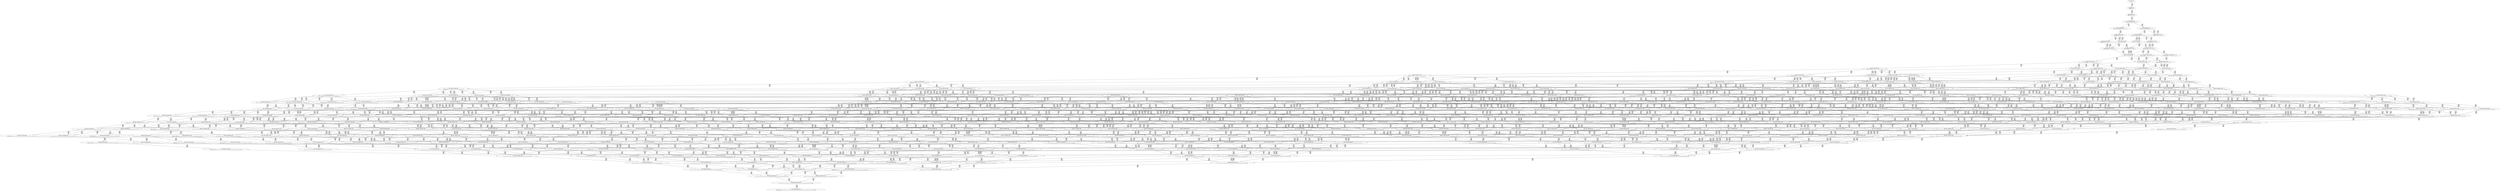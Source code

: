 digraph {
	S0[label="S0: [0, 0] [0, 0] \n{}{}"];
	S1[label="S1: [0, 0] [9, 12] \n{T0J0:9-12}{1}"];
	S2[label="S2: [9, 12] [87, 110] \n{T0J1:87-110}{1, 2}"];
	S3[label="S3: [43, 55] [87, 110] \n{T0J1:87-110, T0J2:43-55}{1, 2, 3}"];
	S4[label="S4: [62, 79] [87, 110] \n{T0J1:87-110, T0J3:62-79}{1, 2, 3, 4}"];
	S5[label="S5: [87, 110] [99, 125] \n{T0J1:87-110, T0J10:99-125}{1, 2, 3, 11}"];
	S6[label="S6: [87, 110] [109, 137] \n{T0J1:87-110, T0J6:109-137}{1, 2, 3, 4, 7}"];
	S7[label="S7: [99, 125] [106, 134] \n{T0J3:106-134}{1, 2, 3, 4, 11}"];
	S8[label="S8: [74, 110] [87, 118] \n{T0J1:87-110}{1, 2, 3, 4, 5, 6}"];
	S9[label="S9: [109, 137] [147, 185] \n{T0J7:147-185}{1, 2, 3, 4, 7, 8}"];
	S10[label="S10: [106, 134] [146, 184] \n{T0J6:146-184}{1, 2, 3, 4, 7, 11}"];
	S11[label="S11: [87, 137] [109, 169] \n{}{1, 2, 3, 4, 5, 6, 7}"];
	S12[label="S12: [106, 125] [118, 164] \n{}{1, 2, 3, 4, 5, 6, 11}"];
	S13[label="S13: [146, 185] [165, 208] \n{T0J7:147-208}{1, 2, 3, 4, 7, 8, 11}"];
	S14[label="S14: [109, 176] [147, 212] \n{T0J7:147-212}{1, 2, 3, 4, 5, 6, 7, 8}"];
	S15[label="S15: [118, 173] [146, 184] \n{T0J6:146-184}{1, 2, 3, 4, 5, 6, 7, 11}"];
	S16[label="S16: [146, 212] [165, 248] \n{}{1, 2, 3, 4, 5, 6, 7, 8, 11}"];
	S17[label="S17: [147, 176] [172, 208] \n{T0J8:172-208}{1, 2, 3, 4, 5, 6, 7, 8, 9, 10}"];
	S18[label="S18: [147, 176] [210, 255] \n{T0J9:210-255}{1, 2, 3, 4, 5, 6, 7, 8, 9, 10}"];
	S19[label="S19: [147, 226] [165, 248] \n{T0J11:147-226}{1, 2, 3, 4, 5, 6, 7, 8, 11, 12}"];
	S20[label="S20: [165, 248] [210, 305] \n{T0J22:210-305}{1, 2, 3, 4, 5, 6, 7, 8, 11, 23}"];
	S21[label="S21: [165, 248] [172, 303] \n{}{1, 2, 3, 4, 5, 6, 7, 8, 9, 10, 11}"];
	S22[label="S22: [165, 248] [181, 269] \n{T0J12:181-269}{1, 2, 3, 4, 5, 6, 7, 8, 11, 12, 13}"];
	S23[label="S23: [163, 245] [165, 248] \n{T0J15:163-245}{1, 2, 3, 4, 5, 6, 7, 8, 11, 12, 16}"];
	S24[label="S24: [165, 249] [210, 306] \n{}{1, 2, 3, 4, 5, 6, 7, 8, 11, 12, 23}"];
	S25[label="S25: [165, 250] [172, 305] \n{}{1, 2, 3, 4, 5, 6, 7, 8, 9, 10, 11, 12}"];
	S26[label="S26: [172, 305] [210, 327] \n{}{1, 2, 3, 4, 5, 6, 7, 8, 9, 10, 11, 23}"];
	S27[label="S27: [210, 274] [250, 303] \n{T0J23:250-274}{1, 2, 3, 4, 5, 6, 7, 8, 9, 10, 11, 24}"];
	S28[label="S28: [171, 255] [181, 269] \n{T0J13:171-255}{1, 2, 3, 4, 5, 6, 7, 8, 11, 12, 13, 14}"];
	S29[label="S29: [165, 267] [181, 288] \n{}{1, 2, 3, 4, 5, 6, 7, 8, 11, 12, 13, 16}"];
	S30[label="S30: [181, 290] [210, 327] \n{}{1, 2, 3, 4, 5, 6, 7, 8, 11, 12, 13, 23}"];
	S31[label="S31: [165, 248] [234, 334] \n{T0J16:234-334}{1, 2, 3, 4, 5, 6, 7, 8, 11, 12, 16, 17}"];
	S32[label="S32: [165, 248] [172, 256] \n{T0J18:172-256}{1, 2, 3, 4, 5, 6, 7, 8, 11, 12, 16, 19}"];
	S33[label="S33: [165, 267] [210, 325] \n{}{1, 2, 3, 4, 5, 6, 7, 8, 11, 12, 16, 23}"];
	S34[label="S34: [172, 293] [190, 327] \n{}{1, 2, 3, 4, 5, 6, 7, 8, 9, 10, 11, 12, 13}"];
	S35[label="S35: [165, 269] [181, 324] \n{}{1, 2, 3, 4, 5, 6, 7, 8, 9, 10, 11, 12, 16}"];
	S36[label="S36: [172, 307] [210, 328] \n{}{1, 2, 3, 4, 5, 6, 7, 8, 9, 10, 11, 12, 23}"];
	S37[label="S37: [210, 276] [250, 305] \n{}{1, 2, 3, 4, 5, 6, 7, 8, 9, 10, 11, 12, 24}"];
	S38[label="S38: [210, 303] [250, 327] \n{T0J23:250-297}{1, 2, 3, 4, 5, 6, 7, 8, 9, 10, 11, 23, 24}"];
	S39[label="S39: [181, 269] [228, 319] \n{T0J14:228-319}{1, 2, 3, 4, 5, 6, 7, 8, 11, 12, 13, 14, 15}"];
	S40[label="S40: [171, 267] [181, 288] \n{}{1, 2, 3, 4, 5, 6, 7, 8, 11, 12, 13, 14, 16}"];
	S41[label="S41: [181, 269] [210, 327] \n{}{1, 2, 3, 4, 5, 6, 7, 8, 11, 12, 13, 14, 23}"];
	S42[label="S42: [181, 290] [234, 336] \n{}{1, 2, 3, 4, 5, 6, 7, 8, 11, 12, 13, 16, 17}"];
	S43[label="S43: [172, 259] [181, 290] \n{}{1, 2, 3, 4, 5, 6, 7, 8, 11, 12, 13, 16, 19}"];
	S44[label="S44: [181, 290] [210, 327] \n{}{1, 2, 3, 4, 5, 6, 7, 8, 11, 12, 13, 16, 23}"];
	S45[label="S45: [232, 331] [234, 334] \n{T0J17:232-331}{1, 2, 3, 4, 5, 6, 7, 8, 11, 12, 16, 17, 18}"];
	S46[label="S46: [172, 259] [234, 336] \n{}{1, 2, 3, 4, 5, 6, 7, 8, 11, 12, 16, 17, 19}"];
	S47[label="S47: [210, 327] [234, 336] \n{}{1, 2, 3, 4, 5, 6, 7, 8, 11, 12, 16, 17, 23}"];
	S48[label="S48: [172, 247] [244, 338] \n{T0J19:244-338}{1, 2, 3, 4, 5, 6, 7, 8, 11, 12, 16, 19, 20}"];
	S49[label="S49: [172, 259] [210, 328] \n{}{1, 2, 3, 4, 5, 6, 7, 8, 11, 12, 16, 19, 23}"];
	S50[label="S50: [178, 301] [190, 334] \n{}{1, 2, 3, 4, 5, 6, 7, 8, 9, 10, 11, 12, 13, 14}"];
	S51[label="S51: [181, 313] [190, 346] \n{}{1, 2, 3, 4, 5, 6, 7, 8, 9, 10, 11, 12, 13, 16}"];
	S52[label="S52: [190, 328] [210, 369] \n{}{1, 2, 3, 4, 5, 6, 7, 8, 9, 10, 11, 12, 13, 23}"];
	S53[label="S53: [181, 327] [234, 358] \n{}{1, 2, 3, 4, 5, 6, 7, 8, 9, 10, 11, 12, 16, 17}"];
	S54[label="S54: [172, 281] [181, 327] \n{}{1, 2, 3, 4, 5, 6, 7, 8, 9, 10, 11, 12, 16, 19}"];
	S55[label="S55: [181, 326] [210, 346] \n{}{1, 2, 3, 4, 5, 6, 7, 8, 9, 10, 11, 12, 16, 23}"];
	S56[label="S56: [210, 305] [250, 327] \n{}{1, 2, 3, 4, 5, 6, 7, 8, 9, 10, 11, 12, 13, 24}"];
	S57[label="S57: [210, 296] [250, 324] \n{}{1, 2, 3, 4, 5, 6, 7, 8, 9, 10, 11, 12, 16, 24}"];
	S58[label="S58: [210, 305] [250, 328] \n{}{1, 2, 3, 4, 5, 6, 7, 8, 9, 10, 11, 12, 23, 24}"];
	S59[label="S59: [181, 288] [228, 319] \n{}{1, 2, 3, 4, 5, 6, 7, 8, 11, 12, 13, 14, 15, 16}"];
	S60[label="S60: [210, 319] [238, 327] \n{}{1, 2, 3, 4, 5, 6, 7, 8, 11, 12, 13, 14, 15, 23}"];
	S61[label="S61: [181, 288] [234, 336] \n{}{1, 2, 3, 4, 5, 6, 7, 8, 11, 12, 13, 14, 16, 17}"];
	S62[label="S62: [178, 259] [181, 290] \n{}{1, 2, 3, 4, 5, 6, 7, 8, 11, 12, 13, 14, 16, 19}"];
	S63[label="S63: [181, 288] [210, 327] \n{}{1, 2, 3, 4, 5, 6, 7, 8, 11, 12, 13, 14, 16, 23}"];
	S64[label="S64: [234, 331] [248, 336] \n{}{1, 2, 3, 4, 5, 6, 7, 8, 11, 12, 13, 16, 17, 18}"];
	S65[label="S65: [181, 290] [234, 336] \n{}{1, 2, 3, 4, 5, 6, 7, 8, 11, 12, 13, 16, 17, 19}"];
	S66[label="S66: [210, 327] [244, 336] \n{}{1, 2, 3, 4, 5, 6, 7, 8, 11, 12, 13, 16, 17, 23}"];
	S67[label="S67: [181, 290] [244, 338] \n{}{1, 2, 3, 4, 5, 6, 7, 8, 11, 12, 13, 16, 19, 20}"];
	S68[label="S68: [181, 290] [210, 328] \n{}{1, 2, 3, 4, 5, 6, 7, 8, 11, 12, 13, 16, 19, 23}"];
	S69[label="S69: [234, 331] [239, 336] \n{}{1, 2, 3, 4, 5, 6, 7, 8, 11, 12, 16, 17, 18, 19}"];
	S70[label="S70: [234, 331] [277, 336] \n{}{1, 2, 3, 4, 5, 6, 7, 8, 11, 12, 16, 17, 18, 23}"];
	S71[label="S71: [234, 336] [244, 338] \n{}{1, 2, 3, 4, 5, 6, 7, 8, 11, 12, 16, 17, 19, 20}"];
	S72[label="S72: [210, 328] [234, 336] \n{}{1, 2, 3, 4, 5, 6, 7, 8, 11, 12, 16, 17, 19, 23}"];
	S73[label="S73: [244, 337] [244, 338] \n{T0J20:244-337}{1, 2, 3, 4, 5, 6, 7, 8, 11, 12, 16, 19, 20, 21}"];
	S74[label="S74: [210, 328] [244, 338] \n{}{1, 2, 3, 4, 5, 6, 7, 8, 11, 12, 16, 19, 20, 23}"];
	S75[label="S75: [190, 334] [228, 373] \n{}{1, 2, 3, 4, 5, 6, 7, 8, 9, 10, 11, 12, 13, 14, 15}"];
	S76[label="S76: [181, 321] [190, 346] \n{}{1, 2, 3, 4, 5, 6, 7, 8, 9, 10, 11, 12, 13, 14, 16}"];
	S77[label="S77: [190, 336] [210, 369] \n{}{1, 2, 3, 4, 5, 6, 7, 8, 9, 10, 11, 12, 13, 14, 23}"];
	S78[label="S78: [190, 358] [234, 395] \n{}{1, 2, 3, 4, 5, 6, 7, 8, 9, 10, 11, 12, 13, 16, 17}"];
	S79[label="S79: [181, 324] [190, 346] \n{}{1, 2, 3, 4, 5, 6, 7, 8, 9, 10, 11, 12, 13, 16, 19}"];
	S80[label="S80: [190, 346] [210, 369] \n{}{1, 2, 3, 4, 5, 6, 7, 8, 9, 10, 11, 12, 13, 16, 23}"];
	S81[label="S81: [234, 358] [248, 410] \n{}{1, 2, 3, 4, 5, 6, 7, 8, 9, 10, 11, 12, 16, 17, 18}"];
	S82[label="S82: [181, 336] [234, 370] \n{}{1, 2, 3, 4, 5, 6, 7, 8, 9, 10, 11, 12, 16, 17, 19}"];
	S83[label="S83: [210, 346] [235, 406] \n{}{1, 2, 3, 4, 5, 6, 7, 8, 9, 10, 11, 12, 16, 17, 23}"];
	S84[label="S84: [181, 327] [244, 372] \n{}{1, 2, 3, 4, 5, 6, 7, 8, 9, 10, 11, 12, 16, 19, 20}"];
	S85[label="S85: [181, 328] [210, 362] \n{}{1, 2, 3, 4, 5, 6, 7, 8, 9, 10, 11, 12, 16, 19, 23}"];
	S86[label="S86: [210, 313] [250, 334] \n{}{1, 2, 3, 4, 5, 6, 7, 8, 9, 10, 11, 12, 13, 14, 24}"];
	S87[label="S87: [210, 325] [250, 346] \n{}{1, 2, 3, 4, 5, 6, 7, 8, 9, 10, 11, 12, 13, 16, 24}"];
	S88[label="S88: [210, 328] [250, 369] \n{}{1, 2, 3, 4, 5, 6, 7, 8, 9, 10, 11, 12, 13, 23, 24}"];
	S89[label="S89: [234, 324] [250, 385] \n{}{1, 2, 3, 4, 5, 6, 7, 8, 9, 10, 11, 12, 16, 17, 24}"];
	S90[label="S90: [210, 308] [250, 327] \n{}{1, 2, 3, 4, 5, 6, 7, 8, 9, 10, 11, 12, 16, 19, 24}"];
	S91[label="S91: [210, 325] [250, 346] \n{}{1, 2, 3, 4, 5, 6, 7, 8, 9, 10, 11, 12, 16, 23, 24}"];
	S92[label="S92: [228, 319] [238, 336] \n{}{1, 2, 3, 4, 5, 6, 7, 8, 11, 12, 13, 14, 15, 16, 17}"];
	S93[label="S93: [181, 290] [228, 319] \n{}{1, 2, 3, 4, 5, 6, 7, 8, 11, 12, 13, 14, 15, 16, 19}"];
	S94[label="S94: [210, 319] [238, 327] \n{}{1, 2, 3, 4, 5, 6, 7, 8, 11, 12, 13, 14, 15, 16, 23}"];
	S95[label="S95: [238, 327] [307, 345] \n{T0J24:307-345}{1, 2, 3, 4, 5, 6, 7, 8, 11, 12, 13, 14, 15, 23, 25}"];
	S96[label="S96: [234, 331] [248, 336] \n{}{1, 2, 3, 4, 5, 6, 7, 8, 11, 12, 13, 14, 16, 17, 18}"];
	S97[label="S97: [181, 290] [234, 336] \n{}{1, 2, 3, 4, 5, 6, 7, 8, 11, 12, 13, 14, 16, 17, 19}"];
	S98[label="S98: [210, 327] [244, 336] \n{}{1, 2, 3, 4, 5, 6, 7, 8, 11, 12, 13, 14, 16, 17, 23}"];
	S99[label="S99: [181, 290] [244, 338] \n{}{1, 2, 3, 4, 5, 6, 7, 8, 11, 12, 13, 14, 16, 19, 20}"];
	S100[label="S100: [181, 290] [210, 328] \n{}{1, 2, 3, 4, 5, 6, 7, 8, 11, 12, 13, 14, 16, 19, 23}"];
	S101[label="S101: [234, 331] [248, 336] \n{}{1, 2, 3, 4, 5, 6, 7, 8, 11, 12, 13, 16, 17, 18, 19}"];
	S102[label="S102: [244, 331] [277, 336] \n{}{1, 2, 3, 4, 5, 6, 7, 8, 11, 12, 13, 16, 17, 18, 23}"];
	S103[label="S103: [234, 336] [252, 338] \n{}{1, 2, 3, 4, 5, 6, 7, 8, 11, 12, 13, 16, 17, 19, 20}"];
	S104[label="S104: [210, 328] [244, 336] \n{}{1, 2, 3, 4, 5, 6, 7, 8, 11, 12, 13, 16, 17, 19, 23}"];
	S105[label="S105: [244, 337] [253, 338] \n{}{1, 2, 3, 4, 5, 6, 7, 8, 11, 12, 13, 16, 19, 20, 21}"];
	S106[label="S106: [210, 328] [244, 338] \n{}{1, 2, 3, 4, 5, 6, 7, 8, 11, 12, 13, 16, 19, 20, 23}"];
	S107[label="S107: [239, 336] [301, 338] \n{}{1, 2, 3, 4, 5, 6, 7, 8, 11, 12, 16, 17, 18, 19, 20}"];
	S108[label="S108: [234, 331] [277, 336] \n{}{1, 2, 3, 4, 5, 6, 7, 8, 11, 12, 16, 17, 18, 19, 23}"];
	S109[label="S109: [266, 286] [277, 336] \n{T0J25:266-286}{1, 2, 3, 4, 5, 6, 7, 8, 11, 12, 16, 17, 18, 23, 26}"];
	S110[label="S110: [244, 337] [306, 338] \n{}{1, 2, 3, 4, 5, 6, 7, 8, 11, 12, 16, 17, 19, 20, 21}"];
	S111[label="S111: [234, 336] [281, 338] \n{}{1, 2, 3, 4, 5, 6, 7, 8, 11, 12, 16, 17, 19, 20, 23}"];
	S112[label="S112: [244, 258] [252, 338] \n{T0J21:252-258}{1, 2, 3, 4, 5, 6, 7, 8, 11, 12, 16, 19, 20, 21, 22}"];
	S113[label="S113: [244, 337] [282, 338] \n{}{1, 2, 3, 4, 5, 6, 7, 8, 11, 12, 16, 19, 20, 21, 23}"];
	S114[label="S114: [190, 354] [228, 393] \n{}{1, 2, 3, 4, 5, 6, 7, 8, 9, 10, 11, 12, 13, 14, 15, 16}"];
	S115[label="S115: [210, 369] [238, 408] \n{}{1, 2, 3, 4, 5, 6, 7, 8, 9, 10, 11, 12, 13, 14, 15, 23}"];
	S116[label="S116: [190, 366] [234, 395] \n{}{1, 2, 3, 4, 5, 6, 7, 8, 9, 10, 11, 12, 13, 14, 16, 17}"];
	S117[label="S117: [181, 332] [190, 346] \n{}{1, 2, 3, 4, 5, 6, 7, 8, 9, 10, 11, 12, 13, 14, 16, 19}"];
	S118[label="S118: [190, 354] [210, 369] \n{}{1, 2, 3, 4, 5, 6, 7, 8, 9, 10, 11, 12, 13, 14, 16, 23}"];
	S119[label="S119: [234, 401] [257, 410] \n{}{1, 2, 3, 4, 5, 6, 7, 8, 9, 10, 11, 12, 13, 16, 17, 18}"];
	S120[label="S120: [190, 370] [234, 395] \n{}{1, 2, 3, 4, 5, 6, 7, 8, 9, 10, 11, 12, 13, 16, 17, 19}"];
	S121[label="S121: [210, 389] [244, 406] \n{}{1, 2, 3, 4, 5, 6, 7, 8, 9, 10, 11, 12, 13, 16, 17, 23}"];
	S122[label="S122: [190, 370] [244, 397] \n{}{1, 2, 3, 4, 5, 6, 7, 8, 9, 10, 11, 12, 13, 16, 19, 20}"];
	S123[label="S123: [190, 362] [210, 387] \n{}{1, 2, 3, 4, 5, 6, 7, 8, 9, 10, 11, 12, 13, 16, 19, 23}"];
	S124[label="S124: [234, 370] [248, 410] \n{}{1, 2, 3, 4, 5, 6, 7, 8, 9, 10, 11, 12, 16, 17, 18, 19}"];
	S125[label="S125: [235, 390] [277, 410] \n{}{1, 2, 3, 4, 5, 6, 7, 8, 9, 10, 11, 12, 16, 17, 18, 23}"];
	S126[label="S126: [234, 372] [252, 415] \n{}{1, 2, 3, 4, 5, 6, 7, 8, 9, 10, 11, 12, 16, 17, 19, 20}"];
	S127[label="S127: [210, 370] [235, 407] \n{}{1, 2, 3, 4, 5, 6, 7, 8, 9, 10, 11, 12, 16, 17, 19, 23}"];
	S128[label="S128: [244, 372] [253, 416] \n{}{1, 2, 3, 4, 5, 6, 7, 8, 9, 10, 11, 12, 16, 19, 20, 21}"];
	S129[label="S129: [210, 372] [244, 407] \n{}{1, 2, 3, 4, 5, 6, 7, 8, 9, 10, 11, 12, 16, 19, 20, 23}"];
	S130[label="S130: [228, 334] [250, 385] \n{}{1, 2, 3, 4, 5, 6, 7, 8, 9, 10, 11, 12, 13, 14, 15, 24}"];
	S131[label="S131: [210, 333] [250, 346] \n{}{1, 2, 3, 4, 5, 6, 7, 8, 9, 10, 11, 12, 13, 14, 16, 24}"];
	S132[label="S132: [210, 336] [250, 369] \n{}{1, 2, 3, 4, 5, 6, 7, 8, 9, 10, 11, 12, 13, 14, 23, 24}"];
	S133[label="S133: [234, 367] [250, 395] \n{}{1, 2, 3, 4, 5, 6, 7, 8, 9, 10, 11, 12, 13, 16, 17, 24}"];
	S134[label="S134: [210, 327] [250, 351] \n{}{1, 2, 3, 4, 5, 6, 7, 8, 9, 10, 11, 12, 13, 16, 19, 24}"];
	S135[label="S135: [210, 346] [250, 369] \n{}{1, 2, 3, 4, 5, 6, 7, 8, 9, 10, 11, 12, 13, 16, 23, 24}"];
	S136[label="S136: [234, 327] [250, 395] \n{}{1, 2, 3, 4, 5, 6, 7, 8, 9, 10, 11, 12, 16, 17, 19, 24}"];
	S137[label="S137: [235, 346] [250, 406] \n{}{1, 2, 3, 4, 5, 6, 7, 8, 9, 10, 11, 12, 16, 17, 23, 24}"];
	S138[label="S138: [244, 327] [250, 397] \n{}{1, 2, 3, 4, 5, 6, 7, 8, 9, 10, 11, 12, 16, 19, 20, 24}"];
	S139[label="S139: [210, 357] [250, 387] \n{}{1, 2, 3, 4, 5, 6, 7, 8, 9, 10, 11, 12, 16, 19, 23, 24}"];
	S140[label="S140: [250, 385] [301, 390] \n{T0J17:301-390}{1, 2, 3, 4, 5, 6, 7, 8, 9, 10, 11, 12, 16, 17, 18, 24}"];
	S141[label="S141: [238, 331] [291, 336] \n{}{1, 2, 3, 4, 5, 6, 7, 8, 11, 12, 13, 14, 15, 16, 17, 18}"];
	S142[label="S142: [228, 319] [238, 336] \n{}{1, 2, 3, 4, 5, 6, 7, 8, 11, 12, 13, 14, 15, 16, 17, 19}"];
	S143[label="S143: [238, 327] [267, 336] \n{}{1, 2, 3, 4, 5, 6, 7, 8, 11, 12, 13, 14, 15, 16, 17, 23}"];
	S144[label="S144: [228, 319] [244, 338] \n{}{1, 2, 3, 4, 5, 6, 7, 8, 11, 12, 13, 14, 15, 16, 19, 20}"];
	S145[label="S145: [210, 319] [238, 328] \n{}{1, 2, 3, 4, 5, 6, 7, 8, 11, 12, 13, 14, 15, 16, 19, 23}"];
	S146[label="S146: [238, 327] [307, 345] \n{T0J24:307-345}{1, 2, 3, 4, 5, 6, 7, 8, 11, 12, 13, 14, 15, 16, 23, 25}"];
	S147[label="S147: [234, 331] [248, 336] \n{}{1, 2, 3, 4, 5, 6, 7, 8, 11, 12, 13, 14, 16, 17, 18, 19}"];
	S148[label="S148: [244, 331] [277, 336] \n{}{1, 2, 3, 4, 5, 6, 7, 8, 11, 12, 13, 14, 16, 17, 18, 23}"];
	S149[label="S149: [234, 336] [252, 338] \n{}{1, 2, 3, 4, 5, 6, 7, 8, 11, 12, 13, 14, 16, 17, 19, 20}"];
	S150[label="S150: [210, 328] [244, 336] \n{}{1, 2, 3, 4, 5, 6, 7, 8, 11, 12, 13, 14, 16, 17, 19, 23}"];
	S151[label="S151: [244, 337] [253, 338] \n{}{1, 2, 3, 4, 5, 6, 7, 8, 11, 12, 13, 14, 16, 19, 20, 21}"];
	S152[label="S152: [210, 328] [244, 338] \n{}{1, 2, 3, 4, 5, 6, 7, 8, 11, 12, 13, 14, 16, 19, 20, 23}"];
	S153[label="S153: [248, 336] [301, 338] \n{}{1, 2, 3, 4, 5, 6, 7, 8, 11, 12, 13, 16, 17, 18, 19, 20}"];
	S154[label="S154: [244, 331] [277, 336] \n{}{1, 2, 3, 4, 5, 6, 7, 8, 11, 12, 13, 16, 17, 18, 19, 23}"];
	S155[label="S155: [276, 286] [277, 336] \n{T0J25:276-286}{1, 2, 3, 4, 5, 6, 7, 8, 11, 12, 13, 16, 17, 18, 23, 26}"];
	S156[label="S156: [252, 337] [306, 338] \n{}{1, 2, 3, 4, 5, 6, 7, 8, 11, 12, 13, 16, 17, 19, 20, 21}"];
	S157[label="S157: [244, 336] [281, 338] \n{}{1, 2, 3, 4, 5, 6, 7, 8, 11, 12, 13, 16, 17, 19, 20, 23}"];
	S158[label="S158: [252, 290] [253, 338] \n{T0J21:252-258}{1, 2, 3, 4, 5, 6, 7, 8, 11, 12, 13, 16, 19, 20, 21, 22}"];
	S159[label="S159: [244, 337] [282, 338] \n{}{1, 2, 3, 4, 5, 6, 7, 8, 11, 12, 13, 16, 19, 20, 21, 23}"];
	S160[label="S160: [301, 337] [311, 338] \n{}{1, 2, 3, 4, 5, 6, 7, 8, 11, 12, 16, 17, 18, 19, 20, 21}"];
	S161[label="S161: [277, 336] [301, 338] \n{}{1, 2, 3, 4, 5, 6, 7, 8, 11, 12, 16, 17, 18, 19, 20, 23}"];
	S162[label="S162: [266, 287] [277, 336] \n{T0J25:266-287}{1, 2, 3, 4, 5, 6, 7, 8, 11, 12, 16, 17, 18, 19, 23, 26}"];
	S163[label="S163: [252, 336] [306, 338] \n{T0J21:252-258}{1, 2, 3, 4, 5, 6, 7, 8, 11, 12, 16, 17, 19, 20, 21, 22}"];
	S164[label="S164: [281, 337] [306, 338] \n{}{1, 2, 3, 4, 5, 6, 7, 8, 11, 12, 16, 17, 19, 20, 21, 23}"];
	S165[label="S165: [252, 328] [282, 338] \n{T0J21:252-258}{1, 2, 3, 4, 5, 6, 7, 8, 11, 12, 16, 19, 20, 21, 22, 23}"];
	S166[label="S166: [228, 395] [247, 443] \n{}{1, 2, 3, 4, 5, 6, 7, 8, 9, 10, 11, 12, 13, 14, 15, 16, 17}"];
	S167[label="S167: [190, 365] [228, 404] \n{}{1, 2, 3, 4, 5, 6, 7, 8, 9, 10, 11, 12, 13, 14, 15, 16, 19}"];
	S168[label="S168: [210, 389] [238, 426] \n{}{1, 2, 3, 4, 5, 6, 7, 8, 9, 10, 11, 12, 13, 14, 15, 16, 23}"];
	S169[label="S169: [238, 345] [307, 408] \n{}{1, 2, 3, 4, 5, 6, 7, 8, 9, 10, 11, 12, 13, 14, 15, 23, 25}"];
	S170[label="S170: [234, 409] [257, 410] \n{}{1, 2, 3, 4, 5, 6, 7, 8, 9, 10, 11, 12, 13, 14, 16, 17, 18}"];
	S171[label="S171: [190, 378] [234, 395] \n{}{1, 2, 3, 4, 5, 6, 7, 8, 9, 10, 11, 12, 13, 14, 16, 17, 19}"];
	S172[label="S172: [210, 397] [244, 406] \n{}{1, 2, 3, 4, 5, 6, 7, 8, 9, 10, 11, 12, 13, 14, 16, 17, 23}"];
	S173[label="S173: [190, 378] [244, 397] \n{}{1, 2, 3, 4, 5, 6, 7, 8, 9, 10, 11, 12, 13, 14, 16, 19, 20}"];
	S174[label="S174: [190, 370] [210, 387] \n{}{1, 2, 3, 4, 5, 6, 7, 8, 9, 10, 11, 12, 13, 14, 16, 19, 23}"];
	S175[label="S175: [234, 410] [257, 413] \n{}{1, 2, 3, 4, 5, 6, 7, 8, 9, 10, 11, 12, 13, 16, 17, 18, 19}"];
	S176[label="S176: [244, 410] [277, 433] \n{}{1, 2, 3, 4, 5, 6, 7, 8, 9, 10, 11, 12, 13, 16, 17, 18, 23}"];
	S177[label="S177: [234, 415] [259, 415] \n{}{1, 2, 3, 4, 5, 6, 7, 8, 9, 10, 11, 12, 13, 16, 17, 19, 20}"];
	S178[label="S178: [210, 407] [244, 413] \n{}{1, 2, 3, 4, 5, 6, 7, 8, 9, 10, 11, 12, 13, 16, 17, 19, 23}"];
	S179[label="S179: [244, 415] [262, 416] \n{}{1, 2, 3, 4, 5, 6, 7, 8, 9, 10, 11, 12, 13, 16, 19, 20, 21}"];
	S180[label="S180: [210, 407] [244, 415] \n{}{1, 2, 3, 4, 5, 6, 7, 8, 9, 10, 11, 12, 13, 16, 19, 20, 23}"];
	S181[label="S181: [248, 397] [301, 415] \n{}{1, 2, 3, 4, 5, 6, 7, 8, 9, 10, 11, 12, 16, 17, 18, 19, 20}"];
	S182[label="S182: [235, 390] [277, 410] \n{}{1, 2, 3, 4, 5, 6, 7, 8, 9, 10, 11, 12, 16, 17, 18, 19, 23}"];
	S183[label="S183: [267, 336] [277, 410] \n{}{1, 2, 3, 4, 5, 6, 7, 8, 9, 10, 11, 12, 16, 17, 18, 23, 26}"];
	S184[label="S184: [252, 396] [306, 416] \n{}{1, 2, 3, 4, 5, 6, 7, 8, 9, 10, 11, 12, 16, 17, 19, 20, 21}"];
	S185[label="S185: [235, 397] [281, 415] \n{}{1, 2, 3, 4, 5, 6, 7, 8, 9, 10, 11, 12, 16, 17, 19, 20, 23}"];
	S186[label="S186: [252, 337] [253, 416] \n{}{1, 2, 3, 4, 5, 6, 7, 8, 9, 10, 11, 12, 16, 19, 20, 21, 22}"];
	S187[label="S187: [244, 396] [282, 416] \n{}{1, 2, 3, 4, 5, 6, 7, 8, 9, 10, 11, 12, 16, 19, 20, 21, 23}"];
	S188[label="S188: [228, 354] [250, 405] \n{}{1, 2, 3, 4, 5, 6, 7, 8, 9, 10, 11, 12, 13, 14, 15, 16, 24}"];
	S189[label="S189: [238, 369] [250, 408] \n{}{1, 2, 3, 4, 5, 6, 7, 8, 9, 10, 11, 12, 13, 14, 15, 23, 24}"];
	S190[label="S190: [234, 375] [250, 395] \n{}{1, 2, 3, 4, 5, 6, 7, 8, 9, 10, 11, 12, 13, 14, 16, 17, 24}"];
	S191[label="S191: [210, 335] [250, 351] \n{}{1, 2, 3, 4, 5, 6, 7, 8, 9, 10, 11, 12, 13, 14, 16, 19, 24}"];
	S192[label="S192: [210, 354] [250, 369] \n{}{1, 2, 3, 4, 5, 6, 7, 8, 9, 10, 11, 12, 13, 14, 16, 23, 24}"];
	S193[label="S193: [234, 370] [250, 395] \n{}{1, 2, 3, 4, 5, 6, 7, 8, 9, 10, 11, 12, 13, 16, 17, 19, 24}"];
	S194[label="S194: [244, 389] [250, 406] \n{}{1, 2, 3, 4, 5, 6, 7, 8, 9, 10, 11, 12, 13, 16, 17, 23, 24}"];
	S195[label="S195: [244, 370] [250, 397] \n{}{1, 2, 3, 4, 5, 6, 7, 8, 9, 10, 11, 12, 13, 16, 19, 20, 24}"];
	S196[label="S196: [210, 387] [250, 400] \n{}{1, 2, 3, 4, 5, 6, 7, 8, 9, 10, 11, 12, 13, 16, 19, 23, 24}"];
	S197[label="S197: [250, 390] [277, 410] \n{}{1, 2, 3, 4, 5, 6, 7, 8, 9, 10, 11, 12, 16, 17, 18, 23, 24}"];
	S198[label="S198: [235, 387] [250, 407] \n{}{1, 2, 3, 4, 5, 6, 7, 8, 9, 10, 11, 12, 16, 17, 19, 23, 24}"];
	S199[label="S199: [244, 387] [250, 407] \n{}{1, 2, 3, 4, 5, 6, 7, 8, 9, 10, 11, 12, 16, 19, 20, 23, 24}"];
	S200[label="S200: [250, 390] [301, 428] \n{}{1, 2, 3, 4, 5, 6, 7, 8, 9, 10, 11, 12, 13, 16, 17, 18, 24}"];
	S201[label="S201: [250, 390] [301, 395] \n{}{1, 2, 3, 4, 5, 6, 7, 8, 9, 10, 11, 12, 16, 17, 18, 19, 24}"];
	S202[label="S202: [250, 395] [306, 397] \n{}{1, 2, 3, 4, 5, 6, 7, 8, 9, 10, 11, 12, 16, 17, 19, 20, 24}"];
	S203[label="S203: [250, 396] [316, 397] \n{T0J20:316-396}{1, 2, 3, 4, 5, 6, 7, 8, 9, 10, 11, 12, 16, 19, 20, 21, 24}"];
	S204[label="S204: [250, 363] [295, 387] \n{T0J27:295-363}{1, 2, 3, 4, 5, 6, 7, 8, 9, 10, 11, 12, 16, 19, 23, 24, 28}"];
	S205[label="S205: [238, 331] [291, 336] \n{}{1, 2, 3, 4, 5, 6, 7, 8, 11, 12, 13, 14, 15, 16, 17, 18, 19}"];
	S206[label="S206: [267, 331] [301, 336] \n{}{1, 2, 3, 4, 5, 6, 7, 8, 11, 12, 13, 14, 15, 16, 17, 18, 23}"];
	S207[label="S207: [238, 336] [291, 338] \n{}{1, 2, 3, 4, 5, 6, 7, 8, 11, 12, 13, 14, 15, 16, 17, 19, 20}"];
	S208[label="S208: [238, 328] [267, 336] \n{}{1, 2, 3, 4, 5, 6, 7, 8, 11, 12, 13, 14, 15, 16, 17, 19, 23}"];
	S209[label="S209: [267, 336] [309, 345] \n{T0J24:307-345}{1, 2, 3, 4, 5, 6, 7, 8, 11, 12, 13, 14, 15, 16, 17, 23, 25}"];
	S210[label="S210: [244, 337] [300, 338] \n{}{1, 2, 3, 4, 5, 6, 7, 8, 11, 12, 13, 14, 15, 16, 19, 20, 21}"];
	S211[label="S211: [238, 328] [267, 338] \n{}{1, 2, 3, 4, 5, 6, 7, 8, 11, 12, 13, 14, 15, 16, 19, 20, 23}"];
	S212[label="S212: [238, 328] [307, 346] \n{T0J24:307-346}{1, 2, 3, 4, 5, 6, 7, 8, 11, 12, 13, 14, 15, 16, 19, 23, 25}"];
	S213[label="S213: [248, 336] [301, 338] \n{}{1, 2, 3, 4, 5, 6, 7, 8, 11, 12, 13, 14, 16, 17, 18, 19, 20}"];
	S214[label="S214: [244, 331] [277, 336] \n{}{1, 2, 3, 4, 5, 6, 7, 8, 11, 12, 13, 14, 16, 17, 18, 19, 23}"];
	S215[label="S215: [276, 286] [277, 336] \n{T0J25:276-286}{1, 2, 3, 4, 5, 6, 7, 8, 11, 12, 13, 14, 16, 17, 18, 23, 26}"];
	S216[label="S216: [252, 337] [306, 338] \n{}{1, 2, 3, 4, 5, 6, 7, 8, 11, 12, 13, 14, 16, 17, 19, 20, 21}"];
	S217[label="S217: [244, 336] [281, 338] \n{}{1, 2, 3, 4, 5, 6, 7, 8, 11, 12, 13, 14, 16, 17, 19, 20, 23}"];
	S218[label="S218: [252, 258] [253, 338] \n{T0J21:252-258}{1, 2, 3, 4, 5, 6, 7, 8, 11, 12, 13, 14, 16, 19, 20, 21, 22}"];
	S219[label="S219: [244, 337] [282, 338] \n{}{1, 2, 3, 4, 5, 6, 7, 8, 11, 12, 13, 14, 16, 19, 20, 21, 23}"];
	S220[label="S220: [277, 336] [311, 338] \n{}{1, 2, 3, 4, 5, 6, 7, 8, 11, 12, 13, 16, 17, 18, 19, 20, 23}"];
	S221[label="S221: [276, 287] [277, 336] \n{T0J25:276-287}{1, 2, 3, 4, 5, 6, 7, 8, 11, 12, 13, 16, 17, 18, 19, 23, 26}"];
	S222[label="S222: [281, 337] [315, 338] \n{}{1, 2, 3, 4, 5, 6, 7, 8, 11, 12, 13, 16, 17, 19, 20, 21, 23}"];
	S223[label="S223: [252, 258] [282, 338] \n{T0J21:252-258}{1, 2, 3, 4, 5, 6, 7, 8, 11, 12, 13, 16, 19, 20, 21, 22, 23}"];
	S224[label="S224: [247, 443] [291, 481] \n{}{1, 2, 3, 4, 5, 6, 7, 8, 9, 10, 11, 12, 13, 14, 15, 16, 17, 18}"];
	S225[label="S225: [228, 404] [247, 454] \n{}{1, 2, 3, 4, 5, 6, 7, 8, 9, 10, 11, 12, 13, 14, 15, 16, 17, 19}"];
	S226[label="S226: [238, 426] [267, 478] \n{}{1, 2, 3, 4, 5, 6, 7, 8, 9, 10, 11, 12, 13, 14, 15, 16, 17, 23}"];
	S227[label="S227: [228, 404] [247, 456] \n{}{1, 2, 3, 4, 5, 6, 7, 8, 9, 10, 11, 12, 13, 14, 15, 16, 19, 20}"];
	S228[label="S228: [210, 404] [238, 446] \n{}{1, 2, 3, 4, 5, 6, 7, 8, 9, 10, 11, 12, 13, 14, 15, 16, 19, 23}"];
	S229[label="S229: [238, 365] [307, 426] \n{}{1, 2, 3, 4, 5, 6, 7, 8, 9, 10, 11, 12, 13, 14, 15, 16, 23, 25}"];
	S230[label="S230: [234, 413] [257, 418] \n{}{1, 2, 3, 4, 5, 6, 7, 8, 9, 10, 11, 12, 13, 14, 16, 17, 18, 19}"];
	S231[label="S231: [244, 418] [277, 433] \n{}{1, 2, 3, 4, 5, 6, 7, 8, 9, 10, 11, 12, 13, 14, 16, 17, 18, 23}"];
	S232[label="S232: [234, 415] [259, 423] \n{}{1, 2, 3, 4, 5, 6, 7, 8, 9, 10, 11, 12, 13, 14, 16, 17, 19, 20}"];
	S233[label="S233: [210, 413] [244, 415] \n{}{1, 2, 3, 4, 5, 6, 7, 8, 9, 10, 11, 12, 13, 14, 16, 17, 19, 23}"];
	S234[label="S234: [244, 416] [262, 423] \n{}{1, 2, 3, 4, 5, 6, 7, 8, 9, 10, 11, 12, 13, 14, 16, 19, 20, 21}"];
	S235[label="S235: [210, 415] [244, 415] \n{}{1, 2, 3, 4, 5, 6, 7, 8, 9, 10, 11, 12, 13, 14, 16, 19, 20, 23}"];
	S236[label="S236: [257, 415] [301, 440] \n{}{1, 2, 3, 4, 5, 6, 7, 8, 9, 10, 11, 12, 13, 16, 17, 18, 19, 20}"];
	S237[label="S237: [244, 410] [277, 433] \n{}{1, 2, 3, 4, 5, 6, 7, 8, 9, 10, 11, 12, 13, 16, 17, 18, 19, 23}"];
	S238[label="S238: [276, 379] [277, 433] \n{}{1, 2, 3, 4, 5, 6, 7, 8, 9, 10, 11, 12, 13, 16, 17, 18, 23, 26}"];
	S239[label="S239: [277, 336] [339, 365] \n{T0J9:339-365}{1, 2, 3, 4, 5, 6, 7, 8, 9, 10, 11, 12, 13, 16, 17, 18, 23, 26}"];
	S240[label="S240: [259, 416] [306, 439] \n{}{1, 2, 3, 4, 5, 6, 7, 8, 9, 10, 11, 12, 13, 16, 17, 19, 20, 21}"];
	S241[label="S241: [244, 415] [281, 440] \n{}{1, 2, 3, 4, 5, 6, 7, 8, 9, 10, 11, 12, 13, 16, 17, 19, 20, 23}"];
	S242[label="S242: [252, 380] [262, 416] \n{}{1, 2, 3, 4, 5, 6, 7, 8, 9, 10, 11, 12, 13, 16, 19, 20, 21, 22}"];
	S243[label="S243: [244, 416] [282, 439] \n{}{1, 2, 3, 4, 5, 6, 7, 8, 9, 10, 11, 12, 13, 16, 19, 20, 21, 23}"];
	S244[label="S244: [301, 396] [319, 416] \n{}{1, 2, 3, 4, 5, 6, 7, 8, 9, 10, 11, 12, 16, 17, 18, 19, 20, 21}"];
	S245[label="S245: [277, 397] [302, 415] \n{}{1, 2, 3, 4, 5, 6, 7, 8, 9, 10, 11, 12, 16, 17, 18, 19, 20, 23}"];
	S246[label="S246: [267, 346] [277, 410] \n{}{1, 2, 3, 4, 5, 6, 7, 8, 9, 10, 11, 12, 16, 17, 18, 19, 23, 26}"];
	S247[label="S247: [253, 395] [306, 416] \n{}{1, 2, 3, 4, 5, 6, 7, 8, 9, 10, 11, 12, 16, 17, 19, 20, 21, 22}"];
	S248[label="S248: [281, 396] [306, 416] \n{}{1, 2, 3, 4, 5, 6, 7, 8, 9, 10, 11, 12, 16, 17, 19, 20, 21, 23}"];
	S249[label="S249: [252, 387] [282, 416] \n{}{1, 2, 3, 4, 5, 6, 7, 8, 9, 10, 11, 12, 16, 19, 20, 21, 22, 23}"];
	S250[label="S250: [228, 366] [250, 407] \n{}{1, 2, 3, 4, 5, 6, 7, 8, 9, 10, 11, 12, 13, 14, 15, 16, 19, 24}"];
	S251[label="S251: [238, 389] [250, 426] \n{}{1, 2, 3, 4, 5, 6, 7, 8, 9, 10, 11, 12, 13, 14, 15, 16, 23, 24}"];
	S252[label="S252: [250, 345] [307, 408] \n{}{1, 2, 3, 4, 5, 6, 7, 8, 9, 10, 11, 12, 13, 14, 15, 23, 24, 25}"];
	S253[label="S253: [234, 378] [250, 395] \n{}{1, 2, 3, 4, 5, 6, 7, 8, 9, 10, 11, 12, 13, 14, 16, 17, 19, 24}"];
	S254[label="S254: [244, 397] [250, 406] \n{}{1, 2, 3, 4, 5, 6, 7, 8, 9, 10, 11, 12, 13, 14, 16, 17, 23, 24}"];
	S255[label="S255: [244, 378] [250, 397] \n{}{1, 2, 3, 4, 5, 6, 7, 8, 9, 10, 11, 12, 13, 14, 16, 19, 20, 24}"];
	S256[label="S256: [210, 395] [250, 400] \n{}{1, 2, 3, 4, 5, 6, 7, 8, 9, 10, 11, 12, 13, 14, 16, 19, 23, 24}"];
	S257[label="S257: [250, 410] [284, 433] \n{}{1, 2, 3, 4, 5, 6, 7, 8, 9, 10, 11, 12, 13, 16, 17, 18, 23, 24}"];
	S258[label="S258: [244, 407] [250, 430] \n{}{1, 2, 3, 4, 5, 6, 7, 8, 9, 10, 11, 12, 13, 16, 17, 19, 23, 24}"];
	S259[label="S259: [244, 407] [250, 430] \n{}{1, 2, 3, 4, 5, 6, 7, 8, 9, 10, 11, 12, 13, 16, 19, 20, 23, 24}"];
	S260[label="S260: [250, 390] [277, 410] \n{}{1, 2, 3, 4, 5, 6, 7, 8, 9, 10, 11, 12, 16, 17, 18, 19, 23, 24}"];
	S261[label="S261: [250, 397] [281, 415] \n{}{1, 2, 3, 4, 5, 6, 7, 8, 9, 10, 11, 12, 16, 17, 19, 20, 23, 24}"];
	S262[label="S262: [250, 396] [284, 416] \n{}{1, 2, 3, 4, 5, 6, 7, 8, 9, 10, 11, 12, 16, 19, 20, 21, 23, 24}"];
	S263[label="S263: [250, 405] [291, 447] \n{}{1, 2, 3, 4, 5, 6, 7, 8, 9, 10, 11, 12, 13, 14, 15, 16, 17, 24}"];
	S264[label="S264: [250, 398] [301, 428] \n{}{1, 2, 3, 4, 5, 6, 7, 8, 9, 10, 11, 12, 13, 14, 16, 17, 18, 24}"];
	S265[label="S265: [250, 395] [301, 433] \n{}{1, 2, 3, 4, 5, 6, 7, 8, 9, 10, 11, 12, 13, 16, 17, 18, 19, 24}"];
	S266[label="S266: [250, 397] [306, 438] \n{}{1, 2, 3, 4, 5, 6, 7, 8, 9, 10, 11, 12, 13, 16, 17, 19, 20, 24}"];
	S267[label="S267: [250, 397] [316, 439] \n{}{1, 2, 3, 4, 5, 6, 7, 8, 9, 10, 11, 12, 13, 16, 19, 20, 21, 24}"];
	S268[label="S268: [250, 387] [295, 406] \n{}{1, 2, 3, 4, 5, 6, 7, 8, 9, 10, 11, 12, 13, 16, 19, 23, 24, 28}"];
	S269[label="S269: [250, 387] [295, 407] \n{}{1, 2, 3, 4, 5, 6, 7, 8, 9, 10, 11, 12, 16, 17, 19, 23, 24, 28}"];
	S270[label="S270: [250, 387] [295, 407] \n{}{1, 2, 3, 4, 5, 6, 7, 8, 9, 10, 11, 12, 16, 19, 20, 23, 24, 28}"];
	S271[label="S271: [301, 395] [317, 397] \n{}{1, 2, 3, 4, 5, 6, 7, 8, 9, 10, 11, 12, 16, 17, 18, 19, 20, 24}"];
	S272[label="S272: [306, 396] [321, 397] \n{T0J20:316-396}{1, 2, 3, 4, 5, 6, 7, 8, 9, 10, 11, 12, 16, 17, 19, 20, 21, 24}"];
	S273[label="S273: [258, 317] [316, 397] \n{T0J20:316-396, T0J21:258-317}{1, 2, 3, 4, 5, 6, 7, 8, 9, 10, 11, 12, 16, 19, 20, 21, 22, 24}"];
	S274[label="S274: [291, 336] [305, 338] \n{}{1, 2, 3, 4, 5, 6, 7, 8, 11, 12, 13, 14, 15, 16, 17, 18, 19, 20}"];
	S275[label="S275: [267, 331] [301, 336] \n{}{1, 2, 3, 4, 5, 6, 7, 8, 11, 12, 13, 14, 15, 16, 17, 18, 19, 23}"];
	S276[label="S276: [291, 337] [310, 338] \n{}{1, 2, 3, 4, 5, 6, 7, 8, 11, 12, 13, 14, 15, 16, 17, 19, 20, 21}"];
	S277[label="S277: [267, 336] [301, 338] \n{}{1, 2, 3, 4, 5, 6, 7, 8, 11, 12, 13, 14, 15, 16, 17, 19, 20, 23}"];
	S278[label="S278: [267, 336] [309, 346] \n{T0J24:307-346}{1, 2, 3, 4, 5, 6, 7, 8, 11, 12, 13, 14, 15, 16, 17, 19, 23, 25}"];
	S279[label="S279: [252, 258] [300, 338] \n{T0J21:252-258}{1, 2, 3, 4, 5, 6, 7, 8, 11, 12, 13, 14, 15, 16, 19, 20, 21, 22}"];
	S280[label="S280: [267, 337] [301, 338] \n{}{1, 2, 3, 4, 5, 6, 7, 8, 11, 12, 13, 14, 15, 16, 19, 20, 21, 23}"];
	S281[label="S281: [267, 338] [310, 346] \n{T0J24:307-346}{1, 2, 3, 4, 5, 6, 7, 8, 11, 12, 13, 14, 15, 16, 19, 20, 23, 25}"];
	S282[label="S282: [277, 336] [311, 338] \n{}{1, 2, 3, 4, 5, 6, 7, 8, 11, 12, 13, 14, 16, 17, 18, 19, 20, 23}"];
	S283[label="S283: [276, 287] [277, 336] \n{T0J25:276-287}{1, 2, 3, 4, 5, 6, 7, 8, 11, 12, 13, 14, 16, 17, 18, 19, 23, 26}"];
	S284[label="S284: [281, 337] [315, 338] \n{}{1, 2, 3, 4, 5, 6, 7, 8, 11, 12, 13, 14, 16, 17, 19, 20, 21, 23}"];
	S285[label="S285: [252, 258] [282, 338] \n{T0J21:252-258}{1, 2, 3, 4, 5, 6, 7, 8, 11, 12, 13, 14, 16, 19, 20, 21, 22, 23}"];
	S286[label="S286: [247, 455] [291, 488] \n{}{1, 2, 3, 4, 5, 6, 7, 8, 9, 10, 11, 12, 13, 14, 15, 16, 17, 18, 19}"];
	S287[label="S287: [267, 478] [301, 510] \n{}{1, 2, 3, 4, 5, 6, 7, 8, 9, 10, 11, 12, 13, 14, 15, 16, 17, 18, 23}"];
	S288[label="S288: [247, 456] [291, 493] \n{}{1, 2, 3, 4, 5, 6, 7, 8, 9, 10, 11, 12, 13, 14, 15, 16, 17, 19, 20}"];
	S289[label="S289: [238, 454] [267, 493] \n{}{1, 2, 3, 4, 5, 6, 7, 8, 9, 10, 11, 12, 13, 14, 15, 16, 17, 19, 23}"];
	S290[label="S290: [267, 426] [309, 478] \n{}{1, 2, 3, 4, 5, 6, 7, 8, 9, 10, 11, 12, 13, 14, 15, 16, 17, 23, 25}"];
	S291[label="S291: [247, 456] [300, 488] \n{}{1, 2, 3, 4, 5, 6, 7, 8, 9, 10, 11, 12, 13, 14, 15, 16, 19, 20, 21}"];
	S292[label="S292: [238, 456] [267, 487] \n{}{1, 2, 3, 4, 5, 6, 7, 8, 9, 10, 11, 12, 13, 14, 15, 16, 19, 20, 23}"];
	S293[label="S293: [238, 446] [307, 487] \n{}{1, 2, 3, 4, 5, 6, 7, 8, 9, 10, 11, 12, 13, 14, 15, 16, 19, 23, 25}"];
	S294[label="S294: [257, 423] [301, 440] \n{}{1, 2, 3, 4, 5, 6, 7, 8, 9, 10, 11, 12, 13, 14, 16, 17, 18, 19, 20}"];
	S295[label="S295: [244, 418] [277, 433] \n{}{1, 2, 3, 4, 5, 6, 7, 8, 9, 10, 11, 12, 13, 14, 16, 17, 18, 19, 23}"];
	S296[label="S296: [276, 387] [277, 433] \n{}{1, 2, 3, 4, 5, 6, 7, 8, 9, 10, 11, 12, 13, 14, 16, 17, 18, 23, 26}"];
	S297[label="S297: [277, 336] [339, 365] \n{T0J9:339-365}{1, 2, 3, 4, 5, 6, 7, 8, 9, 10, 11, 12, 13, 14, 16, 17, 18, 23, 26}"];
	S298[label="S298: [259, 424] [306, 439] \n{}{1, 2, 3, 4, 5, 6, 7, 8, 9, 10, 11, 12, 13, 14, 16, 17, 19, 20, 21}"];
	S299[label="S299: [244, 423] [281, 440] \n{}{1, 2, 3, 4, 5, 6, 7, 8, 9, 10, 11, 12, 13, 14, 16, 17, 19, 20, 23}"];
	S300[label="S300: [252, 388] [262, 423] \n{}{1, 2, 3, 4, 5, 6, 7, 8, 9, 10, 11, 12, 13, 14, 16, 19, 20, 21, 22}"];
	S301[label="S301: [244, 424] [282, 439] \n{}{1, 2, 3, 4, 5, 6, 7, 8, 9, 10, 11, 12, 13, 14, 16, 19, 20, 21, 23}"];
	S302[label="S302: [277, 415] [311, 440] \n{}{1, 2, 3, 4, 5, 6, 7, 8, 9, 10, 11, 12, 13, 16, 17, 18, 19, 20, 23}"];
	S303[label="S303: [276, 389] [277, 433] \n{}{1, 2, 3, 4, 5, 6, 7, 8, 9, 10, 11, 12, 13, 16, 17, 18, 19, 23, 26}"];
	S304[label="S304: [277, 336] [339, 366] \n{T0J9:339-366}{1, 2, 3, 4, 5, 6, 7, 8, 9, 10, 11, 12, 13, 16, 17, 18, 19, 23, 26}"];
	S305[label="S305: [281, 416] [315, 440] \n{}{1, 2, 3, 4, 5, 6, 7, 8, 9, 10, 11, 12, 13, 16, 17, 19, 20, 21, 23}"];
	S306[label="S306: [252, 416] [282, 439] \n{}{1, 2, 3, 4, 5, 6, 7, 8, 9, 10, 11, 12, 13, 16, 19, 20, 21, 22, 23}"];
	S307[label="S307: [250, 426] [278, 478] \n{}{1, 2, 3, 4, 5, 6, 7, 8, 9, 10, 11, 12, 13, 14, 15, 16, 17, 23, 24}"];
	S308[label="S308: [238, 439] [250, 467] \n{}{1, 2, 3, 4, 5, 6, 7, 8, 9, 10, 11, 12, 13, 14, 15, 16, 19, 23, 24}"];
	S309[label="S309: [250, 365] [307, 426] \n{}{1, 2, 3, 4, 5, 6, 7, 8, 9, 10, 11, 12, 13, 14, 15, 16, 23, 24, 25}"];
	S310[label="S310: [250, 418] [284, 433] \n{}{1, 2, 3, 4, 5, 6, 7, 8, 9, 10, 11, 12, 13, 14, 16, 17, 18, 23, 24}"];
	S311[label="S311: [244, 415] [250, 430] \n{}{1, 2, 3, 4, 5, 6, 7, 8, 9, 10, 11, 12, 13, 14, 16, 17, 19, 23, 24}"];
	S312[label="S312: [244, 415] [250, 430] \n{}{1, 2, 3, 4, 5, 6, 7, 8, 9, 10, 11, 12, 13, 14, 16, 19, 20, 23, 24}"];
	S313[label="S313: [301, 416] [326, 440] \n{}{1, 2, 3, 4, 5, 6, 7, 8, 9, 10, 11, 12, 13, 16, 17, 18, 19, 20, 21}"];
	S314[label="S314: [250, 410] [284, 433] \n{}{1, 2, 3, 4, 5, 6, 7, 8, 9, 10, 11, 12, 13, 16, 17, 18, 19, 23, 24}"];
	S315[label="S315: [262, 416] [306, 439] \n{}{1, 2, 3, 4, 5, 6, 7, 8, 9, 10, 11, 12, 13, 16, 17, 19, 20, 21, 22}"];
	S316[label="S316: [250, 415] [284, 440] \n{}{1, 2, 3, 4, 5, 6, 7, 8, 9, 10, 11, 12, 13, 16, 17, 19, 20, 23, 24}"];
	S317[label="S317: [250, 416] [284, 439] \n{}{1, 2, 3, 4, 5, 6, 7, 8, 9, 10, 11, 12, 13, 16, 19, 20, 21, 23, 24}"];
	S318[label="S318: [306, 390] [319, 416] \n{}{1, 2, 3, 4, 5, 6, 7, 8, 9, 10, 11, 12, 16, 17, 18, 19, 20, 21, 22}"];
	S319[label="S319: [302, 396] [348, 416] \n{}{1, 2, 3, 4, 5, 6, 7, 8, 9, 10, 11, 12, 16, 17, 18, 19, 20, 21, 23}"];
	S320[label="S320: [277, 397] [317, 415] \n{}{1, 2, 3, 4, 5, 6, 7, 8, 9, 10, 11, 12, 16, 17, 18, 19, 20, 23, 24}"];
	S321[label="S321: [277, 397] [309, 415] \n{}{1, 2, 3, 4, 5, 6, 7, 8, 9, 10, 11, 12, 16, 17, 18, 19, 20, 23, 26}"];
	S322[label="S322: [277, 357] [282, 410] \n{}{1, 2, 3, 4, 5, 6, 7, 8, 9, 10, 11, 12, 16, 17, 18, 19, 23, 24, 26}"];
	S323[label="S323: [282, 395] [306, 416] \n{}{1, 2, 3, 4, 5, 6, 7, 8, 9, 10, 11, 12, 16, 17, 19, 20, 21, 22, 23}"];
	S324[label="S324: [281, 396] [321, 416] \n{}{1, 2, 3, 4, 5, 6, 7, 8, 9, 10, 11, 12, 16, 17, 19, 20, 21, 23, 24}"];
	S325[label="S325: [258, 387] [284, 416] \n{}{1, 2, 3, 4, 5, 6, 7, 8, 9, 10, 11, 12, 16, 19, 20, 21, 22, 23, 24}"];
	S326[label="S326: [257, 313] [282, 416] \n{T0J26:257-313}{1, 2, 3, 4, 5, 6, 7, 8, 9, 10, 11, 12, 16, 19, 20, 21, 22, 23, 27}"];
	S327[label="S327: [250, 407] [291, 455] \n{}{1, 2, 3, 4, 5, 6, 7, 8, 9, 10, 11, 12, 13, 14, 15, 16, 17, 19, 24}"];
	S328[label="S328: [250, 407] [300, 457] \n{}{1, 2, 3, 4, 5, 6, 7, 8, 9, 10, 11, 12, 13, 14, 15, 16, 19, 20, 24}"];
	S329[label="S329: [250, 403] [301, 433] \n{}{1, 2, 3, 4, 5, 6, 7, 8, 9, 10, 11, 12, 13, 14, 16, 17, 18, 19, 24}"];
	S330[label="S330: [250, 405] [306, 438] \n{}{1, 2, 3, 4, 5, 6, 7, 8, 9, 10, 11, 12, 13, 14, 16, 17, 19, 20, 24}"];
	S331[label="S331: [250, 405] [316, 439] \n{}{1, 2, 3, 4, 5, 6, 7, 8, 9, 10, 11, 12, 13, 14, 16, 19, 20, 21, 24}"];
	S332[label="S332: [250, 395] [295, 406] \n{}{1, 2, 3, 4, 5, 6, 7, 8, 9, 10, 11, 12, 13, 14, 16, 19, 23, 24, 28}"];
	S333[label="S333: [250, 407] [295, 430] \n{}{1, 2, 3, 4, 5, 6, 7, 8, 9, 10, 11, 12, 13, 16, 17, 19, 23, 24, 28}"];
	S334[label="S334: [250, 407] [295, 430] \n{}{1, 2, 3, 4, 5, 6, 7, 8, 9, 10, 11, 12, 13, 16, 19, 20, 23, 24, 28}"];
	S335[label="S335: [277, 390] [295, 410] \n{}{1, 2, 3, 4, 5, 6, 7, 8, 9, 10, 11, 12, 16, 17, 18, 19, 23, 24, 28}"];
	S336[label="S336: [281, 397] [295, 415] \n{}{1, 2, 3, 4, 5, 6, 7, 8, 9, 10, 11, 12, 16, 17, 19, 20, 23, 24, 28}"];
	S337[label="S337: [284, 396] [295, 416] \n{}{1, 2, 3, 4, 5, 6, 7, 8, 9, 10, 11, 12, 16, 19, 20, 21, 23, 24, 28}"];
	S338[label="S338: [291, 447] [307, 489] \n{}{1, 2, 3, 4, 5, 6, 7, 8, 9, 10, 11, 12, 13, 14, 15, 16, 17, 18, 24}"];
	S339[label="S339: [301, 397] [317, 438] \n{}{1, 2, 3, 4, 5, 6, 7, 8, 9, 10, 11, 12, 13, 16, 17, 18, 19, 20, 24}"];
	S340[label="S340: [306, 397] [321, 439] \n{}{1, 2, 3, 4, 5, 6, 7, 8, 9, 10, 11, 12, 13, 16, 17, 19, 20, 21, 24}"];
	S341[label="S341: [258, 360] [316, 439] \n{}{1, 2, 3, 4, 5, 6, 7, 8, 9, 10, 11, 12, 13, 16, 19, 20, 21, 22, 24}"];
	S342[label="S342: [317, 396] [373, 397] \n{T0J20:316-396}{1, 2, 3, 4, 5, 6, 7, 8, 9, 10, 11, 12, 16, 17, 18, 19, 20, 21, 24}"];
	S343[label="S343: [314, 395] [321, 397] \n{T0J20:316-396}{1, 2, 3, 4, 5, 6, 7, 8, 9, 10, 11, 12, 16, 17, 19, 20, 21, 22, 24}"];
	S344[label="S344: [291, 493] [314, 546] \n{}{1, 2, 3, 4, 5, 6, 7, 8, 9, 10, 11, 12, 13, 14, 15, 16, 17, 18, 19, 20}"];
	S345[label="S345: [267, 493] [301, 538] \n{}{1, 2, 3, 4, 5, 6, 7, 8, 9, 10, 11, 12, 13, 14, 15, 16, 17, 18, 19, 23}"];
	S346[label="S346: [291, 488] [316, 545] \n{}{1, 2, 3, 4, 5, 6, 7, 8, 9, 10, 11, 12, 13, 14, 15, 16, 17, 19, 20, 21}"];
	S347[label="S347: [267, 487] [301, 545] \n{}{1, 2, 3, 4, 5, 6, 7, 8, 9, 10, 11, 12, 13, 14, 15, 16, 17, 19, 20, 23}"];
	S348[label="S348: [267, 487] [309, 535] \n{}{1, 2, 3, 4, 5, 6, 7, 8, 9, 10, 11, 12, 13, 14, 15, 16, 17, 19, 23, 25}"];
	S349[label="S349: [255, 423] [300, 488] \n{}{1, 2, 3, 4, 5, 6, 7, 8, 9, 10, 11, 12, 13, 14, 15, 16, 19, 20, 21, 22}"];
	S350[label="S350: [300, 337] [315, 338] \n{T0J9:315-337}{1, 2, 3, 4, 5, 6, 7, 8, 9, 10, 11, 12, 13, 14, 15, 16, 19, 20, 21, 22}"];
	S351[label="S351: [267, 478] [301, 496] \n{}{1, 2, 3, 4, 5, 6, 7, 8, 9, 10, 11, 12, 13, 14, 15, 16, 19, 20, 21, 23}"];
	S352[label="S352: [267, 487] [310, 487] \n{}{1, 2, 3, 4, 5, 6, 7, 8, 9, 10, 11, 12, 13, 14, 15, 16, 19, 20, 23, 25}"];
	S353[label="S353: [277, 423] [311, 440] \n{}{1, 2, 3, 4, 5, 6, 7, 8, 9, 10, 11, 12, 13, 14, 16, 17, 18, 19, 20, 23}"];
	S354[label="S354: [276, 397] [277, 433] \n{}{1, 2, 3, 4, 5, 6, 7, 8, 9, 10, 11, 12, 13, 14, 16, 17, 18, 19, 23, 26}"];
	S355[label="S355: [277, 336] [339, 366] \n{T0J9:339-366}{1, 2, 3, 4, 5, 6, 7, 8, 9, 10, 11, 12, 13, 14, 16, 17, 18, 19, 23, 26}"];
	S356[label="S356: [281, 424] [315, 440] \n{}{1, 2, 3, 4, 5, 6, 7, 8, 9, 10, 11, 12, 13, 14, 16, 17, 19, 20, 21, 23}"];
	S357[label="S357: [252, 424] [282, 439] \n{}{1, 2, 3, 4, 5, 6, 7, 8, 9, 10, 11, 12, 13, 14, 16, 19, 20, 21, 22, 23}"];
	S358[label="S358: [250, 467] [278, 528] \n{}{1, 2, 3, 4, 5, 6, 7, 8, 9, 10, 11, 12, 13, 14, 15, 16, 17, 19, 23, 24}"];
	S359[label="S359: [309, 478] [334, 510] \n{T0J17:334-510}{1, 2, 3, 4, 5, 6, 7, 8, 9, 10, 11, 12, 13, 14, 15, 16, 17, 18, 23, 25}"];
	S360[label="S360: [250, 467] [278, 487] \n{}{1, 2, 3, 4, 5, 6, 7, 8, 9, 10, 11, 12, 13, 14, 15, 16, 19, 20, 23, 24}"];
	S361[label="S361: [250, 467] [307, 487] \n{}{1, 2, 3, 4, 5, 6, 7, 8, 9, 10, 11, 12, 13, 14, 15, 16, 19, 23, 24, 25}"];
	S362[label="S362: [301, 424] [326, 440] \n{}{1, 2, 3, 4, 5, 6, 7, 8, 9, 10, 11, 12, 13, 14, 16, 17, 18, 19, 20, 21}"];
	S363[label="S363: [250, 418] [284, 433] \n{}{1, 2, 3, 4, 5, 6, 7, 8, 9, 10, 11, 12, 13, 14, 16, 17, 18, 19, 23, 24}"];
	S364[label="S364: [277, 433] [333, 459] \n{T0J14:333-459}{1, 2, 3, 4, 5, 6, 7, 8, 9, 10, 11, 12, 13, 14, 15, 16, 17, 18, 23, 26}"];
	S365[label="S365: [262, 424] [306, 439] \n{}{1, 2, 3, 4, 5, 6, 7, 8, 9, 10, 11, 12, 13, 14, 16, 17, 19, 20, 21, 22}"];
	S366[label="S366: [250, 423] [284, 440] \n{}{1, 2, 3, 4, 5, 6, 7, 8, 9, 10, 11, 12, 13, 14, 16, 17, 19, 20, 23, 24}"];
	S367[label="S367: [250, 424] [284, 439] \n{}{1, 2, 3, 4, 5, 6, 7, 8, 9, 10, 11, 12, 13, 14, 16, 19, 20, 21, 23, 24}"];
	S368[label="S368: [311, 416] [348, 440] \n{}{1, 2, 3, 4, 5, 6, 7, 8, 9, 10, 11, 12, 13, 16, 17, 18, 19, 20, 21, 23}"];
	S369[label="S369: [284, 415] [317, 440] \n{}{1, 2, 3, 4, 5, 6, 7, 8, 9, 10, 11, 12, 13, 16, 17, 18, 19, 20, 23, 24}"];
	S370[label="S370: [277, 415] [311, 440] \n{}{1, 2, 3, 4, 5, 6, 7, 8, 9, 10, 11, 12, 13, 16, 17, 18, 19, 20, 23, 26}"];
	S371[label="S371: [277, 400] [284, 433] \n{}{1, 2, 3, 4, 5, 6, 7, 8, 9, 10, 11, 12, 13, 16, 17, 18, 19, 23, 24, 26}"];
	S372[label="S372: [282, 416] [315, 440] \n{}{1, 2, 3, 4, 5, 6, 7, 8, 9, 10, 11, 12, 13, 16, 17, 19, 20, 21, 22, 23}"];
	S373[label="S373: [284, 416] [321, 440] \n{}{1, 2, 3, 4, 5, 6, 7, 8, 9, 10, 11, 12, 13, 16, 17, 19, 20, 21, 23, 24}"];
	S374[label="S374: [258, 416] [284, 439] \n{}{1, 2, 3, 4, 5, 6, 7, 8, 9, 10, 11, 12, 13, 16, 19, 20, 21, 22, 23, 24}"];
	S375[label="S375: [257, 356] [282, 439] \n{}{1, 2, 3, 4, 5, 6, 7, 8, 9, 10, 11, 12, 13, 16, 19, 20, 21, 22, 23, 27}"];
	S376[label="S376: [278, 478] [307, 510] \n{}{1, 2, 3, 4, 5, 6, 7, 8, 9, 10, 11, 12, 13, 14, 15, 16, 17, 18, 23, 24}"];
	S377[label="S377: [250, 445] [295, 467] \n{}{1, 2, 3, 4, 5, 6, 7, 8, 9, 10, 11, 12, 13, 14, 15, 16, 19, 23, 24, 28}"];
	S378[label="S378: [307, 426] [321, 454] \n{T0J16:321-454}{1, 2, 3, 4, 5, 6, 7, 8, 9, 10, 11, 12, 13, 14, 15, 16, 17, 23, 24, 25}"];
	S379[label="S379: [250, 415] [295, 430] \n{}{1, 2, 3, 4, 5, 6, 7, 8, 9, 10, 11, 12, 13, 14, 16, 17, 19, 23, 24, 28}"];
	S380[label="S380: [250, 415] [295, 430] \n{}{1, 2, 3, 4, 5, 6, 7, 8, 9, 10, 11, 12, 13, 14, 16, 19, 20, 23, 24, 28}"];
	S381[label="S381: [306, 416] [326, 440] \n{}{1, 2, 3, 4, 5, 6, 7, 8, 9, 10, 11, 12, 13, 16, 17, 18, 19, 20, 21, 22}"];
	S382[label="S382: [284, 410] [295, 433] \n{}{1, 2, 3, 4, 5, 6, 7, 8, 9, 10, 11, 12, 13, 16, 17, 18, 19, 23, 24, 28}"];
	S383[label="S383: [284, 415] [295, 440] \n{}{1, 2, 3, 4, 5, 6, 7, 8, 9, 10, 11, 12, 13, 16, 17, 19, 20, 23, 24, 28}"];
	S384[label="S384: [284, 416] [295, 439] \n{}{1, 2, 3, 4, 5, 6, 7, 8, 9, 10, 11, 12, 13, 16, 19, 20, 21, 23, 24, 28}"];
	S385[label="S385: [306, 390] [349, 416] \n{}{1, 2, 3, 4, 5, 6, 7, 8, 9, 10, 11, 12, 16, 17, 18, 19, 20, 21, 22, 23}"];
	S386[label="S386: [310, 317] [348, 416] \n{T0J21:310-317}{1, 2, 3, 4, 5, 6, 7, 8, 9, 10, 11, 12, 16, 17, 18, 19, 20, 21, 22, 23}"];
	S387[label="S387: [317, 396] [348, 416] \n{}{1, 2, 3, 4, 5, 6, 7, 8, 9, 10, 11, 12, 16, 17, 18, 19, 20, 21, 23, 24}"];
	S388[label="S388: [309, 396] [348, 416] \n{}{1, 2, 3, 4, 5, 6, 7, 8, 9, 10, 11, 12, 16, 17, 18, 19, 20, 21, 23, 26}"];
	S389[label="S389: [282, 397] [317, 415] \n{}{1, 2, 3, 4, 5, 6, 7, 8, 9, 10, 11, 12, 16, 17, 18, 19, 20, 23, 24, 26}"];
	S390[label="S390: [295, 397] [322, 415] \n{}{1, 2, 3, 4, 5, 6, 7, 8, 9, 10, 11, 12, 16, 17, 18, 19, 20, 23, 24, 28}"];
	S391[label="S391: [282, 363] [309, 410] \n{}{1, 2, 3, 4, 5, 6, 7, 8, 9, 10, 11, 12, 16, 17, 18, 19, 23, 24, 26, 28}"];
	S392[label="S392: [284, 395] [321, 416] \n{}{1, 2, 3, 4, 5, 6, 7, 8, 9, 10, 11, 12, 16, 17, 19, 20, 21, 22, 23, 24}"];
	S393[label="S393: [282, 395] [306, 416] \n{}{1, 2, 3, 4, 5, 6, 7, 8, 9, 10, 11, 12, 16, 17, 19, 20, 21, 22, 23, 27}"];
	S394[label="S394: [295, 396] [326, 416] \n{}{1, 2, 3, 4, 5, 6, 7, 8, 9, 10, 11, 12, 16, 17, 19, 20, 21, 23, 24, 28}"];
	S395[label="S395: [263, 357] [284, 416] \n{}{1, 2, 3, 4, 5, 6, 7, 8, 9, 10, 11, 12, 16, 19, 20, 21, 22, 23, 24, 27}"];
	S396[label="S396: [284, 363] [295, 416] \n{}{1, 2, 3, 4, 5, 6, 7, 8, 9, 10, 11, 12, 16, 19, 20, 21, 22, 23, 24, 28}"];
	S397[label="S397: [291, 459] [307, 491] \n{}{1, 2, 3, 4, 5, 6, 7, 8, 9, 10, 11, 12, 13, 14, 15, 16, 17, 18, 19, 24}"];
	S398[label="S398: [291, 457] [307, 496] \n{}{1, 2, 3, 4, 5, 6, 7, 8, 9, 10, 11, 12, 13, 14, 15, 16, 17, 19, 20, 24}"];
	S399[label="S399: [300, 457] [316, 478] \n{}{1, 2, 3, 4, 5, 6, 7, 8, 9, 10, 11, 12, 13, 14, 15, 16, 19, 20, 21, 24}"];
	S400[label="S400: [301, 405] [317, 438] \n{}{1, 2, 3, 4, 5, 6, 7, 8, 9, 10, 11, 12, 13, 14, 16, 17, 18, 19, 20, 24}"];
	S401[label="S401: [306, 405] [321, 439] \n{}{1, 2, 3, 4, 5, 6, 7, 8, 9, 10, 11, 12, 13, 14, 16, 17, 19, 20, 21, 24}"];
	S402[label="S402: [258, 368] [316, 439] \n{}{1, 2, 3, 4, 5, 6, 7, 8, 9, 10, 11, 12, 13, 14, 16, 19, 20, 21, 22, 24}"];
	S403[label="S403: [317, 397] [373, 439] \n{}{1, 2, 3, 4, 5, 6, 7, 8, 9, 10, 11, 12, 13, 16, 17, 18, 19, 20, 21, 24}"];
	S404[label="S404: [314, 397] [321, 439] \n{}{1, 2, 3, 4, 5, 6, 7, 8, 9, 10, 11, 12, 13, 16, 17, 19, 20, 21, 22, 24}"];
	S405[label="S405: [314, 546] [358, 583] \n{}{1, 2, 3, 4, 5, 6, 7, 8, 9, 10, 11, 12, 13, 14, 15, 16, 17, 18, 19, 20, 21}"];
	S406[label="S406: [301, 546] [334, 584] \n{}{1, 2, 3, 4, 5, 6, 7, 8, 9, 10, 11, 12, 13, 14, 15, 16, 17, 18, 19, 20, 23}"];
	S407[label="S407: [278, 538] [307, 551] \n{}{1, 2, 3, 4, 5, 6, 7, 8, 9, 10, 11, 12, 13, 14, 15, 16, 17, 18, 19, 23, 24}"];
	S408[label="S408: [301, 535] [334, 571] \n{}{1, 2, 3, 4, 5, 6, 7, 8, 9, 10, 11, 12, 13, 14, 15, 16, 17, 18, 19, 23, 25}"];
	S409[label="S409: [277, 456] [301, 538] \n{}{1, 2, 3, 4, 5, 6, 7, 8, 9, 10, 11, 12, 13, 14, 15, 16, 17, 18, 19, 23, 26}"];
	S410[label="S410: [299, 488] [316, 545] \n{}{1, 2, 3, 4, 5, 6, 7, 8, 9, 10, 11, 12, 13, 14, 15, 16, 17, 19, 20, 21, 22}"];
	S411[label="S411: [301, 496] [338, 567] \n{}{1, 2, 3, 4, 5, 6, 7, 8, 9, 10, 11, 12, 13, 14, 15, 16, 17, 19, 20, 21, 23}"];
	S412[label="S412: [278, 487] [307, 556] \n{}{1, 2, 3, 4, 5, 6, 7, 8, 9, 10, 11, 12, 13, 14, 15, 16, 17, 19, 20, 23, 24}"];
	S413[label="S413: [301, 487] [338, 576] \n{}{1, 2, 3, 4, 5, 6, 7, 8, 9, 10, 11, 12, 13, 14, 15, 16, 17, 19, 20, 23, 25}"];
	S414[label="S414: [278, 487] [309, 556] \n{}{1, 2, 3, 4, 5, 6, 7, 8, 9, 10, 11, 12, 13, 14, 15, 16, 17, 19, 23, 24, 25}"];
	S415[label="S415: [275, 469] [301, 496] \n{}{1, 2, 3, 4, 5, 6, 7, 8, 9, 10, 11, 12, 13, 14, 15, 16, 19, 20, 21, 22, 23}"];
	S416[label="S416: [278, 478] [307, 496] \n{}{1, 2, 3, 4, 5, 6, 7, 8, 9, 10, 11, 12, 13, 14, 15, 16, 19, 20, 21, 23, 24}"];
	S417[label="S417: [301, 487] [339, 496] \n{}{1, 2, 3, 4, 5, 6, 7, 8, 9, 10, 11, 12, 13, 14, 15, 16, 19, 20, 21, 23, 25}"];
	S418[label="S418: [278, 487] [310, 487] \n{}{1, 2, 3, 4, 5, 6, 7, 8, 9, 10, 11, 12, 13, 14, 15, 16, 19, 20, 23, 24, 25}"];
	S419[label="S419: [311, 424] [348, 440] \n{}{1, 2, 3, 4, 5, 6, 7, 8, 9, 10, 11, 12, 13, 14, 16, 17, 18, 19, 20, 21, 23}"];
	S420[label="S420: [284, 423] [317, 440] \n{}{1, 2, 3, 4, 5, 6, 7, 8, 9, 10, 11, 12, 13, 14, 16, 17, 18, 19, 20, 23, 24}"];
	S421[label="S421: [277, 423] [311, 440] \n{}{1, 2, 3, 4, 5, 6, 7, 8, 9, 10, 11, 12, 13, 14, 16, 17, 18, 19, 20, 23, 26}"];
	S422[label="S422: [277, 408] [284, 433] \n{}{1, 2, 3, 4, 5, 6, 7, 8, 9, 10, 11, 12, 13, 14, 16, 17, 18, 19, 23, 24, 26}"];
	S423[label="S423: [282, 424] [315, 440] \n{}{1, 2, 3, 4, 5, 6, 7, 8, 9, 10, 11, 12, 13, 14, 16, 17, 19, 20, 21, 22, 23}"];
	S424[label="S424: [284, 424] [321, 440] \n{}{1, 2, 3, 4, 5, 6, 7, 8, 9, 10, 11, 12, 13, 14, 16, 17, 19, 20, 21, 23, 24}"];
	S425[label="S425: [258, 424] [284, 439] \n{}{1, 2, 3, 4, 5, 6, 7, 8, 9, 10, 11, 12, 13, 14, 16, 19, 20, 21, 22, 23, 24}"];
	S426[label="S426: [257, 364] [282, 439] \n{}{1, 2, 3, 4, 5, 6, 7, 8, 9, 10, 11, 12, 13, 14, 16, 19, 20, 21, 22, 23, 27}"];
	S427[label="S427: [278, 467] [295, 534] \n{}{1, 2, 3, 4, 5, 6, 7, 8, 9, 10, 11, 12, 13, 14, 15, 16, 17, 19, 23, 24, 28}"];
	S428[label="S428: [278, 467] [295, 487] \n{}{1, 2, 3, 4, 5, 6, 7, 8, 9, 10, 11, 12, 13, 14, 15, 16, 19, 20, 23, 24, 28}"];
	S429[label="S429: [295, 467] [307, 487] \n{}{1, 2, 3, 4, 5, 6, 7, 8, 9, 10, 11, 12, 13, 14, 15, 16, 19, 23, 24, 25, 28}"];
	S430[label="S430: [306, 424] [326, 440] \n{}{1, 2, 3, 4, 5, 6, 7, 8, 9, 10, 11, 12, 13, 14, 16, 17, 18, 19, 20, 21, 22}"];
	S431[label="S431: [284, 418] [295, 433] \n{}{1, 2, 3, 4, 5, 6, 7, 8, 9, 10, 11, 12, 13, 14, 16, 17, 18, 19, 23, 24, 28}"];
	S432[label="S432: [284, 423] [295, 440] \n{}{1, 2, 3, 4, 5, 6, 7, 8, 9, 10, 11, 12, 13, 14, 16, 17, 19, 20, 23, 24, 28}"];
	S433[label="S433: [284, 424] [295, 439] \n{}{1, 2, 3, 4, 5, 6, 7, 8, 9, 10, 11, 12, 13, 14, 16, 19, 20, 21, 23, 24, 28}"];
	S434[label="S434: [317, 416] [351, 440] \n{}{1, 2, 3, 4, 5, 6, 7, 8, 9, 10, 11, 12, 13, 16, 17, 18, 19, 20, 21, 23, 24}"];
	S435[label="S435: [284, 415] [317, 440] \n{}{1, 2, 3, 4, 5, 6, 7, 8, 9, 10, 11, 12, 13, 16, 17, 18, 19, 20, 23, 24, 26}"];
	S436[label="S436: [295, 415] [329, 440] \n{}{1, 2, 3, 4, 5, 6, 7, 8, 9, 10, 11, 12, 13, 16, 17, 18, 19, 20, 23, 24, 28}"];
	S437[label="S437: [311, 416] [348, 440] \n{}{1, 2, 3, 4, 5, 6, 7, 8, 9, 10, 11, 12, 13, 16, 17, 18, 19, 20, 21, 23, 26}"];
	S438[label="S438: [284, 406] [316, 433] \n{}{1, 2, 3, 4, 5, 6, 7, 8, 9, 10, 11, 12, 13, 16, 17, 18, 19, 23, 24, 26, 28}"];
	S439[label="S439: [315, 416] [348, 440] \n{}{1, 2, 3, 4, 5, 6, 7, 8, 9, 10, 11, 12, 13, 16, 17, 18, 19, 20, 21, 22, 23}"];
	S440[label="S440: [284, 416] [321, 440] \n{}{1, 2, 3, 4, 5, 6, 7, 8, 9, 10, 11, 12, 13, 16, 17, 19, 20, 21, 22, 23, 24}"];
	S441[label="S441: [282, 416] [315, 440] \n{}{1, 2, 3, 4, 5, 6, 7, 8, 9, 10, 11, 12, 13, 16, 17, 19, 20, 21, 22, 23, 27}"];
	S442[label="S442: [295, 416] [329, 440] \n{}{1, 2, 3, 4, 5, 6, 7, 8, 9, 10, 11, 12, 13, 16, 17, 19, 20, 21, 23, 24, 28}"];
	S443[label="S443: [263, 400] [284, 439] \n{}{1, 2, 3, 4, 5, 6, 7, 8, 9, 10, 11, 12, 13, 16, 19, 20, 21, 22, 23, 24, 27}"];
	S444[label="S444: [284, 406] [295, 439] \n{}{1, 2, 3, 4, 5, 6, 7, 8, 9, 10, 11, 12, 13, 16, 19, 20, 21, 22, 23, 24, 28}"];
	S445[label="S445: [321, 454] [374, 510] \n{T0J17:374-510}{1, 2, 3, 4, 5, 6, 7, 8, 9, 10, 11, 12, 13, 14, 15, 16, 17, 18, 23, 24, 25}"];
	S446[label="S446: [321, 390] [349, 416] \n{}{1, 2, 3, 4, 5, 6, 7, 8, 9, 10, 11, 12, 16, 17, 18, 19, 20, 21, 22, 23, 24}"];
	S447[label="S447: [338, 346] [349, 416] \n{T0J25:338-346}{1, 2, 3, 4, 5, 6, 7, 8, 9, 10, 11, 12, 16, 17, 18, 19, 20, 21, 22, 23, 26}"];
	S448[label="S448: [306, 390] [349, 416] \n{}{1, 2, 3, 4, 5, 6, 7, 8, 9, 10, 11, 12, 16, 17, 18, 19, 20, 21, 22, 23, 27}"];
	S449[label="S449: [317, 396] [354, 415] \n{T0J20:354-396}{1, 2, 3, 4, 5, 6, 7, 8, 9, 10, 11, 12, 16, 17, 18, 19, 20, 21, 23, 24, 26}"];
	S450[label="S450: [309, 397] [327, 415] \n{}{1, 2, 3, 4, 5, 6, 7, 8, 9, 10, 11, 12, 16, 17, 18, 19, 20, 23, 24, 26, 28}"];
	S451[label="S451: [322, 396] [362, 416] \n{}{1, 2, 3, 4, 5, 6, 7, 8, 9, 10, 11, 12, 16, 17, 18, 19, 20, 21, 23, 24, 28}"];
	S452[label="S452: [284, 395] [321, 416] \n{}{1, 2, 3, 4, 5, 6, 7, 8, 9, 10, 11, 12, 16, 17, 19, 20, 21, 22, 23, 24, 27}"];
	S453[label="S453: [295, 395] [329, 416] \n{}{1, 2, 3, 4, 5, 6, 7, 8, 9, 10, 11, 12, 16, 17, 19, 20, 21, 22, 23, 24, 28}"];
	S454[label="S454: [303, 317] [326, 416] \n{T0J21:303-317}{1, 2, 3, 4, 5, 6, 7, 8, 9, 10, 11, 12, 16, 17, 19, 20, 21, 22, 23, 24, 28}"];
	S455[label="S455: [284, 363] [295, 416] \n{}{1, 2, 3, 4, 5, 6, 7, 8, 9, 10, 11, 12, 16, 19, 20, 21, 22, 23, 24, 27, 28}"];
	S456[label="S456: [307, 496] [358, 550] \n{}{1, 2, 3, 4, 5, 6, 7, 8, 9, 10, 11, 12, 13, 14, 15, 16, 17, 18, 19, 20, 24}"];
	S457[label="S457: [307, 478] [363, 546] \n{}{1, 2, 3, 4, 5, 6, 7, 8, 9, 10, 11, 12, 13, 14, 15, 16, 17, 19, 20, 21, 24}"];
	S458[label="S458: [308, 439] [316, 478] \n{}{1, 2, 3, 4, 5, 6, 7, 8, 9, 10, 11, 12, 13, 14, 15, 16, 19, 20, 21, 22, 24}"];
	S459[label="S459: [317, 405] [373, 439] \n{}{1, 2, 3, 4, 5, 6, 7, 8, 9, 10, 11, 12, 13, 14, 16, 17, 18, 19, 20, 21, 24}"];
	S460[label="S460: [314, 405] [321, 439] \n{}{1, 2, 3, 4, 5, 6, 7, 8, 9, 10, 11, 12, 13, 14, 16, 17, 19, 20, 21, 22, 24}"];
	S461[label="S461: [316, 557] [358, 583] \n{}{1, 2, 3, 4, 5, 6, 7, 8, 9, 10, 11, 12, 13, 14, 15, 16, 17, 18, 19, 20, 21, 22}"];
	S462[label="S462: [334, 584] [368, 636] \n{}{1, 2, 3, 4, 5, 6, 7, 8, 9, 10, 11, 12, 13, 14, 15, 16, 17, 18, 19, 20, 21, 23}"];
	S463[label="S463: [307, 556] [341, 629] \n{}{1, 2, 3, 4, 5, 6, 7, 8, 9, 10, 11, 12, 13, 14, 15, 16, 17, 18, 19, 20, 23, 24}"];
	S464[label="S464: [334, 571] [368, 626] \n{}{1, 2, 3, 4, 5, 6, 7, 8, 9, 10, 11, 12, 13, 14, 15, 16, 17, 18, 19, 20, 23, 25}"];
	S465[label="S465: [301, 538] [334, 584] \n{}{1, 2, 3, 4, 5, 6, 7, 8, 9, 10, 11, 12, 13, 14, 15, 16, 17, 18, 19, 20, 23, 26}"];
	S466[label="S466: [307, 556] [341, 588] \n{}{1, 2, 3, 4, 5, 6, 7, 8, 9, 10, 11, 12, 13, 14, 15, 16, 17, 18, 19, 23, 24, 25}"];
	S467[label="S467: [284, 529] [310, 551] \n{}{1, 2, 3, 4, 5, 6, 7, 8, 9, 10, 11, 12, 13, 14, 15, 16, 17, 18, 19, 23, 24, 26}"];
	S468[label="S468: [295, 546] [323, 551] \n{}{1, 2, 3, 4, 5, 6, 7, 8, 9, 10, 11, 12, 13, 14, 15, 16, 17, 18, 19, 23, 24, 28}"];
	S469[label="S469: [301, 515] [334, 571] \n{}{1, 2, 3, 4, 5, 6, 7, 8, 9, 10, 11, 12, 13, 14, 15, 16, 17, 18, 19, 23, 25, 26}"];
	S470[label="S470: [301, 496] [338, 567] \n{}{1, 2, 3, 4, 5, 6, 7, 8, 9, 10, 11, 12, 13, 14, 15, 16, 17, 19, 20, 21, 22, 23}"];
	S471[label="S471: [307, 496] [341, 567] \n{}{1, 2, 3, 4, 5, 6, 7, 8, 9, 10, 11, 12, 13, 14, 15, 16, 17, 19, 20, 21, 23, 24}"];
	S472[label="S472: [338, 496] [372, 576] \n{}{1, 2, 3, 4, 5, 6, 7, 8, 9, 10, 11, 12, 13, 14, 15, 16, 17, 19, 20, 21, 23, 25}"];
	S473[label="S473: [307, 487] [341, 576] \n{}{1, 2, 3, 4, 5, 6, 7, 8, 9, 10, 11, 12, 13, 14, 15, 16, 17, 19, 20, 23, 24, 25}"];
	S474[label="S474: [295, 487] [323, 556] \n{}{1, 2, 3, 4, 5, 6, 7, 8, 9, 10, 11, 12, 13, 14, 15, 16, 17, 19, 20, 23, 24, 28}"];
	S475[label="S475: [295, 487] [323, 556] \n{}{1, 2, 3, 4, 5, 6, 7, 8, 9, 10, 11, 12, 13, 14, 15, 16, 17, 19, 23, 24, 25, 28}"];
	S476[label="S476: [284, 469] [307, 496] \n{}{1, 2, 3, 4, 5, 6, 7, 8, 9, 10, 11, 12, 13, 14, 15, 16, 19, 20, 21, 22, 23, 24}"];
	S477[label="S477: [301, 487] [339, 496] \n{}{1, 2, 3, 4, 5, 6, 7, 8, 9, 10, 11, 12, 13, 14, 15, 16, 19, 20, 21, 22, 23, 25}"];
	S478[label="S478: [280, 436] [301, 496] \n{}{1, 2, 3, 4, 5, 6, 7, 8, 9, 10, 11, 12, 13, 14, 15, 16, 19, 20, 21, 22, 23, 27}"];
	S479[label="S479: [307, 487] [341, 496] \n{}{1, 2, 3, 4, 5, 6, 7, 8, 9, 10, 11, 12, 13, 14, 15, 16, 19, 20, 21, 23, 24, 25}"];
	S480[label="S480: [295, 478] [323, 496] \n{}{1, 2, 3, 4, 5, 6, 7, 8, 9, 10, 11, 12, 13, 14, 15, 16, 19, 20, 21, 23, 24, 28}"];
	S481[label="S481: [295, 487] [323, 487] \n{}{1, 2, 3, 4, 5, 6, 7, 8, 9, 10, 11, 12, 13, 14, 15, 16, 19, 20, 23, 24, 25, 28}"];
	S482[label="S482: [317, 424] [351, 440] \n{}{1, 2, 3, 4, 5, 6, 7, 8, 9, 10, 11, 12, 13, 14, 16, 17, 18, 19, 20, 21, 23, 24}"];
	S483[label="S483: [284, 423] [317, 440] \n{}{1, 2, 3, 4, 5, 6, 7, 8, 9, 10, 11, 12, 13, 14, 16, 17, 18, 19, 20, 23, 24, 26}"];
	S484[label="S484: [295, 423] [329, 440] \n{}{1, 2, 3, 4, 5, 6, 7, 8, 9, 10, 11, 12, 13, 14, 16, 17, 18, 19, 20, 23, 24, 28}"];
	S485[label="S485: [311, 424] [348, 440] \n{}{1, 2, 3, 4, 5, 6, 7, 8, 9, 10, 11, 12, 13, 14, 16, 17, 18, 19, 20, 21, 23, 26}"];
	S486[label="S486: [284, 414] [316, 433] \n{}{1, 2, 3, 4, 5, 6, 7, 8, 9, 10, 11, 12, 13, 14, 16, 17, 18, 19, 23, 24, 26, 28}"];
	S487[label="S487: [315, 424] [348, 440] \n{}{1, 2, 3, 4, 5, 6, 7, 8, 9, 10, 11, 12, 13, 14, 16, 17, 18, 19, 20, 21, 22, 23}"];
	S488[label="S488: [284, 424] [321, 440] \n{}{1, 2, 3, 4, 5, 6, 7, 8, 9, 10, 11, 12, 13, 14, 16, 17, 19, 20, 21, 22, 23, 24}"];
	S489[label="S489: [282, 424] [315, 440] \n{}{1, 2, 3, 4, 5, 6, 7, 8, 9, 10, 11, 12, 13, 14, 16, 17, 19, 20, 21, 22, 23, 27}"];
	S490[label="S490: [295, 424] [329, 440] \n{}{1, 2, 3, 4, 5, 6, 7, 8, 9, 10, 11, 12, 13, 14, 16, 17, 19, 20, 21, 23, 24, 28}"];
	S491[label="S491: [263, 408] [284, 439] \n{}{1, 2, 3, 4, 5, 6, 7, 8, 9, 10, 11, 12, 13, 14, 16, 19, 20, 21, 22, 23, 24, 27}"];
	S492[label="S492: [284, 414] [295, 439] \n{}{1, 2, 3, 4, 5, 6, 7, 8, 9, 10, 11, 12, 13, 14, 16, 19, 20, 21, 22, 23, 24, 28}"];
	S493[label="S493: [317, 415] [354, 440] \n{}{1, 2, 3, 4, 5, 6, 7, 8, 9, 10, 11, 12, 13, 16, 17, 18, 19, 20, 21, 23, 24, 26}"];
	S494[label="S494: [316, 415] [329, 440] \n{}{1, 2, 3, 4, 5, 6, 7, 8, 9, 10, 11, 12, 13, 16, 17, 18, 19, 20, 23, 24, 26, 28}"];
	S495[label="S495: [329, 416] [362, 440] \n{}{1, 2, 3, 4, 5, 6, 7, 8, 9, 10, 11, 12, 13, 16, 17, 18, 19, 20, 21, 23, 24, 28}"];
	S496[label="S496: [321, 416] [351, 440] \n{}{1, 2, 3, 4, 5, 6, 7, 8, 9, 10, 11, 12, 13, 16, 17, 18, 19, 20, 21, 22, 23, 24}"];
	S497[label="S497: [284, 416] [321, 440] \n{}{1, 2, 3, 4, 5, 6, 7, 8, 9, 10, 11, 12, 13, 16, 17, 19, 20, 21, 22, 23, 24, 27}"];
	S498[label="S498: [295, 416] [329, 440] \n{}{1, 2, 3, 4, 5, 6, 7, 8, 9, 10, 11, 12, 13, 16, 17, 19, 20, 21, 22, 23, 24, 28}"];
	S499[label="S499: [315, 416] [349, 440] \n{}{1, 2, 3, 4, 5, 6, 7, 8, 9, 10, 11, 12, 13, 16, 17, 18, 19, 20, 21, 22, 23, 27}"];
	S500[label="S500: [315, 357] [322, 440] \n{T0J23:322-357}{1, 2, 3, 4, 5, 6, 7, 8, 9, 10, 11, 12, 13, 16, 17, 19, 20, 21, 22, 23, 24, 27}"];
	S501[label="S501: [303, 317] [329, 440] \n{T0J21:303-317}{1, 2, 3, 4, 5, 6, 7, 8, 9, 10, 11, 12, 13, 16, 17, 19, 20, 21, 22, 23, 24, 28}"];
	S502[label="S502: [284, 406] [295, 439] \n{}{1, 2, 3, 4, 5, 6, 7, 8, 9, 10, 11, 12, 13, 16, 19, 20, 21, 22, 23, 24, 27, 28}"];
	S503[label="S503: [349, 389] [372, 416] \n{T0J12:372-389}{1, 2, 3, 4, 5, 6, 7, 8, 9, 10, 11, 12, 13, 16, 17, 18, 19, 20, 21, 22, 23, 26}"];
	S504[label="S504: [321, 390] [349, 416] \n{}{1, 2, 3, 4, 5, 6, 7, 8, 9, 10, 11, 12, 16, 17, 18, 19, 20, 21, 22, 23, 24, 27}"];
	S505[label="S505: [338, 346] [349, 416] \n{T0J25:338-346}{1, 2, 3, 4, 5, 6, 7, 8, 9, 10, 11, 12, 16, 17, 18, 19, 20, 21, 22, 23, 26, 27}"];
	S506[label="S506: [295, 395] [329, 416] \n{}{1, 2, 3, 4, 5, 6, 7, 8, 9, 10, 11, 12, 16, 17, 19, 20, 21, 22, 23, 24, 27, 28}"];
	S507[label="S507: [326, 390] [362, 416] \n{T0J17:362-390}{1, 2, 3, 4, 5, 6, 7, 8, 9, 10, 11, 12, 16, 17, 18, 19, 20, 21, 22, 23, 24, 28}"];
	S508[label="S508: [300, 313] [326, 416] \n{T0J26:300-313}{1, 2, 3, 4, 5, 6, 7, 8, 9, 10, 11, 12, 16, 17, 19, 20, 21, 22, 23, 24, 27, 28}"];
	S509[label="S509: [358, 550] [374, 586] \n{}{1, 2, 3, 4, 5, 6, 7, 8, 9, 10, 11, 12, 13, 14, 15, 16, 17, 18, 19, 20, 21, 24}"];
	S510[label="S510: [315, 478] [363, 546] \n{}{1, 2, 3, 4, 5, 6, 7, 8, 9, 10, 11, 12, 13, 14, 15, 16, 17, 19, 20, 21, 22, 24}"];
	S511[label="S511: [338, 595] [368, 638] \n{}{1, 2, 3, 4, 5, 6, 7, 8, 9, 10, 11, 12, 13, 14, 15, 16, 17, 18, 19, 20, 21, 22, 23}"];
	S512[label="S512: [341, 629] [374, 646] \n{}{1, 2, 3, 4, 5, 6, 7, 8, 9, 10, 11, 12, 13, 14, 15, 16, 17, 18, 19, 20, 21, 23, 24}"];
	S513[label="S513: [368, 626] [405, 661] \n{}{1, 2, 3, 4, 5, 6, 7, 8, 9, 10, 11, 12, 13, 14, 15, 16, 17, 18, 19, 20, 21, 23, 25}"];
	S514[label="S514: [334, 584] [368, 636] \n{}{1, 2, 3, 4, 5, 6, 7, 8, 9, 10, 11, 12, 13, 14, 15, 16, 17, 18, 19, 20, 21, 23, 26}"];
	S515[label="S515: [341, 588] [374, 647] \n{}{1, 2, 3, 4, 5, 6, 7, 8, 9, 10, 11, 12, 13, 14, 15, 16, 17, 18, 19, 20, 23, 24, 25}"];
	S516[label="S516: [310, 551] [341, 629] \n{}{1, 2, 3, 4, 5, 6, 7, 8, 9, 10, 11, 12, 13, 14, 15, 16, 17, 18, 19, 20, 23, 24, 26}"];
	S517[label="S517: [323, 556] [352, 637] \n{}{1, 2, 3, 4, 5, 6, 7, 8, 9, 10, 11, 12, 13, 14, 15, 16, 17, 18, 19, 20, 23, 24, 28}"];
	S518[label="S518: [334, 571] [368, 626] \n{}{1, 2, 3, 4, 5, 6, 7, 8, 9, 10, 11, 12, 13, 14, 15, 16, 17, 18, 19, 20, 23, 25, 26}"];
	S519[label="S519: [310, 551] [341, 588] \n{}{1, 2, 3, 4, 5, 6, 7, 8, 9, 10, 11, 12, 13, 14, 15, 16, 17, 18, 19, 23, 24, 25, 26}"];
	S520[label="S520: [323, 556] [352, 588] \n{}{1, 2, 3, 4, 5, 6, 7, 8, 9, 10, 11, 12, 13, 14, 15, 16, 17, 18, 19, 23, 24, 25, 28}"];
	S521[label="S521: [310, 546] [327, 551] \n{}{1, 2, 3, 4, 5, 6, 7, 8, 9, 10, 11, 12, 13, 14, 15, 16, 17, 18, 19, 23, 24, 26, 28}"];
	S522[label="S522: [307, 496] [341, 567] \n{}{1, 2, 3, 4, 5, 6, 7, 8, 9, 10, 11, 12, 13, 14, 15, 16, 17, 19, 20, 21, 22, 23, 24}"];
	S523[label="S523: [338, 496] [372, 576] \n{}{1, 2, 3, 4, 5, 6, 7, 8, 9, 10, 11, 12, 13, 14, 15, 16, 17, 19, 20, 21, 22, 23, 25}"];
	S524[label="S524: [301, 496] [338, 567] \n{}{1, 2, 3, 4, 5, 6, 7, 8, 9, 10, 11, 12, 13, 14, 15, 16, 17, 19, 20, 21, 22, 23, 27}"];
	S525[label="S525: [341, 496] [378, 576] \n{}{1, 2, 3, 4, 5, 6, 7, 8, 9, 10, 11, 12, 13, 14, 15, 16, 17, 19, 20, 21, 23, 24, 25}"];
	S526[label="S526: [323, 496] [352, 567] \n{}{1, 2, 3, 4, 5, 6, 7, 8, 9, 10, 11, 12, 13, 14, 15, 16, 17, 19, 20, 21, 23, 24, 28}"];
	S527[label="S527: [323, 487] [352, 576] \n{}{1, 2, 3, 4, 5, 6, 7, 8, 9, 10, 11, 12, 13, 14, 15, 16, 17, 19, 20, 23, 24, 25, 28}"];
	S528[label="S528: [307, 487] [341, 496] \n{}{1, 2, 3, 4, 5, 6, 7, 8, 9, 10, 11, 12, 13, 14, 15, 16, 19, 20, 21, 22, 23, 24, 25}"];
	S529[label="S529: [284, 439] [307, 496] \n{}{1, 2, 3, 4, 5, 6, 7, 8, 9, 10, 11, 12, 13, 14, 15, 16, 19, 20, 21, 22, 23, 24, 27}"];
	S530[label="S530: [295, 445] [323, 496] \n{}{1, 2, 3, 4, 5, 6, 7, 8, 9, 10, 11, 12, 13, 14, 15, 16, 19, 20, 21, 22, 23, 24, 28}"];
	S531[label="S531: [301, 487] [339, 496] \n{}{1, 2, 3, 4, 5, 6, 7, 8, 9, 10, 11, 12, 13, 14, 15, 16, 19, 20, 21, 22, 23, 25, 27}"];
	S532[label="S532: [323, 487] [352, 496] \n{}{1, 2, 3, 4, 5, 6, 7, 8, 9, 10, 11, 12, 13, 14, 15, 16, 19, 20, 21, 23, 24, 25, 28}"];
	S533[label="S533: [317, 423] [354, 440] \n{}{1, 2, 3, 4, 5, 6, 7, 8, 9, 10, 11, 12, 13, 14, 16, 17, 18, 19, 20, 21, 23, 24, 26}"];
	S534[label="S534: [316, 423] [329, 440] \n{}{1, 2, 3, 4, 5, 6, 7, 8, 9, 10, 11, 12, 13, 14, 16, 17, 18, 19, 20, 23, 24, 26, 28}"];
	S535[label="S535: [329, 424] [362, 440] \n{}{1, 2, 3, 4, 5, 6, 7, 8, 9, 10, 11, 12, 13, 14, 16, 17, 18, 19, 20, 21, 23, 24, 28}"];
	S536[label="S536: [321, 424] [351, 440] \n{}{1, 2, 3, 4, 5, 6, 7, 8, 9, 10, 11, 12, 13, 14, 16, 17, 18, 19, 20, 21, 22, 23, 24}"];
	S537[label="S537: [284, 424] [321, 440] \n{}{1, 2, 3, 4, 5, 6, 7, 8, 9, 10, 11, 12, 13, 14, 16, 17, 19, 20, 21, 22, 23, 24, 27}"];
	S538[label="S538: [295, 424] [329, 440] \n{}{1, 2, 3, 4, 5, 6, 7, 8, 9, 10, 11, 12, 13, 14, 16, 17, 19, 20, 21, 22, 23, 24, 28}"];
	S539[label="S539: [315, 424] [349, 440] \n{}{1, 2, 3, 4, 5, 6, 7, 8, 9, 10, 11, 12, 13, 14, 16, 17, 18, 19, 20, 21, 22, 23, 27}"];
	S540[label="S540: [315, 357] [322, 440] \n{T0J23:322-357}{1, 2, 3, 4, 5, 6, 7, 8, 9, 10, 11, 12, 13, 14, 16, 17, 19, 20, 21, 22, 23, 24, 27}"];
	S541[label="S541: [303, 317] [329, 440] \n{T0J21:303-317}{1, 2, 3, 4, 5, 6, 7, 8, 9, 10, 11, 12, 13, 14, 16, 17, 19, 20, 21, 22, 23, 24, 28}"];
	S542[label="S542: [284, 414] [295, 439] \n{}{1, 2, 3, 4, 5, 6, 7, 8, 9, 10, 11, 12, 13, 14, 16, 19, 20, 21, 22, 23, 24, 27, 28}"];
	S543[label="S543: [321, 416] [351, 440] \n{}{1, 2, 3, 4, 5, 6, 7, 8, 9, 10, 11, 12, 13, 16, 17, 18, 19, 20, 21, 22, 23, 24, 27}"];
	S544[label="S544: [295, 416] [329, 440] \n{}{1, 2, 3, 4, 5, 6, 7, 8, 9, 10, 11, 12, 13, 16, 17, 19, 20, 21, 22, 23, 24, 27, 28}"];
	S545[label="S545: [329, 416] [362, 440] \n{}{1, 2, 3, 4, 5, 6, 7, 8, 9, 10, 11, 12, 13, 16, 17, 18, 19, 20, 21, 22, 23, 24, 28}"];
	S546[label="S546: [300, 313] [329, 440] \n{T0J26:300-313}{1, 2, 3, 4, 5, 6, 7, 8, 9, 10, 11, 12, 13, 16, 17, 19, 20, 21, 22, 23, 24, 27, 28}"];
	S547[label="S547: [355, 397] [372, 416] \n{T0J13:355-397}{1, 2, 3, 4, 5, 6, 7, 8, 9, 10, 11, 12, 13, 14, 16, 17, 18, 19, 20, 21, 22, 23, 26}"];
	S548[label="S548: [349, 389] [372, 416] \n{T0J12:372-389}{1, 2, 3, 4, 5, 6, 7, 8, 9, 10, 11, 12, 13, 16, 17, 18, 19, 20, 21, 22, 23, 26, 27}"];
	S549[label="S549: [326, 390] [362, 416] \n{T0J17:362-390}{1, 2, 3, 4, 5, 6, 7, 8, 9, 10, 11, 12, 16, 17, 18, 19, 20, 21, 22, 23, 24, 27, 28}"];
	S550[label="S550: [363, 561] [374, 586] \n{}{1, 2, 3, 4, 5, 6, 7, 8, 9, 10, 11, 12, 13, 14, 15, 16, 17, 18, 19, 20, 21, 22, 24}"];
	S551[label="S551: [341, 640] [374, 646] \n{}{1, 2, 3, 4, 5, 6, 7, 8, 9, 10, 11, 12, 13, 14, 15, 16, 17, 18, 19, 20, 21, 22, 23, 24}"];
	S552[label="S552: [368, 637] [405, 661] \n{}{1, 2, 3, 4, 5, 6, 7, 8, 9, 10, 11, 12, 13, 14, 15, 16, 17, 18, 19, 20, 21, 22, 23, 25}"];
	S553[label="S553: [342, 595] [368, 638] \n{}{1, 2, 3, 4, 5, 6, 7, 8, 9, 10, 11, 12, 13, 14, 15, 16, 17, 18, 19, 20, 21, 22, 23, 26}"];
	S554[label="S554: [338, 567] [368, 638] \n{}{1, 2, 3, 4, 5, 6, 7, 8, 9, 10, 11, 12, 13, 14, 15, 16, 17, 18, 19, 20, 21, 22, 23, 27}"];
	S555[label="S555: [374, 647] [408, 678] \n{}{1, 2, 3, 4, 5, 6, 7, 8, 9, 10, 11, 12, 13, 14, 15, 16, 17, 18, 19, 20, 21, 23, 24, 25}"];
	S556[label="S556: [341, 629] [374, 646] \n{}{1, 2, 3, 4, 5, 6, 7, 8, 9, 10, 11, 12, 13, 14, 15, 16, 17, 18, 19, 20, 21, 23, 24, 26}"];
	S557[label="S557: [352, 637] [386, 646] \n{}{1, 2, 3, 4, 5, 6, 7, 8, 9, 10, 11, 12, 13, 14, 15, 16, 17, 18, 19, 20, 21, 23, 24, 28}"];
	S558[label="S558: [368, 626] [405, 661] \n{}{1, 2, 3, 4, 5, 6, 7, 8, 9, 10, 11, 12, 13, 14, 15, 16, 17, 18, 19, 20, 21, 23, 25, 26}"];
	S559[label="S559: [341, 588] [374, 647] \n{}{1, 2, 3, 4, 5, 6, 7, 8, 9, 10, 11, 12, 13, 14, 15, 16, 17, 18, 19, 20, 23, 24, 25, 26}"];
	S560[label="S560: [352, 588] [386, 647] \n{}{1, 2, 3, 4, 5, 6, 7, 8, 9, 10, 11, 12, 13, 14, 15, 16, 17, 18, 19, 20, 23, 24, 25, 28}"];
	S561[label="S561: [327, 551] [355, 637] \n{}{1, 2, 3, 4, 5, 6, 7, 8, 9, 10, 11, 12, 13, 14, 15, 16, 17, 18, 19, 20, 23, 24, 26, 28}"];
	S562[label="S562: [327, 551] [355, 588] \n{}{1, 2, 3, 4, 5, 6, 7, 8, 9, 10, 11, 12, 13, 14, 15, 16, 17, 18, 19, 23, 24, 25, 26, 28}"];
	S563[label="S563: [341, 496] [378, 576] \n{}{1, 2, 3, 4, 5, 6, 7, 8, 9, 10, 11, 12, 13, 14, 15, 16, 17, 19, 20, 21, 22, 23, 24, 25}"];
	S564[label="S564: [307, 496] [341, 567] \n{}{1, 2, 3, 4, 5, 6, 7, 8, 9, 10, 11, 12, 13, 14, 15, 16, 17, 19, 20, 21, 22, 23, 24, 27}"];
	S565[label="S565: [323, 496] [352, 567] \n{}{1, 2, 3, 4, 5, 6, 7, 8, 9, 10, 11, 12, 13, 14, 15, 16, 17, 19, 20, 21, 22, 23, 24, 28}"];
	S566[label="S566: [338, 496] [372, 576] \n{}{1, 2, 3, 4, 5, 6, 7, 8, 9, 10, 11, 12, 13, 14, 15, 16, 17, 19, 20, 21, 22, 23, 25, 27}"];
	S567[label="S567: [352, 496] [386, 576] \n{}{1, 2, 3, 4, 5, 6, 7, 8, 9, 10, 11, 12, 13, 14, 15, 16, 17, 19, 20, 21, 23, 24, 25, 28}"];
	S568[label="S568: [307, 487] [341, 496] \n{}{1, 2, 3, 4, 5, 6, 7, 8, 9, 10, 11, 12, 13, 14, 15, 16, 19, 20, 21, 22, 23, 24, 25, 27}"];
	S569[label="S569: [323, 487] [352, 496] \n{}{1, 2, 3, 4, 5, 6, 7, 8, 9, 10, 11, 12, 13, 14, 15, 16, 19, 20, 21, 22, 23, 24, 25, 28}"];
	S570[label="S570: [295, 445] [323, 496] \n{}{1, 2, 3, 4, 5, 6, 7, 8, 9, 10, 11, 12, 13, 14, 15, 16, 19, 20, 21, 22, 23, 24, 27, 28}"];
	S571[label="S571: [321, 424] [351, 440] \n{}{1, 2, 3, 4, 5, 6, 7, 8, 9, 10, 11, 12, 13, 14, 16, 17, 18, 19, 20, 21, 22, 23, 24, 27}"];
	S572[label="S572: [295, 424] [329, 440] \n{}{1, 2, 3, 4, 5, 6, 7, 8, 9, 10, 11, 12, 13, 14, 16, 17, 19, 20, 21, 22, 23, 24, 27, 28}"];
	S573[label="S573: [329, 424] [362, 440] \n{}{1, 2, 3, 4, 5, 6, 7, 8, 9, 10, 11, 12, 13, 14, 16, 17, 18, 19, 20, 21, 22, 23, 24, 28}"];
	S574[label="S574: [300, 313] [329, 440] \n{T0J26:300-313}{1, 2, 3, 4, 5, 6, 7, 8, 9, 10, 11, 12, 13, 14, 16, 17, 19, 20, 21, 22, 23, 24, 27, 28}"];
	S575[label="S575: [329, 416] [362, 440] \n{}{1, 2, 3, 4, 5, 6, 7, 8, 9, 10, 11, 12, 13, 16, 17, 18, 19, 20, 21, 22, 23, 24, 27, 28}"];
	S576[label="S576: [355, 397] [372, 416] \n{T0J13:355-397}{1, 2, 3, 4, 5, 6, 7, 8, 9, 10, 11, 12, 13, 14, 16, 17, 18, 19, 20, 21, 22, 23, 26, 27}"];
	S577[label="S577: [374, 661] [408, 739] \n{}{1, 2, 3, 4, 5, 6, 7, 8, 9, 10, 11, 12, 13, 14, 15, 16, 17, 18, 19, 20, 21, 22, 23, 24, 25}"];
	S578[label="S578: [349, 640] [374, 646] \n{}{1, 2, 3, 4, 5, 6, 7, 8, 9, 10, 11, 12, 13, 14, 15, 16, 17, 18, 19, 20, 21, 22, 23, 24, 26}"];
	S579[label="S579: [341, 618] [374, 646] \n{}{1, 2, 3, 4, 5, 6, 7, 8, 9, 10, 11, 12, 13, 14, 15, 16, 17, 18, 19, 20, 21, 22, 23, 24, 27}"];
	S580[label="S580: [352, 646] [386, 648] \n{}{1, 2, 3, 4, 5, 6, 7, 8, 9, 10, 11, 12, 13, 14, 15, 16, 17, 18, 19, 20, 21, 22, 23, 24, 28}"];
	S581[label="S581: [368, 637] [405, 661] \n{}{1, 2, 3, 4, 5, 6, 7, 8, 9, 10, 11, 12, 13, 14, 15, 16, 17, 18, 19, 20, 21, 22, 23, 25, 26}"];
	S582[label="S582: [368, 576] [405, 661] \n{}{1, 2, 3, 4, 5, 6, 7, 8, 9, 10, 11, 12, 13, 14, 15, 16, 17, 18, 19, 20, 21, 22, 23, 25, 27}"];
	S583[label="S583: [347, 456] [368, 638] \n{}{1, 2, 3, 4, 5, 6, 7, 8, 9, 10, 11, 12, 13, 14, 15, 16, 17, 18, 19, 20, 21, 22, 23, 26, 27}"];
	S584[label="S584: [374, 647] [408, 678] \n{}{1, 2, 3, 4, 5, 6, 7, 8, 9, 10, 11, 12, 13, 14, 15, 16, 17, 18, 19, 20, 21, 23, 24, 25, 26}"];
	S585[label="S585: [386, 647] [419, 678] \n{}{1, 2, 3, 4, 5, 6, 7, 8, 9, 10, 11, 12, 13, 14, 15, 16, 17, 18, 19, 20, 21, 23, 24, 25, 28}"];
	S586[label="S586: [355, 637] [386, 646] \n{}{1, 2, 3, 4, 5, 6, 7, 8, 9, 10, 11, 12, 13, 14, 15, 16, 17, 18, 19, 20, 21, 23, 24, 26, 28}"];
	S587[label="S587: [355, 588] [386, 647] \n{}{1, 2, 3, 4, 5, 6, 7, 8, 9, 10, 11, 12, 13, 14, 15, 16, 17, 18, 19, 20, 23, 24, 25, 26, 28}"];
	S588[label="S588: [341, 496] [378, 576] \n{}{1, 2, 3, 4, 5, 6, 7, 8, 9, 10, 11, 12, 13, 14, 15, 16, 17, 19, 20, 21, 22, 23, 24, 25, 27}"];
	S589[label="S589: [352, 496] [386, 576] \n{}{1, 2, 3, 4, 5, 6, 7, 8, 9, 10, 11, 12, 13, 14, 15, 16, 17, 19, 20, 21, 22, 23, 24, 25, 28}"];
	S590[label="S590: [323, 496] [352, 567] \n{}{1, 2, 3, 4, 5, 6, 7, 8, 9, 10, 11, 12, 13, 14, 15, 16, 17, 19, 20, 21, 22, 23, 24, 27, 28}"];
	S591[label="S591: [323, 487] [352, 496] \n{}{1, 2, 3, 4, 5, 6, 7, 8, 9, 10, 11, 12, 13, 14, 15, 16, 19, 20, 21, 22, 23, 24, 25, 27, 28}"];
	S592[label="S592: [329, 424] [362, 440] \n{}{1, 2, 3, 4, 5, 6, 7, 8, 9, 10, 11, 12, 13, 14, 16, 17, 18, 19, 20, 21, 22, 23, 24, 27, 28}"];
	S593[label="S593: [374, 701] [408, 739] \n{}{1, 2, 3, 4, 5, 6, 7, 8, 9, 10, 11, 12, 13, 14, 15, 16, 17, 18, 19, 20, 21, 22, 23, 24, 25, 26}"];
	S594[label="S594: [374, 646] [408, 739] \n{}{1, 2, 3, 4, 5, 6, 7, 8, 9, 10, 11, 12, 13, 14, 15, 16, 17, 18, 19, 20, 21, 22, 23, 24, 25, 27}"];
	S595[label="S595: [386, 658] [419, 745] \n{}{1, 2, 3, 4, 5, 6, 7, 8, 9, 10, 11, 12, 13, 14, 15, 16, 17, 18, 19, 20, 21, 22, 23, 24, 25, 28}"];
	S596[label="S596: [354, 535] [374, 646] \n{}{1, 2, 3, 4, 5, 6, 7, 8, 9, 10, 11, 12, 13, 14, 15, 16, 17, 18, 19, 20, 21, 22, 23, 24, 26, 27}"];
	S597[label="S597: [363, 646] [386, 648] \n{}{1, 2, 3, 4, 5, 6, 7, 8, 9, 10, 11, 12, 13, 14, 15, 16, 17, 18, 19, 20, 21, 22, 23, 24, 26, 28}"];
	S598[label="S598: [352, 567] [386, 648] \n{}{1, 2, 3, 4, 5, 6, 7, 8, 9, 10, 11, 12, 13, 14, 15, 16, 17, 18, 19, 20, 21, 22, 23, 24, 27, 28}"];
	S599[label="S599: [368, 515] [405, 661] \n{}{1, 2, 3, 4, 5, 6, 7, 8, 9, 10, 11, 12, 13, 14, 15, 16, 17, 18, 19, 20, 21, 22, 23, 25, 26, 27}"];
	S600[label="S600: [386, 647] [419, 678] \n{}{1, 2, 3, 4, 5, 6, 7, 8, 9, 10, 11, 12, 13, 14, 15, 16, 17, 18, 19, 20, 21, 23, 24, 25, 26, 28}"];
	S601[label="S601: [352, 496] [386, 576] \n{}{1, 2, 3, 4, 5, 6, 7, 8, 9, 10, 11, 12, 13, 14, 15, 16, 17, 19, 20, 21, 22, 23, 24, 25, 27, 28}"];
	S602[label="S602: [374, 708] [408, 739] \n{}{1, 2, 3, 4, 5, 6, 7, 8, 9, 10, 11, 12, 13, 14, 15, 16, 17, 18, 19, 20, 21, 22, 23, 24, 25, 26, 27}"];
	S603[label="S603: [386, 734] [419, 745] \n{}{1, 2, 3, 4, 5, 6, 7, 8, 9, 10, 11, 12, 13, 14, 15, 16, 17, 18, 19, 20, 21, 22, 23, 24, 25, 26, 28}"];
	S604[label="S604: [386, 648] [419, 745] \n{}{1, 2, 3, 4, 5, 6, 7, 8, 9, 10, 11, 12, 13, 14, 15, 16, 17, 18, 19, 20, 21, 22, 23, 24, 25, 27, 28}"];
	S605[label="S605: [368, 552] [386, 648] \n{}{1, 2, 3, 4, 5, 6, 7, 8, 9, 10, 11, 12, 13, 14, 15, 16, 17, 18, 19, 20, 21, 22, 23, 24, 26, 27, 28}"];
	S606[label="S606: [380, 432] [405, 661] \n{T0J28:380-432}{1, 2, 3, 4, 5, 6, 7, 8, 9, 10, 11, 12, 13, 14, 15, 16, 17, 18, 19, 20, 21, 22, 23, 25, 26, 27, 29}"];
	S607[label="S607: [386, 741] [419, 765] \n{}{1, 2, 3, 4, 5, 6, 7, 8, 9, 10, 11, 12, 13, 14, 15, 16, 17, 18, 19, 20, 21, 22, 23, 24, 25, 26, 27, 28}"];
	S608[label="S608: [386, 703] [408, 739] \n{}{1, 2, 3, 4, 5, 6, 7, 8, 9, 10, 11, 12, 13, 14, 15, 16, 17, 18, 19, 20, 21, 22, 23, 24, 25, 26, 27, 29}"];
	S609[label="S609: [398, 761] [419, 765] \n{}{1, 2, 3, 4, 5, 6, 7, 8, 9, 10, 11, 12, 13, 14, 15, 16, 17, 18, 19, 20, 21, 22, 23, 24, 25, 26, 27, 28, 29}"];
	S610[label="S610: [419, 765] [459, 842] \n{T0J29:459-842}{1, 2, 3, 4, 5, 6, 7, 8, 9, 10, 11, 12, 13, 14, 15, 16, 17, 18, 19, 20, 21, 22, 23, 24, 25, 26, 27, 28, 29, 30}"];
	S0 -> S1[label="T0 J0\nDL=7250\nES=0\nLS=0\nEF=9\nLF=12",fontsize=8];
	S1 -> S2[label="T0 J1\nDL=7250\nES=9\nLS=12\nEF=87\nLF=110",fontsize=8];
	S2 -> S3[label="T0 J2\nDL=7250\nES=9\nLS=12\nEF=43\nLF=55",fontsize=8];
	S3 -> S4[label="T0 J3\nDL=7250\nES=43\nLS=55\nEF=62\nLF=79",fontsize=8];
	S3 -> S5[label="T0 J10\nDL=7250\nES=43\nLS=54\nEF=99\nLF=125",fontsize=8];
	S4 -> S8[label="T0 J4\nDL=7250\nES=62\nLS=79\nEF=93\nLF=118",fontsize=8];
	S4 -> S8[label="T0 J5\nDL=7250\nES=62\nLS=79\nEF=74\nLF=95",fontsize=8];
	S4 -> S6[label="T0 J6\nDL=7250\nES=62\nLS=78\nEF=109\nLF=137",fontsize=8];
	S5 -> S7[label="T0 J3\nDL=7250\nES=87\nLS=110\nEF=106\nLF=134",fontsize=8];
	S6 -> S11[label="T0 J4\nDL=7250\nES=87\nLS=110\nEF=118\nLF=149",fontsize=8];
	S6 -> S11[label="T0 J5\nDL=7250\nES=87\nLS=110\nEF=99\nLF=126",fontsize=8];
	S6 -> S9[label="T0 J7\nDL=7250\nES=87\nLS=110\nEF=147\nLF=185",fontsize=8];
	S7 -> S12[label="T0 J4\nDL=7250\nES=106\nLS=125\nEF=137\nLF=164",fontsize=8];
	S7 -> S12[label="T0 J5\nDL=7250\nES=106\nLS=125\nEF=118\nLF=141",fontsize=8];
	S7 -> S10[label="T0 J6\nDL=7250\nES=99\nLS=125\nEF=146\nLF=184",fontsize=8];
	S8 -> S11[label="T0 J6\nDL=7250\nES=74\nLS=110\nEF=121\nLF=169",fontsize=8];
	S9 -> S14[label="T0 J4\nDL=7250\nES=109\nLS=137\nEF=140\nLF=176",fontsize=8];
	S9 -> S14[label="T0 J5\nDL=7250\nES=109\nLS=137\nEF=121\nLF=153",fontsize=8];
	S9 -> S13[label="T0 J10\nDL=7250\nES=109\nLS=133\nEF=165\nLF=204",fontsize=8];
	S10 -> S15[label="T0 J4\nDL=7250\nES=106\nLS=134\nEF=137\nLF=173",fontsize=8];
	S10 -> S15[label="T0 J5\nDL=7250\nES=106\nLS=134\nEF=118\nLF=150",fontsize=8];
	S10 -> S13[label="T0 J7\nDL=7250\nES=106\nLS=133\nEF=166\nLF=208",fontsize=8];
	S11 -> S14[label="T0 J7\nDL=7250\nES=87\nLS=137\nEF=147\nLF=212",fontsize=8];
	S12 -> S15[label="T0 J6\nDL=7250\nES=106\nLS=125\nEF=153\nLF=184",fontsize=8];
	S13 -> S16[label="T0 J4\nDL=7250\nES=146\nLS=185\nEF=177\nLF=224",fontsize=8];
	S13 -> S16[label="T0 J5\nDL=7250\nES=146\nLS=185\nEF=158\nLF=201",fontsize=8];
	S14 -> S17[label="T0 J8\nDL=7250\nES=147\nLS=176\nEF=172\nLF=208",fontsize=8];
	S14 -> S18[label="T0 J9\nDL=7250\nES=147\nLS=176\nEF=210\nLF=255",fontsize=8];
	S14 -> S16[label="T0 J10\nDL=7250\nES=109\nLS=176\nEF=165\nLF=247",fontsize=8];
	S15 -> S16[label="T0 J7\nDL=7250\nES=118\nLS=173\nEF=178\nLF=248",fontsize=8];
	S16 -> S21[label="T0 J8\nDL=7250\nES=147\nLS=224\nEF=172\nLF=256",fontsize=8];
	S16 -> S21[label="T0 J9\nDL=7250\nES=147\nLS=224\nEF=210\nLF=303",fontsize=8];
	S16 -> S19[label="T0 J11\nDL=7250\nES=146\nLS=224\nEF=147\nLF=226",fontsize=8];
	S16 -> S20[label="T0 J22\nDL=7250\nES=146\nLS=224\nEF=210\nLF=305",fontsize=8];
	S17 -> S21[label="T0 J10\nDL=7250\nES=147\nLS=176\nEF=203\nLF=247",fontsize=8];
	S18 -> S21[label="T0 J10\nDL=7250\nES=147\nLS=176\nEF=203\nLF=247",fontsize=8];
	S19 -> S25[label="T0 J8\nDL=7250\nES=147\nLS=226\nEF=172\nLF=258",fontsize=8];
	S19 -> S25[label="T0 J9\nDL=7250\nES=147\nLS=226\nEF=210\nLF=305",fontsize=8];
	S19 -> S22[label="T0 J12\nDL=7250\nES=147\nLS=226\nEF=181\nLF=269",fontsize=8];
	S19 -> S23[label="T0 J15\nDL=7250\nES=147\nLS=225\nEF=163\nLF=245",fontsize=8];
	S19 -> S24[label="T0 J22\nDL=7250\nES=147\nLS=225\nEF=211\nLF=306",fontsize=8];
	S20 -> S26[label="T0 J8\nDL=7250\nES=165\nLS=248\nEF=190\nLF=280",fontsize=8];
	S20 -> S26[label="T0 J9\nDL=7250\nES=165\nLS=248\nEF=228\nLF=327",fontsize=8];
	S20 -> S24[label="T0 J11\nDL=7250\nES=165\nLS=247\nEF=166\nLF=249",fontsize=8];
	S21 -> S25[label="T0 J11\nDL=7250\nES=165\nLS=248\nEF=166\nLF=250",fontsize=8];
	S21 -> S26[label="T0 J22\nDL=7250\nES=165\nLS=246\nEF=229\nLF=327",fontsize=8];
	S21 -> S27[label="T0 J23\nDL=7250\nES=210\nLS=223\nEF=250\nLF=274",fontsize=8];
	S22 -> S34[label="T0 J8\nDL=7250\nES=165\nLS=248\nEF=190\nLF=280",fontsize=8];
	S22 -> S34[label="T0 J9\nDL=7250\nES=165\nLS=248\nEF=228\nLF=327",fontsize=8];
	S22 -> S28[label="T0 J13\nDL=7250\nES=165\nLS=247\nEF=171\nLF=255",fontsize=8];
	S22 -> S29[label="T0 J15\nDL=7250\nES=165\nLS=247\nEF=181\nLF=267",fontsize=8];
	S22 -> S30[label="T0 J22\nDL=7250\nES=165\nLS=246\nEF=229\nLF=327",fontsize=8];
	S23 -> S35[label="T0 J8\nDL=7250\nES=163\nLS=245\nEF=188\nLF=277",fontsize=8];
	S23 -> S35[label="T0 J9\nDL=7250\nES=163\nLS=245\nEF=226\nLF=324",fontsize=8];
	S23 -> S29[label="T0 J12\nDL=7250\nES=163\nLS=245\nEF=197\nLF=288",fontsize=8];
	S23 -> S31[label="T0 J16\nDL=7250\nES=163\nLS=245\nEF=234\nLF=334",fontsize=8];
	S23 -> S32[label="T0 J18\nDL=7250\nES=163\nLS=244\nEF=172\nLF=256",fontsize=8];
	S23 -> S33[label="T0 J22\nDL=7250\nES=163\nLS=244\nEF=227\nLF=325",fontsize=8];
	S24 -> S36[label="T0 J8\nDL=7250\nES=165\nLS=249\nEF=190\nLF=281",fontsize=8];
	S24 -> S36[label="T0 J9\nDL=7250\nES=165\nLS=249\nEF=228\nLF=328",fontsize=8];
	S24 -> S30[label="T0 J12\nDL=7250\nES=165\nLS=247\nEF=199\nLF=290",fontsize=8];
	S24 -> S33[label="T0 J15\nDL=7250\nES=165\nLS=247\nEF=181\nLF=267",fontsize=8];
	S25 -> S34[label="T0 J12\nDL=7250\nES=165\nLS=250\nEF=199\nLF=293",fontsize=8];
	S25 -> S35[label="T0 J15\nDL=7250\nES=165\nLS=249\nEF=181\nLF=269",fontsize=8];
	S25 -> S36[label="T0 J22\nDL=7250\nES=165\nLS=246\nEF=229\nLF=327",fontsize=8];
	S25 -> S37[label="T0 J23\nDL=7250\nES=210\nLS=223\nEF=250\nLF=274",fontsize=8];
	S26 -> S36[label="T0 J11\nDL=7250\nES=172\nLS=305\nEF=173\nLF=307",fontsize=8];
	S26 -> S38[label="T0 J23\nDL=7250\nES=210\nLS=246\nEF=250\nLF=297",fontsize=8];
	S27 -> S37[label="T0 J11\nDL=7250\nES=210\nLS=274\nEF=211\nLF=276",fontsize=8];
	S27 -> S38[label="T0 J22\nDL=7250\nES=210\nLS=246\nEF=274\nLF=327",fontsize=8];
	S28 -> S50[label="T0 J8\nDL=7250\nES=171\nLS=255\nEF=196\nLF=287",fontsize=8];
	S28 -> S50[label="T0 J9\nDL=7250\nES=171\nLS=255\nEF=234\nLF=334",fontsize=8];
	S28 -> S39[label="T0 J14\nDL=7250\nES=171\nLS=247\nEF=228\nLF=319",fontsize=8];
	S28 -> S40[label="T0 J15\nDL=7250\nES=171\nLS=247\nEF=187\nLF=267",fontsize=8];
	S28 -> S41[label="T0 J22\nDL=7250\nES=171\nLS=246\nEF=235\nLF=327",fontsize=8];
	S29 -> S51[label="T0 J8\nDL=7250\nES=165\nLS=267\nEF=190\nLF=299",fontsize=8];
	S29 -> S51[label="T0 J9\nDL=7250\nES=165\nLS=267\nEF=228\nLF=346",fontsize=8];
	S29 -> S40[label="T0 J13\nDL=7250\nES=165\nLS=247\nEF=171\nLF=255",fontsize=8];
	S29 -> S42[label="T0 J16\nDL=7250\nES=165\nLS=247\nEF=236\nLF=336",fontsize=8];
	S29 -> S43[label="T0 J18\nDL=7250\nES=165\nLS=247\nEF=174\nLF=259",fontsize=8];
	S29 -> S44[label="T0 J22\nDL=7250\nES=165\nLS=246\nEF=229\nLF=327",fontsize=8];
	S30 -> S52[label="T0 J8\nDL=7250\nES=181\nLS=290\nEF=206\nLF=322",fontsize=8];
	S30 -> S52[label="T0 J9\nDL=7250\nES=181\nLS=290\nEF=244\nLF=369",fontsize=8];
	S30 -> S41[label="T0 J13\nDL=7250\nES=181\nLS=247\nEF=187\nLF=255",fontsize=8];
	S30 -> S44[label="T0 J15\nDL=7250\nES=181\nLS=247\nEF=197\nLF=267",fontsize=8];
	S31 -> S53[label="T0 J8\nDL=7250\nES=165\nLS=248\nEF=190\nLF=280",fontsize=8];
	S31 -> S53[label="T0 J9\nDL=7250\nES=165\nLS=248\nEF=228\nLF=327",fontsize=8];
	S31 -> S42[label="T0 J12\nDL=7250\nES=165\nLS=247\nEF=199\nLF=290",fontsize=8];
	S31 -> S45[label="T0 J17\nDL=7250\nES=165\nLS=247\nEF=232\nLF=331",fontsize=8];
	S31 -> S46[label="T0 J18\nDL=7250\nES=165\nLS=247\nEF=174\nLF=259",fontsize=8];
	S31 -> S47[label="T0 J22\nDL=7250\nES=165\nLS=246\nEF=229\nLF=327",fontsize=8];
	S32 -> S54[label="T0 J8\nDL=7250\nES=165\nLS=248\nEF=190\nLF=280",fontsize=8];
	S32 -> S54[label="T0 J9\nDL=7250\nES=165\nLS=248\nEF=228\nLF=327",fontsize=8];
	S32 -> S43[label="T0 J12\nDL=7250\nES=165\nLS=247\nEF=199\nLF=290",fontsize=8];
	S32 -> S46[label="T0 J16\nDL=7250\nES=165\nLS=247\nEF=236\nLF=336",fontsize=8];
	S32 -> S48[label="T0 J19\nDL=7250\nES=172\nLS=247\nEF=244\nLF=338",fontsize=8];
	S32 -> S49[label="T0 J22\nDL=7250\nES=165\nLS=247\nEF=229\nLF=328",fontsize=8];
	S33 -> S55[label="T0 J8\nDL=7250\nES=165\nLS=267\nEF=190\nLF=299",fontsize=8];
	S33 -> S55[label="T0 J9\nDL=7250\nES=165\nLS=267\nEF=228\nLF=346",fontsize=8];
	S33 -> S44[label="T0 J12\nDL=7250\nES=165\nLS=247\nEF=199\nLF=290",fontsize=8];
	S33 -> S47[label="T0 J16\nDL=7250\nES=165\nLS=247\nEF=236\nLF=336",fontsize=8];
	S33 -> S49[label="T0 J18\nDL=7250\nES=165\nLS=247\nEF=174\nLF=259",fontsize=8];
	S34 -> S50[label="T0 J13\nDL=7250\nES=172\nLS=293\nEF=178\nLF=301",fontsize=8];
	S34 -> S51[label="T0 J15\nDL=7250\nES=172\nLS=293\nEF=188\nLF=313",fontsize=8];
	S34 -> S52[label="T0 J22\nDL=7250\nES=172\nLS=246\nEF=236\nLF=327",fontsize=8];
	S34 -> S56[label="T0 J23\nDL=7250\nES=210\nLS=223\nEF=250\nLF=274",fontsize=8];
	S35 -> S51[label="T0 J12\nDL=7250\nES=165\nLS=269\nEF=199\nLF=312",fontsize=8];
	S35 -> S53[label="T0 J16\nDL=7250\nES=165\nLS=269\nEF=236\nLF=358",fontsize=8];
	S35 -> S54[label="T0 J18\nDL=7250\nES=165\nLS=269\nEF=174\nLF=281",fontsize=8];
	S35 -> S55[label="T0 J22\nDL=7250\nES=165\nLS=246\nEF=229\nLF=327",fontsize=8];
	S35 -> S57[label="T0 J23\nDL=7250\nES=210\nLS=223\nEF=250\nLF=274",fontsize=8];
	S36 -> S52[label="T0 J12\nDL=7250\nES=172\nLS=307\nEF=206\nLF=350",fontsize=8];
	S36 -> S55[label="T0 J15\nDL=7250\nES=172\nLS=306\nEF=188\nLF=326",fontsize=8];
	S36 -> S58[label="T0 J23\nDL=7250\nES=210\nLS=246\nEF=250\nLF=297",fontsize=8];
	S37 -> S56[label="T0 J12\nDL=7250\nES=210\nLS=276\nEF=244\nLF=319",fontsize=8];
	S37 -> S57[label="T0 J15\nDL=7250\nES=210\nLS=276\nEF=226\nLF=296",fontsize=8];
	S37 -> S58[label="T0 J22\nDL=7250\nES=210\nLS=246\nEF=274\nLF=327",fontsize=8];
	S38 -> S58[label="T0 J11\nDL=7250\nES=210\nLS=303\nEF=211\nLF=305",fontsize=8];
	S39 -> S75[label="T0 J8\nDL=7250\nES=181\nLS=269\nEF=206\nLF=301",fontsize=8];
	S39 -> S75[label="T0 J9\nDL=7250\nES=181\nLS=269\nEF=244\nLF=348",fontsize=8];
	S39 -> S59[label="T0 J15\nDL=7250\nES=181\nLS=247\nEF=197\nLF=267",fontsize=8];
	S39 -> S60[label="T0 J22\nDL=7250\nES=181\nLS=246\nEF=245\nLF=327",fontsize=8];
	S40 -> S76[label="T0 J8\nDL=7250\nES=171\nLS=267\nEF=196\nLF=299",fontsize=8];
	S40 -> S76[label="T0 J9\nDL=7250\nES=171\nLS=267\nEF=234\nLF=346",fontsize=8];
	S40 -> S59[label="T0 J14\nDL=7250\nES=171\nLS=247\nEF=228\nLF=319",fontsize=8];
	S40 -> S61[label="T0 J16\nDL=7250\nES=171\nLS=247\nEF=242\nLF=336",fontsize=8];
	S40 -> S62[label="T0 J18\nDL=7250\nES=171\nLS=247\nEF=180\nLF=259",fontsize=8];
	S40 -> S63[label="T0 J22\nDL=7250\nES=171\nLS=246\nEF=235\nLF=327",fontsize=8];
	S41 -> S77[label="T0 J8\nDL=7250\nES=181\nLS=269\nEF=206\nLF=301",fontsize=8];
	S41 -> S77[label="T0 J9\nDL=7250\nES=181\nLS=269\nEF=244\nLF=348",fontsize=8];
	S41 -> S60[label="T0 J14\nDL=7250\nES=181\nLS=247\nEF=238\nLF=319",fontsize=8];
	S41 -> S63[label="T0 J15\nDL=7250\nES=181\nLS=247\nEF=197\nLF=267",fontsize=8];
	S42 -> S78[label="T0 J8\nDL=7250\nES=181\nLS=290\nEF=206\nLF=322",fontsize=8];
	S42 -> S78[label="T0 J9\nDL=7250\nES=181\nLS=290\nEF=244\nLF=369",fontsize=8];
	S42 -> S61[label="T0 J13\nDL=7250\nES=181\nLS=247\nEF=187\nLF=255",fontsize=8];
	S42 -> S64[label="T0 J17\nDL=7250\nES=181\nLS=247\nEF=248\nLF=331",fontsize=8];
	S42 -> S65[label="T0 J18\nDL=7250\nES=181\nLS=247\nEF=190\nLF=259",fontsize=8];
	S42 -> S66[label="T0 J22\nDL=7250\nES=181\nLS=246\nEF=245\nLF=327",fontsize=8];
	S43 -> S79[label="T0 J8\nDL=7250\nES=172\nLS=259\nEF=197\nLF=291",fontsize=8];
	S43 -> S79[label="T0 J9\nDL=7250\nES=172\nLS=259\nEF=235\nLF=338",fontsize=8];
	S43 -> S62[label="T0 J13\nDL=7250\nES=172\nLS=247\nEF=178\nLF=255",fontsize=8];
	S43 -> S65[label="T0 J16\nDL=7250\nES=172\nLS=247\nEF=243\nLF=336",fontsize=8];
	S43 -> S67[label="T0 J19\nDL=7250\nES=172\nLS=247\nEF=244\nLF=338",fontsize=8];
	S43 -> S68[label="T0 J22\nDL=7250\nES=172\nLS=247\nEF=236\nLF=328",fontsize=8];
	S44 -> S80[label="T0 J8\nDL=7250\nES=181\nLS=290\nEF=206\nLF=322",fontsize=8];
	S44 -> S80[label="T0 J9\nDL=7250\nES=181\nLS=290\nEF=244\nLF=369",fontsize=8];
	S44 -> S63[label="T0 J13\nDL=7250\nES=181\nLS=247\nEF=187\nLF=255",fontsize=8];
	S44 -> S66[label="T0 J16\nDL=7250\nES=181\nLS=247\nEF=252\nLF=336",fontsize=8];
	S44 -> S68[label="T0 J18\nDL=7250\nES=181\nLS=247\nEF=190\nLF=259",fontsize=8];
	S45 -> S81[label="T0 J8\nDL=7250\nES=232\nLS=331\nEF=257\nLF=363",fontsize=8];
	S45 -> S81[label="T0 J9\nDL=7250\nES=232\nLS=331\nEF=295\nLF=410",fontsize=8];
	S45 -> S64[label="T0 J12\nDL=7250\nES=232\nLS=247\nEF=266\nLF=290",fontsize=8];
	S45 -> S69[label="T0 J18\nDL=7250\nES=232\nLS=247\nEF=241\nLF=259",fontsize=8];
	S45 -> S70[label="T0 J22\nDL=7250\nES=232\nLS=246\nEF=296\nLF=327",fontsize=8];
	S46 -> S82[label="T0 J8\nDL=7250\nES=172\nLS=259\nEF=197\nLF=291",fontsize=8];
	S46 -> S82[label="T0 J9\nDL=7250\nES=172\nLS=259\nEF=235\nLF=338",fontsize=8];
	S46 -> S65[label="T0 J12\nDL=7250\nES=172\nLS=247\nEF=206\nLF=290",fontsize=8];
	S46 -> S69[label="T0 J17\nDL=7250\nES=172\nLS=247\nEF=239\nLF=331",fontsize=8];
	S46 -> S71[label="T0 J19\nDL=7250\nES=172\nLS=247\nEF=244\nLF=338",fontsize=8];
	S46 -> S72[label="T0 J22\nDL=7250\nES=172\nLS=247\nEF=236\nLF=328",fontsize=8];
	S47 -> S83[label="T0 J8\nDL=7250\nES=210\nLS=327\nEF=235\nLF=359",fontsize=8];
	S47 -> S83[label="T0 J9\nDL=7250\nES=210\nLS=327\nEF=273\nLF=406",fontsize=8];
	S47 -> S66[label="T0 J12\nDL=7250\nES=210\nLS=247\nEF=244\nLF=290",fontsize=8];
	S47 -> S70[label="T0 J17\nDL=7250\nES=210\nLS=247\nEF=277\nLF=331",fontsize=8];
	S47 -> S72[label="T0 J18\nDL=7250\nES=210\nLS=247\nEF=219\nLF=259",fontsize=8];
	S48 -> S84[label="T0 J8\nDL=7250\nES=172\nLS=247\nEF=197\nLF=279",fontsize=8];
	S48 -> S84[label="T0 J9\nDL=7250\nES=172\nLS=247\nEF=235\nLF=326",fontsize=8];
	S48 -> S67[label="T0 J12\nDL=7250\nES=172\nLS=247\nEF=206\nLF=290",fontsize=8];
	S48 -> S71[label="T0 J16\nDL=7250\nES=172\nLS=247\nEF=243\nLF=336",fontsize=8];
	S48 -> S73[label="T0 J20\nDL=7250\nES=172\nLS=247\nEF=244\nLF=337",fontsize=8];
	S48 -> S74[label="T0 J22\nDL=7250\nES=172\nLS=247\nEF=236\nLF=328",fontsize=8];
	S49 -> S85[label="T0 J8\nDL=7250\nES=172\nLS=259\nEF=197\nLF=291",fontsize=8];
	S49 -> S85[label="T0 J9\nDL=7250\nES=172\nLS=259\nEF=235\nLF=338",fontsize=8];
	S49 -> S68[label="T0 J12\nDL=7250\nES=172\nLS=247\nEF=206\nLF=290",fontsize=8];
	S49 -> S72[label="T0 J16\nDL=7250\nES=172\nLS=247\nEF=243\nLF=336",fontsize=8];
	S49 -> S74[label="T0 J19\nDL=7250\nES=172\nLS=247\nEF=244\nLF=338",fontsize=8];
	S50 -> S75[label="T0 J14\nDL=7250\nES=178\nLS=301\nEF=235\nLF=373",fontsize=8];
	S50 -> S76[label="T0 J15\nDL=7250\nES=178\nLS=301\nEF=194\nLF=321",fontsize=8];
	S50 -> S77[label="T0 J22\nDL=7250\nES=178\nLS=246\nEF=242\nLF=327",fontsize=8];
	S50 -> S86[label="T0 J23\nDL=7250\nES=210\nLS=223\nEF=250\nLF=274",fontsize=8];
	S51 -> S76[label="T0 J13\nDL=7250\nES=181\nLS=313\nEF=187\nLF=321",fontsize=8];
	S51 -> S78[label="T0 J16\nDL=7250\nES=181\nLS=306\nEF=252\nLF=395",fontsize=8];
	S51 -> S79[label="T0 J18\nDL=7250\nES=181\nLS=306\nEF=190\nLF=318",fontsize=8];
	S51 -> S80[label="T0 J22\nDL=7250\nES=181\nLS=246\nEF=245\nLF=327",fontsize=8];
	S51 -> S87[label="T0 J23\nDL=7250\nES=210\nLS=223\nEF=250\nLF=274",fontsize=8];
	S52 -> S77[label="T0 J13\nDL=7250\nES=190\nLS=328\nEF=196\nLF=336",fontsize=8];
	S52 -> S80[label="T0 J15\nDL=7250\nES=190\nLS=306\nEF=206\nLF=326",fontsize=8];
	S52 -> S88[label="T0 J23\nDL=7250\nES=210\nLS=246\nEF=250\nLF=297",fontsize=8];
	S53 -> S78[label="T0 J12\nDL=7250\nES=181\nLS=327\nEF=215\nLF=370",fontsize=8];
	S53 -> S81[label="T0 J17\nDL=7250\nES=181\nLS=306\nEF=248\nLF=390",fontsize=8];
	S53 -> S82[label="T0 J18\nDL=7250\nES=181\nLS=306\nEF=190\nLF=318",fontsize=8];
	S53 -> S83[label="T0 J22\nDL=7250\nES=181\nLS=246\nEF=245\nLF=327",fontsize=8];
	S53 -> S89[label="T0 J23\nDL=7250\nES=210\nLS=223\nEF=250\nLF=274",fontsize=8];
	S54 -> S79[label="T0 J12\nDL=7250\nES=172\nLS=281\nEF=206\nLF=324",fontsize=8];
	S54 -> S82[label="T0 J16\nDL=7250\nES=172\nLS=281\nEF=243\nLF=370",fontsize=8];
	S54 -> S84[label="T0 J19\nDL=7250\nES=172\nLS=281\nEF=244\nLF=372",fontsize=8];
	S54 -> S85[label="T0 J22\nDL=7250\nES=172\nLS=281\nEF=236\nLF=362",fontsize=8];
	S54 -> S90[label="T0 J23\nDL=7250\nES=210\nLS=223\nEF=250\nLF=274",fontsize=8];
	S55 -> S80[label="T0 J12\nDL=7250\nES=181\nLS=326\nEF=215\nLF=369",fontsize=8];
	S55 -> S83[label="T0 J16\nDL=7250\nES=181\nLS=306\nEF=252\nLF=395",fontsize=8];
	S55 -> S85[label="T0 J18\nDL=7250\nES=181\nLS=306\nEF=190\nLF=318",fontsize=8];
	S55 -> S91[label="T0 J23\nDL=7250\nES=210\nLS=246\nEF=250\nLF=297",fontsize=8];
	S56 -> S86[label="T0 J13\nDL=7250\nES=210\nLS=305\nEF=216\nLF=313",fontsize=8];
	S56 -> S87[label="T0 J15\nDL=7250\nES=210\nLS=305\nEF=226\nLF=325",fontsize=8];
	S56 -> S88[label="T0 J22\nDL=7250\nES=210\nLS=246\nEF=274\nLF=327",fontsize=8];
	S57 -> S87[label="T0 J12\nDL=7250\nES=210\nLS=296\nEF=244\nLF=339",fontsize=8];
	S57 -> S89[label="T0 J16\nDL=7250\nES=210\nLS=296\nEF=281\nLF=385",fontsize=8];
	S57 -> S90[label="T0 J18\nDL=7250\nES=210\nLS=296\nEF=219\nLF=308",fontsize=8];
	S57 -> S91[label="T0 J22\nDL=7250\nES=210\nLS=246\nEF=274\nLF=327",fontsize=8];
	S58 -> S88[label="T0 J12\nDL=7250\nES=210\nLS=305\nEF=244\nLF=348",fontsize=8];
	S58 -> S91[label="T0 J15\nDL=7250\nES=210\nLS=305\nEF=226\nLF=325",fontsize=8];
	S59 -> S114[label="T0 J8\nDL=7250\nES=181\nLS=288\nEF=206\nLF=320",fontsize=8];
	S59 -> S114[label="T0 J9\nDL=7250\nES=181\nLS=288\nEF=244\nLF=367",fontsize=8];
	S59 -> S92[label="T0 J16\nDL=7250\nES=181\nLS=247\nEF=252\nLF=336",fontsize=8];
	S59 -> S93[label="T0 J18\nDL=7250\nES=181\nLS=247\nEF=190\nLF=259",fontsize=8];
	S59 -> S94[label="T0 J22\nDL=7250\nES=181\nLS=246\nEF=245\nLF=327",fontsize=8];
	S60 -> S115[label="T0 J8\nDL=7250\nES=210\nLS=319\nEF=235\nLF=351",fontsize=8];
	S60 -> S115[label="T0 J9\nDL=7250\nES=210\nLS=319\nEF=273\nLF=398",fontsize=8];
	S60 -> S94[label="T0 J15\nDL=7250\nES=210\nLS=247\nEF=226\nLF=267",fontsize=8];
	S60 -> S95[label="T0 J24\nDL=7250\nES=228\nLS=246\nEF=307\nLF=345",fontsize=8];
	S61 -> S116[label="T0 J8\nDL=7250\nES=181\nLS=288\nEF=206\nLF=320",fontsize=8];
	S61 -> S116[label="T0 J9\nDL=7250\nES=181\nLS=288\nEF=244\nLF=367",fontsize=8];
	S61 -> S92[label="T0 J14\nDL=7250\nES=181\nLS=247\nEF=238\nLF=319",fontsize=8];
	S61 -> S96[label="T0 J17\nDL=7250\nES=181\nLS=247\nEF=248\nLF=331",fontsize=8];
	S61 -> S97[label="T0 J18\nDL=7250\nES=181\nLS=247\nEF=190\nLF=259",fontsize=8];
	S61 -> S98[label="T0 J22\nDL=7250\nES=181\nLS=246\nEF=245\nLF=327",fontsize=8];
	S62 -> S117[label="T0 J8\nDL=7250\nES=178\nLS=259\nEF=203\nLF=291",fontsize=8];
	S62 -> S117[label="T0 J9\nDL=7250\nES=178\nLS=259\nEF=241\nLF=338",fontsize=8];
	S62 -> S93[label="T0 J14\nDL=7250\nES=178\nLS=247\nEF=235\nLF=319",fontsize=8];
	S62 -> S97[label="T0 J16\nDL=7250\nES=178\nLS=247\nEF=249\nLF=336",fontsize=8];
	S62 -> S99[label="T0 J19\nDL=7250\nES=178\nLS=247\nEF=250\nLF=338",fontsize=8];
	S62 -> S100[label="T0 J22\nDL=7250\nES=178\nLS=247\nEF=242\nLF=328",fontsize=8];
	S63 -> S118[label="T0 J8\nDL=7250\nES=181\nLS=288\nEF=206\nLF=320",fontsize=8];
	S63 -> S118[label="T0 J9\nDL=7250\nES=181\nLS=288\nEF=244\nLF=367",fontsize=8];
	S63 -> S94[label="T0 J14\nDL=7250\nES=181\nLS=247\nEF=238\nLF=319",fontsize=8];
	S63 -> S98[label="T0 J16\nDL=7250\nES=181\nLS=247\nEF=252\nLF=336",fontsize=8];
	S63 -> S100[label="T0 J18\nDL=7250\nES=181\nLS=247\nEF=190\nLF=259",fontsize=8];
	S64 -> S119[label="T0 J8\nDL=7250\nES=234\nLS=331\nEF=259\nLF=363",fontsize=8];
	S64 -> S119[label="T0 J9\nDL=7250\nES=234\nLS=331\nEF=297\nLF=410",fontsize=8];
	S64 -> S96[label="T0 J13\nDL=7250\nES=234\nLS=247\nEF=240\nLF=255",fontsize=8];
	S64 -> S101[label="T0 J18\nDL=7250\nES=234\nLS=247\nEF=243\nLF=259",fontsize=8];
	S64 -> S102[label="T0 J22\nDL=7250\nES=234\nLS=246\nEF=298\nLF=327",fontsize=8];
	S65 -> S120[label="T0 J8\nDL=7250\nES=181\nLS=290\nEF=206\nLF=322",fontsize=8];
	S65 -> S120[label="T0 J9\nDL=7250\nES=181\nLS=290\nEF=244\nLF=369",fontsize=8];
	S65 -> S97[label="T0 J13\nDL=7250\nES=181\nLS=247\nEF=187\nLF=255",fontsize=8];
	S65 -> S101[label="T0 J17\nDL=7250\nES=181\nLS=247\nEF=248\nLF=331",fontsize=8];
	S65 -> S103[label="T0 J19\nDL=7250\nES=181\nLS=247\nEF=253\nLF=338",fontsize=8];
	S65 -> S104[label="T0 J22\nDL=7250\nES=181\nLS=247\nEF=245\nLF=328",fontsize=8];
	S66 -> S121[label="T0 J8\nDL=7250\nES=210\nLS=327\nEF=235\nLF=359",fontsize=8];
	S66 -> S121[label="T0 J9\nDL=7250\nES=210\nLS=327\nEF=273\nLF=406",fontsize=8];
	S66 -> S98[label="T0 J13\nDL=7250\nES=210\nLS=247\nEF=216\nLF=255",fontsize=8];
	S66 -> S102[label="T0 J17\nDL=7250\nES=210\nLS=247\nEF=277\nLF=331",fontsize=8];
	S66 -> S104[label="T0 J18\nDL=7250\nES=210\nLS=247\nEF=219\nLF=259",fontsize=8];
	S67 -> S122[label="T0 J8\nDL=7250\nES=181\nLS=290\nEF=206\nLF=322",fontsize=8];
	S67 -> S122[label="T0 J9\nDL=7250\nES=181\nLS=290\nEF=244\nLF=369",fontsize=8];
	S67 -> S99[label="T0 J13\nDL=7250\nES=181\nLS=247\nEF=187\nLF=255",fontsize=8];
	S67 -> S103[label="T0 J16\nDL=7250\nES=181\nLS=247\nEF=252\nLF=336",fontsize=8];
	S67 -> S105[label="T0 J20\nDL=7250\nES=181\nLS=247\nEF=253\nLF=337",fontsize=8];
	S67 -> S106[label="T0 J22\nDL=7250\nES=181\nLS=247\nEF=245\nLF=328",fontsize=8];
	S68 -> S123[label="T0 J8\nDL=7250\nES=181\nLS=290\nEF=206\nLF=322",fontsize=8];
	S68 -> S123[label="T0 J9\nDL=7250\nES=181\nLS=290\nEF=244\nLF=369",fontsize=8];
	S68 -> S100[label="T0 J13\nDL=7250\nES=181\nLS=247\nEF=187\nLF=255",fontsize=8];
	S68 -> S104[label="T0 J16\nDL=7250\nES=181\nLS=247\nEF=252\nLF=336",fontsize=8];
	S68 -> S106[label="T0 J19\nDL=7250\nES=181\nLS=247\nEF=253\nLF=338",fontsize=8];
	S69 -> S124[label="T0 J8\nDL=7250\nES=234\nLS=331\nEF=259\nLF=363",fontsize=8];
	S69 -> S124[label="T0 J9\nDL=7250\nES=234\nLS=331\nEF=297\nLF=410",fontsize=8];
	S69 -> S101[label="T0 J12\nDL=7250\nES=234\nLS=247\nEF=268\nLF=290",fontsize=8];
	S69 -> S107[label="T0 J19\nDL=7250\nES=234\nLS=247\nEF=306\nLF=338",fontsize=8];
	S69 -> S108[label="T0 J22\nDL=7250\nES=234\nLS=247\nEF=298\nLF=328",fontsize=8];
	S70 -> S125[label="T0 J8\nDL=7250\nES=234\nLS=331\nEF=259\nLF=363",fontsize=8];
	S70 -> S125[label="T0 J9\nDL=7250\nES=234\nLS=331\nEF=297\nLF=410",fontsize=8];
	S70 -> S102[label="T0 J12\nDL=7250\nES=234\nLS=247\nEF=268\nLF=290",fontsize=8];
	S70 -> S108[label="T0 J18\nDL=7250\nES=234\nLS=247\nEF=243\nLF=259",fontsize=8];
	S70 -> S109[label="T0 J25\nDL=7250\nES=234\nLS=246\nEF=266\nLF=286",fontsize=8];
	S71 -> S126[label="T0 J8\nDL=7250\nES=234\nLS=336\nEF=259\nLF=368",fontsize=8];
	S71 -> S126[label="T0 J9\nDL=7250\nES=234\nLS=336\nEF=297\nLF=415",fontsize=8];
	S71 -> S103[label="T0 J12\nDL=7250\nES=234\nLS=247\nEF=268\nLF=290",fontsize=8];
	S71 -> S107[label="T0 J17\nDL=7250\nES=234\nLS=247\nEF=301\nLF=331",fontsize=8];
	S71 -> S110[label="T0 J20\nDL=7250\nES=234\nLS=247\nEF=306\nLF=337",fontsize=8];
	S71 -> S111[label="T0 J22\nDL=7250\nES=234\nLS=247\nEF=298\nLF=328",fontsize=8];
	S72 -> S127[label="T0 J8\nDL=7250\nES=210\nLS=328\nEF=235\nLF=360",fontsize=8];
	S72 -> S127[label="T0 J9\nDL=7250\nES=210\nLS=328\nEF=273\nLF=407",fontsize=8];
	S72 -> S104[label="T0 J12\nDL=7250\nES=210\nLS=247\nEF=244\nLF=290",fontsize=8];
	S72 -> S108[label="T0 J17\nDL=7250\nES=210\nLS=247\nEF=277\nLF=331",fontsize=8];
	S72 -> S111[label="T0 J19\nDL=7250\nES=210\nLS=247\nEF=282\nLF=338",fontsize=8];
	S73 -> S128[label="T0 J8\nDL=7250\nES=244\nLS=337\nEF=269\nLF=369",fontsize=8];
	S73 -> S128[label="T0 J9\nDL=7250\nES=244\nLS=337\nEF=307\nLF=416",fontsize=8];
	S73 -> S105[label="T0 J12\nDL=7250\nES=244\nLS=247\nEF=278\nLF=290",fontsize=8];
	S73 -> S110[label="T0 J16\nDL=7250\nES=244\nLS=247\nEF=315\nLF=336",fontsize=8];
	S73 -> S112[label="T0 J21\nDL=7250\nES=244\nLS=247\nEF=252\nLF=258",fontsize=8];
	S73 -> S113[label="T0 J22\nDL=7250\nES=244\nLS=247\nEF=308\nLF=328",fontsize=8];
	S74 -> S129[label="T0 J8\nDL=7250\nES=210\nLS=328\nEF=235\nLF=360",fontsize=8];
	S74 -> S129[label="T0 J9\nDL=7250\nES=210\nLS=328\nEF=273\nLF=407",fontsize=8];
	S74 -> S106[label="T0 J12\nDL=7250\nES=210\nLS=247\nEF=244\nLF=290",fontsize=8];
	S74 -> S111[label="T0 J16\nDL=7250\nES=210\nLS=247\nEF=281\nLF=336",fontsize=8];
	S74 -> S113[label="T0 J20\nDL=7250\nES=210\nLS=247\nEF=282\nLF=337",fontsize=8];
	S75 -> S114[label="T0 J15\nDL=7250\nES=190\nLS=334\nEF=206\nLF=354",fontsize=8];
	S75 -> S115[label="T0 J22\nDL=7250\nES=190\nLS=246\nEF=254\nLF=327",fontsize=8];
	S75 -> S130[label="T0 J23\nDL=7250\nES=210\nLS=223\nEF=250\nLF=274",fontsize=8];
	S76 -> S114[label="T0 J14\nDL=7250\nES=181\nLS=321\nEF=238\nLF=393",fontsize=8];
	S76 -> S116[label="T0 J16\nDL=7250\nES=181\nLS=306\nEF=252\nLF=395",fontsize=8];
	S76 -> S117[label="T0 J18\nDL=7250\nES=181\nLS=306\nEF=190\nLF=318",fontsize=8];
	S76 -> S118[label="T0 J22\nDL=7250\nES=181\nLS=246\nEF=245\nLF=327",fontsize=8];
	S76 -> S131[label="T0 J23\nDL=7250\nES=210\nLS=223\nEF=250\nLF=274",fontsize=8];
	S77 -> S115[label="T0 J14\nDL=7250\nES=190\nLS=336\nEF=247\nLF=408",fontsize=8];
	S77 -> S118[label="T0 J15\nDL=7250\nES=190\nLS=306\nEF=206\nLF=326",fontsize=8];
	S77 -> S132[label="T0 J23\nDL=7250\nES=210\nLS=246\nEF=250\nLF=297",fontsize=8];
	S78 -> S116[label="T0 J13\nDL=7250\nES=190\nLS=358\nEF=196\nLF=366",fontsize=8];
	S78 -> S119[label="T0 J17\nDL=7250\nES=190\nLS=306\nEF=257\nLF=390",fontsize=8];
	S78 -> S120[label="T0 J18\nDL=7250\nES=190\nLS=306\nEF=199\nLF=318",fontsize=8];
	S78 -> S121[label="T0 J22\nDL=7250\nES=190\nLS=246\nEF=254\nLF=327",fontsize=8];
	S78 -> S133[label="T0 J23\nDL=7250\nES=210\nLS=223\nEF=250\nLF=274",fontsize=8];
	S79 -> S117[label="T0 J13\nDL=7250\nES=181\nLS=324\nEF=187\nLF=332",fontsize=8];
	S79 -> S120[label="T0 J16\nDL=7250\nES=181\nLS=306\nEF=252\nLF=395",fontsize=8];
	S79 -> S122[label="T0 J19\nDL=7250\nES=181\nLS=306\nEF=253\nLF=397",fontsize=8];
	S79 -> S123[label="T0 J22\nDL=7250\nES=181\nLS=306\nEF=245\nLF=387",fontsize=8];
	S79 -> S134[label="T0 J23\nDL=7250\nES=210\nLS=223\nEF=250\nLF=274",fontsize=8];
	S80 -> S118[label="T0 J13\nDL=7250\nES=190\nLS=346\nEF=196\nLF=354",fontsize=8];
	S80 -> S121[label="T0 J16\nDL=7250\nES=190\nLS=306\nEF=261\nLF=395",fontsize=8];
	S80 -> S123[label="T0 J18\nDL=7250\nES=190\nLS=306\nEF=199\nLF=318",fontsize=8];
	S80 -> S135[label="T0 J23\nDL=7250\nES=210\nLS=246\nEF=250\nLF=297",fontsize=8];
	S81 -> S119[label="T0 J12\nDL=7250\nES=234\nLS=358\nEF=268\nLF=401",fontsize=8];
	S81 -> S124[label="T0 J18\nDL=7250\nES=234\nLS=306\nEF=243\nLF=318",fontsize=8];
	S81 -> S125[label="T0 J22\nDL=7250\nES=234\nLS=246\nEF=298\nLF=327",fontsize=8];
	S82 -> S120[label="T0 J12\nDL=7250\nES=181\nLS=336\nEF=215\nLF=379",fontsize=8];
	S82 -> S124[label="T0 J17\nDL=7250\nES=181\nLS=306\nEF=248\nLF=390",fontsize=8];
	S82 -> S126[label="T0 J19\nDL=7250\nES=181\nLS=306\nEF=253\nLF=397",fontsize=8];
	S82 -> S127[label="T0 J22\nDL=7250\nES=181\nLS=306\nEF=245\nLF=387",fontsize=8];
	S82 -> S136[label="T0 J23\nDL=7250\nES=210\nLS=223\nEF=250\nLF=274",fontsize=8];
	S83 -> S121[label="T0 J12\nDL=7250\nES=210\nLS=346\nEF=244\nLF=389",fontsize=8];
	S83 -> S125[label="T0 J17\nDL=7250\nES=210\nLS=306\nEF=277\nLF=390",fontsize=8];
	S83 -> S127[label="T0 J18\nDL=7250\nES=210\nLS=306\nEF=219\nLF=318",fontsize=8];
	S83 -> S137[label="T0 J23\nDL=7250\nES=210\nLS=246\nEF=250\nLF=297",fontsize=8];
	S84 -> S122[label="T0 J12\nDL=7250\nES=181\nLS=327\nEF=215\nLF=370",fontsize=8];
	S84 -> S126[label="T0 J16\nDL=7250\nES=181\nLS=306\nEF=252\nLF=395",fontsize=8];
	S84 -> S128[label="T0 J20\nDL=7250\nES=181\nLS=306\nEF=253\nLF=396",fontsize=8];
	S84 -> S129[label="T0 J22\nDL=7250\nES=181\nLS=306\nEF=245\nLF=387",fontsize=8];
	S84 -> S138[label="T0 J23\nDL=7250\nES=210\nLS=223\nEF=250\nLF=274",fontsize=8];
	S85 -> S123[label="T0 J12\nDL=7250\nES=181\nLS=328\nEF=215\nLF=371",fontsize=8];
	S85 -> S127[label="T0 J16\nDL=7250\nES=181\nLS=306\nEF=252\nLF=395",fontsize=8];
	S85 -> S129[label="T0 J19\nDL=7250\nES=181\nLS=306\nEF=253\nLF=397",fontsize=8];
	S85 -> S139[label="T0 J23\nDL=7250\nES=210\nLS=306\nEF=250\nLF=357",fontsize=8];
	S86 -> S130[label="T0 J14\nDL=7250\nES=210\nLS=313\nEF=267\nLF=385",fontsize=8];
	S86 -> S131[label="T0 J15\nDL=7250\nES=210\nLS=306\nEF=226\nLF=326",fontsize=8];
	S86 -> S132[label="T0 J22\nDL=7250\nES=210\nLS=246\nEF=274\nLF=327",fontsize=8];
	S87 -> S131[label="T0 J13\nDL=7250\nES=210\nLS=325\nEF=216\nLF=333",fontsize=8];
	S87 -> S133[label="T0 J16\nDL=7250\nES=210\nLS=306\nEF=281\nLF=395",fontsize=8];
	S87 -> S134[label="T0 J18\nDL=7250\nES=210\nLS=306\nEF=219\nLF=318",fontsize=8];
	S87 -> S135[label="T0 J22\nDL=7250\nES=210\nLS=246\nEF=274\nLF=327",fontsize=8];
	S88 -> S132[label="T0 J13\nDL=7250\nES=210\nLS=328\nEF=216\nLF=336",fontsize=8];
	S88 -> S135[label="T0 J15\nDL=7250\nES=210\nLS=306\nEF=226\nLF=326",fontsize=8];
	S89 -> S133[label="T0 J12\nDL=7250\nES=234\nLS=324\nEF=268\nLF=367",fontsize=8];
	S89 -> S140[label="T0 J17\nDL=7250\nES=234\nLS=306\nEF=301\nLF=390",fontsize=8];
	S89 -> S136[label="T0 J18\nDL=7250\nES=234\nLS=306\nEF=243\nLF=318",fontsize=8];
	S89 -> S137[label="T0 J22\nDL=7250\nES=234\nLS=246\nEF=298\nLF=327",fontsize=8];
	S90 -> S134[label="T0 J12\nDL=7250\nES=210\nLS=308\nEF=244\nLF=351",fontsize=8];
	S90 -> S136[label="T0 J16\nDL=7250\nES=210\nLS=306\nEF=281\nLF=395",fontsize=8];
	S90 -> S138[label="T0 J19\nDL=7250\nES=210\nLS=306\nEF=282\nLF=397",fontsize=8];
	S90 -> S139[label="T0 J22\nDL=7250\nES=210\nLS=306\nEF=274\nLF=387",fontsize=8];
	S91 -> S135[label="T0 J12\nDL=7250\nES=210\nLS=325\nEF=244\nLF=368",fontsize=8];
	S91 -> S137[label="T0 J16\nDL=7250\nES=210\nLS=306\nEF=281\nLF=395",fontsize=8];
	S91 -> S139[label="T0 J18\nDL=7250\nES=210\nLS=306\nEF=219\nLF=318",fontsize=8];
	S92 -> S166[label="T0 J8\nDL=7250\nES=228\nLS=319\nEF=253\nLF=351",fontsize=8];
	S92 -> S166[label="T0 J9\nDL=7250\nES=228\nLS=319\nEF=291\nLF=398",fontsize=8];
	S92 -> S141[label="T0 J17\nDL=7250\nES=228\nLS=247\nEF=295\nLF=331",fontsize=8];
	S92 -> S142[label="T0 J18\nDL=7250\nES=228\nLS=247\nEF=237\nLF=259",fontsize=8];
	S92 -> S143[label="T0 J22\nDL=7250\nES=228\nLS=246\nEF=292\nLF=327",fontsize=8];
	S93 -> S167[label="T0 J8\nDL=7250\nES=181\nLS=290\nEF=206\nLF=322",fontsize=8];
	S93 -> S167[label="T0 J9\nDL=7250\nES=181\nLS=290\nEF=244\nLF=369",fontsize=8];
	S93 -> S142[label="T0 J16\nDL=7250\nES=181\nLS=247\nEF=252\nLF=336",fontsize=8];
	S93 -> S144[label="T0 J19\nDL=7250\nES=181\nLS=247\nEF=253\nLF=338",fontsize=8];
	S93 -> S145[label="T0 J22\nDL=7250\nES=181\nLS=247\nEF=245\nLF=328",fontsize=8];
	S94 -> S168[label="T0 J8\nDL=7250\nES=210\nLS=319\nEF=235\nLF=351",fontsize=8];
	S94 -> S168[label="T0 J9\nDL=7250\nES=210\nLS=319\nEF=273\nLF=398",fontsize=8];
	S94 -> S143[label="T0 J16\nDL=7250\nES=210\nLS=247\nEF=281\nLF=336",fontsize=8];
	S94 -> S145[label="T0 J18\nDL=7250\nES=210\nLS=247\nEF=219\nLF=259",fontsize=8];
	S94 -> S146[label="T0 J24\nDL=7250\nES=228\nLS=246\nEF=307\nLF=345",fontsize=8];
	S95 -> S169[label="T0 J8\nDL=7250\nES=238\nLS=327\nEF=263\nLF=359",fontsize=8];
	S95 -> S169[label="T0 J9\nDL=7250\nES=238\nLS=327\nEF=301\nLF=406",fontsize=8];
	S95 -> S146[label="T0 J15\nDL=7250\nES=238\nLS=247\nEF=254\nLF=267",fontsize=8];
	S96 -> S170[label="T0 J8\nDL=7250\nES=234\nLS=331\nEF=259\nLF=363",fontsize=8];
	S96 -> S170[label="T0 J9\nDL=7250\nES=234\nLS=331\nEF=297\nLF=410",fontsize=8];
	S96 -> S141[label="T0 J14\nDL=7250\nES=234\nLS=247\nEF=291\nLF=319",fontsize=8];
	S96 -> S147[label="T0 J18\nDL=7250\nES=234\nLS=247\nEF=243\nLF=259",fontsize=8];
	S96 -> S148[label="T0 J22\nDL=7250\nES=234\nLS=246\nEF=298\nLF=327",fontsize=8];
	S97 -> S171[label="T0 J8\nDL=7250\nES=181\nLS=290\nEF=206\nLF=322",fontsize=8];
	S97 -> S171[label="T0 J9\nDL=7250\nES=181\nLS=290\nEF=244\nLF=369",fontsize=8];
	S97 -> S142[label="T0 J14\nDL=7250\nES=181\nLS=247\nEF=238\nLF=319",fontsize=8];
	S97 -> S147[label="T0 J17\nDL=7250\nES=181\nLS=247\nEF=248\nLF=331",fontsize=8];
	S97 -> S149[label="T0 J19\nDL=7250\nES=181\nLS=247\nEF=253\nLF=338",fontsize=8];
	S97 -> S150[label="T0 J22\nDL=7250\nES=181\nLS=247\nEF=245\nLF=328",fontsize=8];
	S98 -> S172[label="T0 J8\nDL=7250\nES=210\nLS=327\nEF=235\nLF=359",fontsize=8];
	S98 -> S172[label="T0 J9\nDL=7250\nES=210\nLS=327\nEF=273\nLF=406",fontsize=8];
	S98 -> S143[label="T0 J14\nDL=7250\nES=210\nLS=247\nEF=267\nLF=319",fontsize=8];
	S98 -> S148[label="T0 J17\nDL=7250\nES=210\nLS=247\nEF=277\nLF=331",fontsize=8];
	S98 -> S150[label="T0 J18\nDL=7250\nES=210\nLS=247\nEF=219\nLF=259",fontsize=8];
	S99 -> S173[label="T0 J8\nDL=7250\nES=181\nLS=290\nEF=206\nLF=322",fontsize=8];
	S99 -> S173[label="T0 J9\nDL=7250\nES=181\nLS=290\nEF=244\nLF=369",fontsize=8];
	S99 -> S144[label="T0 J14\nDL=7250\nES=181\nLS=247\nEF=238\nLF=319",fontsize=8];
	S99 -> S149[label="T0 J16\nDL=7250\nES=181\nLS=247\nEF=252\nLF=336",fontsize=8];
	S99 -> S151[label="T0 J20\nDL=7250\nES=181\nLS=247\nEF=253\nLF=337",fontsize=8];
	S99 -> S152[label="T0 J22\nDL=7250\nES=181\nLS=247\nEF=245\nLF=328",fontsize=8];
	S100 -> S174[label="T0 J8\nDL=7250\nES=181\nLS=290\nEF=206\nLF=322",fontsize=8];
	S100 -> S174[label="T0 J9\nDL=7250\nES=181\nLS=290\nEF=244\nLF=369",fontsize=8];
	S100 -> S145[label="T0 J14\nDL=7250\nES=181\nLS=247\nEF=238\nLF=319",fontsize=8];
	S100 -> S150[label="T0 J16\nDL=7250\nES=181\nLS=247\nEF=252\nLF=336",fontsize=8];
	S100 -> S152[label="T0 J19\nDL=7250\nES=181\nLS=247\nEF=253\nLF=338",fontsize=8];
	S101 -> S175[label="T0 J8\nDL=7250\nES=234\nLS=331\nEF=259\nLF=363",fontsize=8];
	S101 -> S175[label="T0 J9\nDL=7250\nES=234\nLS=331\nEF=297\nLF=410",fontsize=8];
	S101 -> S147[label="T0 J13\nDL=7250\nES=234\nLS=247\nEF=240\nLF=255",fontsize=8];
	S101 -> S153[label="T0 J19\nDL=7250\nES=234\nLS=247\nEF=306\nLF=338",fontsize=8];
	S101 -> S154[label="T0 J22\nDL=7250\nES=234\nLS=247\nEF=298\nLF=328",fontsize=8];
	S102 -> S176[label="T0 J8\nDL=7250\nES=244\nLS=331\nEF=269\nLF=363",fontsize=8];
	S102 -> S176[label="T0 J9\nDL=7250\nES=244\nLS=331\nEF=307\nLF=410",fontsize=8];
	S102 -> S148[label="T0 J13\nDL=7250\nES=244\nLS=247\nEF=250\nLF=255",fontsize=8];
	S102 -> S154[label="T0 J18\nDL=7250\nES=244\nLS=247\nEF=253\nLF=259",fontsize=8];
	S102 -> S155[label="T0 J25\nDL=7250\nES=244\nLS=246\nEF=276\nLF=286",fontsize=8];
	S103 -> S177[label="T0 J8\nDL=7250\nES=234\nLS=336\nEF=259\nLF=368",fontsize=8];
	S103 -> S177[label="T0 J9\nDL=7250\nES=234\nLS=336\nEF=297\nLF=415",fontsize=8];
	S103 -> S149[label="T0 J13\nDL=7250\nES=234\nLS=247\nEF=240\nLF=255",fontsize=8];
	S103 -> S153[label="T0 J17\nDL=7250\nES=234\nLS=247\nEF=301\nLF=331",fontsize=8];
	S103 -> S156[label="T0 J20\nDL=7250\nES=234\nLS=247\nEF=306\nLF=337",fontsize=8];
	S103 -> S157[label="T0 J22\nDL=7250\nES=234\nLS=247\nEF=298\nLF=328",fontsize=8];
	S104 -> S178[label="T0 J8\nDL=7250\nES=210\nLS=328\nEF=235\nLF=360",fontsize=8];
	S104 -> S178[label="T0 J9\nDL=7250\nES=210\nLS=328\nEF=273\nLF=407",fontsize=8];
	S104 -> S150[label="T0 J13\nDL=7250\nES=210\nLS=247\nEF=216\nLF=255",fontsize=8];
	S104 -> S154[label="T0 J17\nDL=7250\nES=210\nLS=247\nEF=277\nLF=331",fontsize=8];
	S104 -> S157[label="T0 J19\nDL=7250\nES=210\nLS=247\nEF=282\nLF=338",fontsize=8];
	S105 -> S179[label="T0 J8\nDL=7250\nES=244\nLS=337\nEF=269\nLF=369",fontsize=8];
	S105 -> S179[label="T0 J9\nDL=7250\nES=244\nLS=337\nEF=307\nLF=416",fontsize=8];
	S105 -> S151[label="T0 J13\nDL=7250\nES=244\nLS=247\nEF=250\nLF=255",fontsize=8];
	S105 -> S156[label="T0 J16\nDL=7250\nES=244\nLS=247\nEF=315\nLF=336",fontsize=8];
	S105 -> S158[label="T0 J21\nDL=7250\nES=244\nLS=247\nEF=252\nLF=258",fontsize=8];
	S105 -> S159[label="T0 J22\nDL=7250\nES=244\nLS=247\nEF=308\nLF=328",fontsize=8];
	S106 -> S180[label="T0 J8\nDL=7250\nES=210\nLS=328\nEF=235\nLF=360",fontsize=8];
	S106 -> S180[label="T0 J9\nDL=7250\nES=210\nLS=328\nEF=273\nLF=407",fontsize=8];
	S106 -> S152[label="T0 J13\nDL=7250\nES=210\nLS=247\nEF=216\nLF=255",fontsize=8];
	S106 -> S157[label="T0 J16\nDL=7250\nES=210\nLS=247\nEF=281\nLF=336",fontsize=8];
	S106 -> S159[label="T0 J20\nDL=7250\nES=210\nLS=247\nEF=282\nLF=337",fontsize=8];
	S107 -> S181[label="T0 J8\nDL=7250\nES=239\nLS=336\nEF=264\nLF=368",fontsize=8];
	S107 -> S181[label="T0 J9\nDL=7250\nES=239\nLS=336\nEF=302\nLF=415",fontsize=8];
	S107 -> S153[label="T0 J12\nDL=7250\nES=239\nLS=247\nEF=273\nLF=290",fontsize=8];
	S107 -> S160[label="T0 J20\nDL=7250\nES=239\nLS=247\nEF=311\nLF=337",fontsize=8];
	S107 -> S161[label="T0 J22\nDL=7250\nES=239\nLS=247\nEF=303\nLF=328",fontsize=8];
	S108 -> S182[label="T0 J8\nDL=7250\nES=234\nLS=331\nEF=259\nLF=363",fontsize=8];
	S108 -> S182[label="T0 J9\nDL=7250\nES=234\nLS=331\nEF=297\nLF=410",fontsize=8];
	S108 -> S154[label="T0 J12\nDL=7250\nES=234\nLS=247\nEF=268\nLF=290",fontsize=8];
	S108 -> S161[label="T0 J19\nDL=7250\nES=234\nLS=247\nEF=306\nLF=338",fontsize=8];
	S108 -> S162[label="T0 J25\nDL=7250\nES=234\nLS=247\nEF=266\nLF=287",fontsize=8];
	S109 -> S183[label="T0 J8\nDL=7250\nES=266\nLS=286\nEF=291\nLF=318",fontsize=8];
	S109 -> S183[label="T0 J9\nDL=7250\nES=266\nLS=286\nEF=329\nLF=365",fontsize=8];
	S110 -> S184[label="T0 J8\nDL=7250\nES=244\nLS=337\nEF=269\nLF=369",fontsize=8];
	S110 -> S184[label="T0 J9\nDL=7250\nES=244\nLS=337\nEF=307\nLF=416",fontsize=8];
	S110 -> S156[label="T0 J12\nDL=7250\nES=244\nLS=247\nEF=278\nLF=290",fontsize=8];
	S110 -> S160[label="T0 J17\nDL=7250\nES=244\nLS=247\nEF=311\nLF=331",fontsize=8];
	S110 -> S163[label="T0 J21\nDL=7250\nES=244\nLS=247\nEF=252\nLF=258",fontsize=8];
	S110 -> S164[label="T0 J22\nDL=7250\nES=244\nLS=247\nEF=308\nLF=328",fontsize=8];
	S111 -> S185[label="T0 J8\nDL=7250\nES=234\nLS=336\nEF=259\nLF=368",fontsize=8];
	S111 -> S185[label="T0 J9\nDL=7250\nES=234\nLS=336\nEF=297\nLF=415",fontsize=8];
	S111 -> S157[label="T0 J12\nDL=7250\nES=234\nLS=247\nEF=268\nLF=290",fontsize=8];
	S111 -> S161[label="T0 J17\nDL=7250\nES=234\nLS=247\nEF=301\nLF=331",fontsize=8];
	S111 -> S164[label="T0 J20\nDL=7250\nES=234\nLS=247\nEF=306\nLF=337",fontsize=8];
	S112 -> S186[label="T0 J8\nDL=7250\nES=244\nLS=258\nEF=269\nLF=290",fontsize=8];
	S112 -> S186[label="T0 J9\nDL=7250\nES=244\nLS=258\nEF=307\nLF=337",fontsize=8];
	S112 -> S158[label="T0 J12\nDL=7250\nES=244\nLS=247\nEF=278\nLF=290",fontsize=8];
	S112 -> S163[label="T0 J16\nDL=7250\nES=244\nLS=247\nEF=315\nLF=336",fontsize=8];
	S112 -> S165[label="T0 J22\nDL=7250\nES=244\nLS=247\nEF=308\nLF=328",fontsize=8];
	S113 -> S187[label="T0 J8\nDL=7250\nES=244\nLS=337\nEF=269\nLF=369",fontsize=8];
	S113 -> S187[label="T0 J9\nDL=7250\nES=244\nLS=337\nEF=307\nLF=416",fontsize=8];
	S113 -> S159[label="T0 J12\nDL=7250\nES=244\nLS=247\nEF=278\nLF=290",fontsize=8];
	S113 -> S164[label="T0 J16\nDL=7250\nES=244\nLS=247\nEF=315\nLF=336",fontsize=8];
	S113 -> S165[label="T0 J21\nDL=7250\nES=244\nLS=247\nEF=252\nLF=258",fontsize=8];
	S114 -> S166[label="T0 J16\nDL=7250\nES=190\nLS=354\nEF=261\nLF=443",fontsize=8];
	S114 -> S167[label="T0 J18\nDL=7250\nES=190\nLS=353\nEF=199\nLF=365",fontsize=8];
	S114 -> S168[label="T0 J22\nDL=7250\nES=190\nLS=246\nEF=254\nLF=327",fontsize=8];
	S114 -> S188[label="T0 J23\nDL=7250\nES=210\nLS=223\nEF=250\nLF=274",fontsize=8];
	S115 -> S168[label="T0 J15\nDL=7250\nES=210\nLS=369\nEF=226\nLF=389",fontsize=8];
	S115 -> S189[label="T0 J23\nDL=7250\nES=210\nLS=246\nEF=250\nLF=297",fontsize=8];
	S115 -> S169[label="T0 J24\nDL=7250\nES=228\nLS=246\nEF=307\nLF=345",fontsize=8];
	S116 -> S166[label="T0 J14\nDL=7250\nES=190\nLS=366\nEF=247\nLF=438",fontsize=8];
	S116 -> S170[label="T0 J17\nDL=7250\nES=190\nLS=306\nEF=257\nLF=390",fontsize=8];
	S116 -> S171[label="T0 J18\nDL=7250\nES=190\nLS=306\nEF=199\nLF=318",fontsize=8];
	S116 -> S172[label="T0 J22\nDL=7250\nES=190\nLS=246\nEF=254\nLF=327",fontsize=8];
	S116 -> S190[label="T0 J23\nDL=7250\nES=210\nLS=223\nEF=250\nLF=274",fontsize=8];
	S117 -> S167[label="T0 J14\nDL=7250\nES=181\nLS=332\nEF=238\nLF=404",fontsize=8];
	S117 -> S171[label="T0 J16\nDL=7250\nES=181\nLS=306\nEF=252\nLF=395",fontsize=8];
	S117 -> S173[label="T0 J19\nDL=7250\nES=181\nLS=306\nEF=253\nLF=397",fontsize=8];
	S117 -> S174[label="T0 J22\nDL=7250\nES=181\nLS=306\nEF=245\nLF=387",fontsize=8];
	S117 -> S191[label="T0 J23\nDL=7250\nES=210\nLS=223\nEF=250\nLF=274",fontsize=8];
	S118 -> S168[label="T0 J14\nDL=7250\nES=190\nLS=354\nEF=247\nLF=426",fontsize=8];
	S118 -> S172[label="T0 J16\nDL=7250\nES=190\nLS=306\nEF=261\nLF=395",fontsize=8];
	S118 -> S174[label="T0 J18\nDL=7250\nES=190\nLS=306\nEF=199\nLF=318",fontsize=8];
	S118 -> S192[label="T0 J23\nDL=7250\nES=210\nLS=246\nEF=250\nLF=297",fontsize=8];
	S119 -> S170[label="T0 J13\nDL=7250\nES=234\nLS=401\nEF=240\nLF=409",fontsize=8];
	S119 -> S175[label="T0 J18\nDL=7250\nES=234\nLS=306\nEF=243\nLF=318",fontsize=8];
	S119 -> S176[label="T0 J22\nDL=7250\nES=234\nLS=246\nEF=298\nLF=327",fontsize=8];
	S120 -> S171[label="T0 J13\nDL=7250\nES=190\nLS=370\nEF=196\nLF=378",fontsize=8];
	S120 -> S175[label="T0 J17\nDL=7250\nES=190\nLS=306\nEF=257\nLF=390",fontsize=8];
	S120 -> S177[label="T0 J19\nDL=7250\nES=190\nLS=306\nEF=262\nLF=397",fontsize=8];
	S120 -> S178[label="T0 J22\nDL=7250\nES=190\nLS=306\nEF=254\nLF=387",fontsize=8];
	S120 -> S193[label="T0 J23\nDL=7250\nES=210\nLS=223\nEF=250\nLF=274",fontsize=8];
	S121 -> S172[label="T0 J13\nDL=7250\nES=210\nLS=389\nEF=216\nLF=397",fontsize=8];
	S121 -> S176[label="T0 J17\nDL=7250\nES=210\nLS=306\nEF=277\nLF=390",fontsize=8];
	S121 -> S178[label="T0 J18\nDL=7250\nES=210\nLS=306\nEF=219\nLF=318",fontsize=8];
	S121 -> S194[label="T0 J23\nDL=7250\nES=210\nLS=246\nEF=250\nLF=297",fontsize=8];
	S122 -> S173[label="T0 J13\nDL=7250\nES=190\nLS=370\nEF=196\nLF=378",fontsize=8];
	S122 -> S177[label="T0 J16\nDL=7250\nES=190\nLS=306\nEF=261\nLF=395",fontsize=8];
	S122 -> S179[label="T0 J20\nDL=7250\nES=190\nLS=306\nEF=262\nLF=396",fontsize=8];
	S122 -> S180[label="T0 J22\nDL=7250\nES=190\nLS=306\nEF=254\nLF=387",fontsize=8];
	S122 -> S195[label="T0 J23\nDL=7250\nES=210\nLS=223\nEF=250\nLF=274",fontsize=8];
	S123 -> S174[label="T0 J13\nDL=7250\nES=190\nLS=362\nEF=196\nLF=370",fontsize=8];
	S123 -> S178[label="T0 J16\nDL=7250\nES=190\nLS=306\nEF=261\nLF=395",fontsize=8];
	S123 -> S180[label="T0 J19\nDL=7250\nES=190\nLS=306\nEF=262\nLF=397",fontsize=8];
	S123 -> S196[label="T0 J23\nDL=7250\nES=210\nLS=306\nEF=250\nLF=357",fontsize=8];
	S124 -> S175[label="T0 J12\nDL=7250\nES=234\nLS=370\nEF=268\nLF=413",fontsize=8];
	S124 -> S181[label="T0 J19\nDL=7250\nES=234\nLS=306\nEF=306\nLF=397",fontsize=8];
	S124 -> S182[label="T0 J22\nDL=7250\nES=234\nLS=306\nEF=298\nLF=387",fontsize=8];
	S125 -> S176[label="T0 J12\nDL=7250\nES=235\nLS=390\nEF=269\nLF=433",fontsize=8];
	S125 -> S182[label="T0 J18\nDL=7250\nES=235\nLS=306\nEF=244\nLF=318",fontsize=8];
	S125 -> S197[label="T0 J23\nDL=7250\nES=235\nLS=246\nEF=275\nLF=297",fontsize=8];
	S125 -> S183[label="T0 J25\nDL=7250\nES=235\nLS=246\nEF=267\nLF=286",fontsize=8];
	S126 -> S177[label="T0 J12\nDL=7250\nES=234\nLS=372\nEF=268\nLF=415",fontsize=8];
	S126 -> S181[label="T0 J17\nDL=7250\nES=234\nLS=306\nEF=301\nLF=390",fontsize=8];
	S126 -> S184[label="T0 J20\nDL=7250\nES=234\nLS=306\nEF=306\nLF=396",fontsize=8];
	S126 -> S185[label="T0 J22\nDL=7250\nES=234\nLS=306\nEF=298\nLF=387",fontsize=8];
	S127 -> S178[label="T0 J12\nDL=7250\nES=210\nLS=370\nEF=244\nLF=413",fontsize=8];
	S127 -> S182[label="T0 J17\nDL=7250\nES=210\nLS=306\nEF=277\nLF=390",fontsize=8];
	S127 -> S185[label="T0 J19\nDL=7250\nES=210\nLS=306\nEF=282\nLF=397",fontsize=8];
	S127 -> S198[label="T0 J23\nDL=7250\nES=210\nLS=306\nEF=250\nLF=357",fontsize=8];
	S128 -> S179[label="T0 J12\nDL=7250\nES=244\nLS=372\nEF=278\nLF=415",fontsize=8];
	S128 -> S184[label="T0 J16\nDL=7250\nES=244\nLS=306\nEF=315\nLF=395",fontsize=8];
	S128 -> S186[label="T0 J21\nDL=7250\nES=244\nLS=306\nEF=252\nLF=317",fontsize=8];
	S128 -> S187[label="T0 J22\nDL=7250\nES=244\nLS=306\nEF=308\nLF=387",fontsize=8];
	S129 -> S180[label="T0 J12\nDL=7250\nES=210\nLS=372\nEF=244\nLF=415",fontsize=8];
	S129 -> S185[label="T0 J16\nDL=7250\nES=210\nLS=306\nEF=281\nLF=395",fontsize=8];
	S129 -> S187[label="T0 J20\nDL=7250\nES=210\nLS=306\nEF=282\nLF=396",fontsize=8];
	S129 -> S199[label="T0 J23\nDL=7250\nES=210\nLS=306\nEF=250\nLF=357",fontsize=8];
	S130 -> S188[label="T0 J15\nDL=7250\nES=228\nLS=334\nEF=244\nLF=354",fontsize=8];
	S130 -> S189[label="T0 J22\nDL=7250\nES=228\nLS=246\nEF=292\nLF=327",fontsize=8];
	S131 -> S188[label="T0 J14\nDL=7250\nES=210\nLS=333\nEF=267\nLF=405",fontsize=8];
	S131 -> S190[label="T0 J16\nDL=7250\nES=210\nLS=306\nEF=281\nLF=395",fontsize=8];
	S131 -> S191[label="T0 J18\nDL=7250\nES=210\nLS=306\nEF=219\nLF=318",fontsize=8];
	S131 -> S192[label="T0 J22\nDL=7250\nES=210\nLS=246\nEF=274\nLF=327",fontsize=8];
	S132 -> S189[label="T0 J14\nDL=7250\nES=210\nLS=336\nEF=267\nLF=408",fontsize=8];
	S132 -> S192[label="T0 J15\nDL=7250\nES=210\nLS=306\nEF=226\nLF=326",fontsize=8];
	S133 -> S190[label="T0 J13\nDL=7250\nES=234\nLS=367\nEF=240\nLF=375",fontsize=8];
	S133 -> S200[label="T0 J17\nDL=7250\nES=234\nLS=306\nEF=301\nLF=390",fontsize=8];
	S133 -> S193[label="T0 J18\nDL=7250\nES=234\nLS=306\nEF=243\nLF=318",fontsize=8];
	S133 -> S194[label="T0 J22\nDL=7250\nES=234\nLS=246\nEF=298\nLF=327",fontsize=8];
	S134 -> S191[label="T0 J13\nDL=7250\nES=210\nLS=327\nEF=216\nLF=335",fontsize=8];
	S134 -> S193[label="T0 J16\nDL=7250\nES=210\nLS=306\nEF=281\nLF=395",fontsize=8];
	S134 -> S195[label="T0 J19\nDL=7250\nES=210\nLS=306\nEF=282\nLF=397",fontsize=8];
	S134 -> S196[label="T0 J22\nDL=7250\nES=210\nLS=306\nEF=274\nLF=387",fontsize=8];
	S135 -> S192[label="T0 J13\nDL=7250\nES=210\nLS=346\nEF=216\nLF=354",fontsize=8];
	S135 -> S194[label="T0 J16\nDL=7250\nES=210\nLS=306\nEF=281\nLF=395",fontsize=8];
	S135 -> S196[label="T0 J18\nDL=7250\nES=210\nLS=306\nEF=219\nLF=318",fontsize=8];
	S136 -> S193[label="T0 J12\nDL=7250\nES=234\nLS=327\nEF=268\nLF=370",fontsize=8];
	S136 -> S201[label="T0 J17\nDL=7250\nES=234\nLS=306\nEF=301\nLF=390",fontsize=8];
	S136 -> S202[label="T0 J19\nDL=7250\nES=234\nLS=306\nEF=306\nLF=397",fontsize=8];
	S136 -> S198[label="T0 J22\nDL=7250\nES=234\nLS=306\nEF=298\nLF=387",fontsize=8];
	S137 -> S194[label="T0 J12\nDL=7250\nES=235\nLS=346\nEF=269\nLF=389",fontsize=8];
	S137 -> S197[label="T0 J17\nDL=7250\nES=235\nLS=306\nEF=302\nLF=390",fontsize=8];
	S137 -> S198[label="T0 J18\nDL=7250\nES=235\nLS=306\nEF=244\nLF=318",fontsize=8];
	S138 -> S195[label="T0 J12\nDL=7250\nES=244\nLS=327\nEF=278\nLF=370",fontsize=8];
	S138 -> S202[label="T0 J16\nDL=7250\nES=244\nLS=306\nEF=315\nLF=395",fontsize=8];
	S138 -> S203[label="T0 J20\nDL=7250\nES=244\nLS=306\nEF=316\nLF=396",fontsize=8];
	S138 -> S199[label="T0 J22\nDL=7250\nES=244\nLS=306\nEF=308\nLF=387",fontsize=8];
	S139 -> S196[label="T0 J12\nDL=7250\nES=210\nLS=357\nEF=244\nLF=400",fontsize=8];
	S139 -> S198[label="T0 J16\nDL=7250\nES=210\nLS=306\nEF=281\nLF=395",fontsize=8];
	S139 -> S199[label="T0 J19\nDL=7250\nES=210\nLS=306\nEF=282\nLF=397",fontsize=8];
	S139 -> S204[label="T0 J27\nDL=7250\nES=250\nLS=306\nEF=295\nLF=363",fontsize=8];
	S140 -> S200[label="T0 J12\nDL=7250\nES=250\nLS=385\nEF=284\nLF=428",fontsize=8];
	S140 -> S201[label="T0 J18\nDL=7250\nES=250\nLS=306\nEF=259\nLF=318",fontsize=8];
	S141 -> S224[label="T0 J8\nDL=7250\nES=238\nLS=331\nEF=263\nLF=363",fontsize=8];
	S141 -> S224[label="T0 J9\nDL=7250\nES=238\nLS=331\nEF=301\nLF=410",fontsize=8];
	S141 -> S205[label="T0 J18\nDL=7250\nES=238\nLS=247\nEF=247\nLF=259",fontsize=8];
	S141 -> S206[label="T0 J22\nDL=7250\nES=238\nLS=246\nEF=302\nLF=327",fontsize=8];
	S142 -> S225[label="T0 J8\nDL=7250\nES=228\nLS=319\nEF=253\nLF=351",fontsize=8];
	S142 -> S225[label="T0 J9\nDL=7250\nES=228\nLS=319\nEF=291\nLF=398",fontsize=8];
	S142 -> S205[label="T0 J17\nDL=7250\nES=228\nLS=247\nEF=295\nLF=331",fontsize=8];
	S142 -> S207[label="T0 J19\nDL=7250\nES=228\nLS=247\nEF=300\nLF=338",fontsize=8];
	S142 -> S208[label="T0 J22\nDL=7250\nES=228\nLS=247\nEF=292\nLF=328",fontsize=8];
	S143 -> S226[label="T0 J8\nDL=7250\nES=238\nLS=327\nEF=263\nLF=359",fontsize=8];
	S143 -> S226[label="T0 J9\nDL=7250\nES=238\nLS=327\nEF=301\nLF=406",fontsize=8];
	S143 -> S206[label="T0 J17\nDL=7250\nES=238\nLS=247\nEF=305\nLF=331",fontsize=8];
	S143 -> S208[label="T0 J18\nDL=7250\nES=238\nLS=247\nEF=247\nLF=259",fontsize=8];
	S143 -> S209[label="T0 J24\nDL=7250\nES=238\nLS=246\nEF=317\nLF=345",fontsize=8];
	S144 -> S227[label="T0 J8\nDL=7250\nES=228\nLS=319\nEF=253\nLF=351",fontsize=8];
	S144 -> S227[label="T0 J9\nDL=7250\nES=228\nLS=319\nEF=291\nLF=398",fontsize=8];
	S144 -> S207[label="T0 J16\nDL=7250\nES=228\nLS=247\nEF=299\nLF=336",fontsize=8];
	S144 -> S210[label="T0 J20\nDL=7250\nES=228\nLS=247\nEF=300\nLF=337",fontsize=8];
	S144 -> S211[label="T0 J22\nDL=7250\nES=228\nLS=247\nEF=292\nLF=328",fontsize=8];
	S145 -> S228[label="T0 J8\nDL=7250\nES=210\nLS=319\nEF=235\nLF=351",fontsize=8];
	S145 -> S228[label="T0 J9\nDL=7250\nES=210\nLS=319\nEF=273\nLF=398",fontsize=8];
	S145 -> S208[label="T0 J16\nDL=7250\nES=210\nLS=247\nEF=281\nLF=336",fontsize=8];
	S145 -> S211[label="T0 J19\nDL=7250\nES=210\nLS=247\nEF=282\nLF=338",fontsize=8];
	S145 -> S212[label="T0 J24\nDL=7250\nES=228\nLS=247\nEF=307\nLF=346",fontsize=8];
	S146 -> S229[label="T0 J8\nDL=7250\nES=238\nLS=327\nEF=263\nLF=359",fontsize=8];
	S146 -> S229[label="T0 J9\nDL=7250\nES=238\nLS=327\nEF=301\nLF=406",fontsize=8];
	S146 -> S209[label="T0 J16\nDL=7250\nES=238\nLS=247\nEF=309\nLF=336",fontsize=8];
	S146 -> S212[label="T0 J18\nDL=7250\nES=238\nLS=247\nEF=247\nLF=259",fontsize=8];
	S147 -> S230[label="T0 J8\nDL=7250\nES=234\nLS=331\nEF=259\nLF=363",fontsize=8];
	S147 -> S230[label="T0 J9\nDL=7250\nES=234\nLS=331\nEF=297\nLF=410",fontsize=8];
	S147 -> S205[label="T0 J14\nDL=7250\nES=234\nLS=247\nEF=291\nLF=319",fontsize=8];
	S147 -> S213[label="T0 J19\nDL=7250\nES=234\nLS=247\nEF=306\nLF=338",fontsize=8];
	S147 -> S214[label="T0 J22\nDL=7250\nES=234\nLS=247\nEF=298\nLF=328",fontsize=8];
	S148 -> S231[label="T0 J8\nDL=7250\nES=244\nLS=331\nEF=269\nLF=363",fontsize=8];
	S148 -> S231[label="T0 J9\nDL=7250\nES=244\nLS=331\nEF=307\nLF=410",fontsize=8];
	S148 -> S206[label="T0 J14\nDL=7250\nES=244\nLS=247\nEF=301\nLF=319",fontsize=8];
	S148 -> S214[label="T0 J18\nDL=7250\nES=244\nLS=247\nEF=253\nLF=259",fontsize=8];
	S148 -> S215[label="T0 J25\nDL=7250\nES=244\nLS=246\nEF=276\nLF=286",fontsize=8];
	S149 -> S232[label="T0 J8\nDL=7250\nES=234\nLS=336\nEF=259\nLF=368",fontsize=8];
	S149 -> S232[label="T0 J9\nDL=7250\nES=234\nLS=336\nEF=297\nLF=415",fontsize=8];
	S149 -> S207[label="T0 J14\nDL=7250\nES=234\nLS=247\nEF=291\nLF=319",fontsize=8];
	S149 -> S213[label="T0 J17\nDL=7250\nES=234\nLS=247\nEF=301\nLF=331",fontsize=8];
	S149 -> S216[label="T0 J20\nDL=7250\nES=234\nLS=247\nEF=306\nLF=337",fontsize=8];
	S149 -> S217[label="T0 J22\nDL=7250\nES=234\nLS=247\nEF=298\nLF=328",fontsize=8];
	S150 -> S233[label="T0 J8\nDL=7250\nES=210\nLS=328\nEF=235\nLF=360",fontsize=8];
	S150 -> S233[label="T0 J9\nDL=7250\nES=210\nLS=328\nEF=273\nLF=407",fontsize=8];
	S150 -> S208[label="T0 J14\nDL=7250\nES=210\nLS=247\nEF=267\nLF=319",fontsize=8];
	S150 -> S214[label="T0 J17\nDL=7250\nES=210\nLS=247\nEF=277\nLF=331",fontsize=8];
	S150 -> S217[label="T0 J19\nDL=7250\nES=210\nLS=247\nEF=282\nLF=338",fontsize=8];
	S151 -> S234[label="T0 J8\nDL=7250\nES=244\nLS=337\nEF=269\nLF=369",fontsize=8];
	S151 -> S234[label="T0 J9\nDL=7250\nES=244\nLS=337\nEF=307\nLF=416",fontsize=8];
	S151 -> S210[label="T0 J14\nDL=7250\nES=244\nLS=247\nEF=301\nLF=319",fontsize=8];
	S151 -> S216[label="T0 J16\nDL=7250\nES=244\nLS=247\nEF=315\nLF=336",fontsize=8];
	S151 -> S218[label="T0 J21\nDL=7250\nES=244\nLS=247\nEF=252\nLF=258",fontsize=8];
	S151 -> S219[label="T0 J22\nDL=7250\nES=244\nLS=247\nEF=308\nLF=328",fontsize=8];
	S152 -> S235[label="T0 J8\nDL=7250\nES=210\nLS=328\nEF=235\nLF=360",fontsize=8];
	S152 -> S235[label="T0 J9\nDL=7250\nES=210\nLS=328\nEF=273\nLF=407",fontsize=8];
	S152 -> S211[label="T0 J14\nDL=7250\nES=210\nLS=247\nEF=267\nLF=319",fontsize=8];
	S152 -> S217[label="T0 J16\nDL=7250\nES=210\nLS=247\nEF=281\nLF=336",fontsize=8];
	S152 -> S219[label="T0 J20\nDL=7250\nES=210\nLS=247\nEF=282\nLF=337",fontsize=8];
	S153 -> S236[label="T0 J8\nDL=7250\nES=248\nLS=336\nEF=273\nLF=368",fontsize=8];
	S153 -> S236[label="T0 J9\nDL=7250\nES=248\nLS=336\nEF=311\nLF=415",fontsize=8];
	S154 -> S237[label="T0 J8\nDL=7250\nES=244\nLS=331\nEF=269\nLF=363",fontsize=8];
	S154 -> S237[label="T0 J9\nDL=7250\nES=244\nLS=331\nEF=307\nLF=410",fontsize=8];
	S154 -> S214[label="T0 J13\nDL=7250\nES=244\nLS=247\nEF=250\nLF=255",fontsize=8];
	S154 -> S220[label="T0 J19\nDL=7250\nES=244\nLS=247\nEF=316\nLF=338",fontsize=8];
	S154 -> S221[label="T0 J25\nDL=7250\nES=244\nLS=247\nEF=276\nLF=287",fontsize=8];
	S155 -> S238[label="T0 J8\nDL=7250\nES=276\nLS=286\nEF=301\nLF=318",fontsize=8];
	S155 -> S239[label="T0 J9\nDL=7250\nES=276\nLS=286\nEF=339\nLF=365",fontsize=8];
	S156 -> S240[label="T0 J8\nDL=7250\nES=252\nLS=337\nEF=277\nLF=369",fontsize=8];
	S156 -> S240[label="T0 J9\nDL=7250\nES=252\nLS=337\nEF=315\nLF=416",fontsize=8];
	S157 -> S241[label="T0 J8\nDL=7250\nES=244\nLS=336\nEF=269\nLF=368",fontsize=8];
	S157 -> S241[label="T0 J9\nDL=7250\nES=244\nLS=336\nEF=307\nLF=415",fontsize=8];
	S157 -> S217[label="T0 J13\nDL=7250\nES=244\nLS=247\nEF=250\nLF=255",fontsize=8];
	S157 -> S220[label="T0 J17\nDL=7250\nES=244\nLS=247\nEF=311\nLF=331",fontsize=8];
	S157 -> S222[label="T0 J20\nDL=7250\nES=244\nLS=247\nEF=316\nLF=337",fontsize=8];
	S158 -> S242[label="T0 J8\nDL=7250\nES=252\nLS=290\nEF=277\nLF=322",fontsize=8];
	S158 -> S242[label="T0 J9\nDL=7250\nES=252\nLS=290\nEF=315\nLF=369",fontsize=8];
	S159 -> S243[label="T0 J8\nDL=7250\nES=244\nLS=337\nEF=269\nLF=369",fontsize=8];
	S159 -> S243[label="T0 J9\nDL=7250\nES=244\nLS=337\nEF=307\nLF=416",fontsize=8];
	S159 -> S219[label="T0 J13\nDL=7250\nES=244\nLS=247\nEF=250\nLF=255",fontsize=8];
	S159 -> S222[label="T0 J16\nDL=7250\nES=244\nLS=247\nEF=315\nLF=336",fontsize=8];
	S159 -> S223[label="T0 J21\nDL=7250\nES=244\nLS=247\nEF=252\nLF=258",fontsize=8];
	S160 -> S244[label="T0 J8\nDL=7250\nES=301\nLS=337\nEF=326\nLF=369",fontsize=8];
	S160 -> S244[label="T0 J9\nDL=7250\nES=301\nLS=337\nEF=364\nLF=416",fontsize=8];
	S161 -> S245[label="T0 J8\nDL=7250\nES=277\nLS=336\nEF=302\nLF=368",fontsize=8];
	S161 -> S245[label="T0 J9\nDL=7250\nES=277\nLS=336\nEF=340\nLF=415",fontsize=8];
	S162 -> S246[label="T0 J8\nDL=7250\nES=266\nLS=287\nEF=291\nLF=319",fontsize=8];
	S162 -> S246[label="T0 J9\nDL=7250\nES=266\nLS=287\nEF=329\nLF=366",fontsize=8];
	S163 -> S247[label="T0 J8\nDL=7250\nES=252\nLS=336\nEF=277\nLF=368",fontsize=8];
	S163 -> S247[label="T0 J9\nDL=7250\nES=252\nLS=336\nEF=315\nLF=415",fontsize=8];
	S164 -> S248[label="T0 J8\nDL=7250\nES=281\nLS=337\nEF=306\nLF=369",fontsize=8];
	S164 -> S248[label="T0 J9\nDL=7250\nES=281\nLS=337\nEF=344\nLF=416",fontsize=8];
	S165 -> S249[label="T0 J8\nDL=7250\nES=252\nLS=328\nEF=277\nLF=360",fontsize=8];
	S165 -> S249[label="T0 J9\nDL=7250\nES=252\nLS=328\nEF=315\nLF=407",fontsize=8];
	S166 -> S224[label="T0 J17\nDL=7250\nES=228\nLS=395\nEF=295\nLF=479",fontsize=8];
	S166 -> S225[label="T0 J18\nDL=7250\nES=228\nLS=388\nEF=237\nLF=400",fontsize=8];
	S166 -> S226[label="T0 J22\nDL=7250\nES=228\nLS=246\nEF=292\nLF=327",fontsize=8];
	S167 -> S225[label="T0 J16\nDL=7250\nES=190\nLS=365\nEF=261\nLF=454",fontsize=8];
	S167 -> S227[label="T0 J19\nDL=7250\nES=190\nLS=365\nEF=262\nLF=456",fontsize=8];
	S167 -> S228[label="T0 J22\nDL=7250\nES=190\nLS=365\nEF=254\nLF=446",fontsize=8];
	S167 -> S250[label="T0 J23\nDL=7250\nES=210\nLS=223\nEF=250\nLF=274",fontsize=8];
	S168 -> S226[label="T0 J16\nDL=7250\nES=210\nLS=389\nEF=281\nLF=478",fontsize=8];
	S168 -> S228[label="T0 J18\nDL=7250\nES=210\nLS=388\nEF=219\nLF=400",fontsize=8];
	S168 -> S251[label="T0 J23\nDL=7250\nES=210\nLS=246\nEF=250\nLF=297",fontsize=8];
	S168 -> S229[label="T0 J24\nDL=7250\nES=228\nLS=246\nEF=307\nLF=345",fontsize=8];
	S169 -> S229[label="T0 J15\nDL=7250\nES=238\nLS=345\nEF=254\nLF=365",fontsize=8];
	S169 -> S252[label="T0 J23\nDL=7250\nES=238\nLS=246\nEF=278\nLF=297",fontsize=8];
	S170 -> S224[label="T0 J14\nDL=7250\nES=234\nLS=409\nEF=291\nLF=481",fontsize=8];
	S170 -> S230[label="T0 J18\nDL=7250\nES=234\nLS=306\nEF=243\nLF=318",fontsize=8];
	S170 -> S231[label="T0 J22\nDL=7250\nES=234\nLS=246\nEF=298\nLF=327",fontsize=8];
	S171 -> S225[label="T0 J14\nDL=7250\nES=190\nLS=378\nEF=247\nLF=450",fontsize=8];
	S171 -> S230[label="T0 J17\nDL=7250\nES=190\nLS=306\nEF=257\nLF=390",fontsize=8];
	S171 -> S232[label="T0 J19\nDL=7250\nES=190\nLS=306\nEF=262\nLF=397",fontsize=8];
	S171 -> S233[label="T0 J22\nDL=7250\nES=190\nLS=306\nEF=254\nLF=387",fontsize=8];
	S171 -> S253[label="T0 J23\nDL=7250\nES=210\nLS=223\nEF=250\nLF=274",fontsize=8];
	S172 -> S226[label="T0 J14\nDL=7250\nES=210\nLS=397\nEF=267\nLF=469",fontsize=8];
	S172 -> S231[label="T0 J17\nDL=7250\nES=210\nLS=306\nEF=277\nLF=390",fontsize=8];
	S172 -> S233[label="T0 J18\nDL=7250\nES=210\nLS=306\nEF=219\nLF=318",fontsize=8];
	S172 -> S254[label="T0 J23\nDL=7250\nES=210\nLS=246\nEF=250\nLF=297",fontsize=8];
	S173 -> S227[label="T0 J14\nDL=7250\nES=190\nLS=378\nEF=247\nLF=450",fontsize=8];
	S173 -> S232[label="T0 J16\nDL=7250\nES=190\nLS=306\nEF=261\nLF=395",fontsize=8];
	S173 -> S234[label="T0 J20\nDL=7250\nES=190\nLS=306\nEF=262\nLF=396",fontsize=8];
	S173 -> S235[label="T0 J22\nDL=7250\nES=190\nLS=306\nEF=254\nLF=387",fontsize=8];
	S173 -> S255[label="T0 J23\nDL=7250\nES=210\nLS=223\nEF=250\nLF=274",fontsize=8];
	S174 -> S228[label="T0 J14\nDL=7250\nES=190\nLS=370\nEF=247\nLF=442",fontsize=8];
	S174 -> S233[label="T0 J16\nDL=7250\nES=190\nLS=306\nEF=261\nLF=395",fontsize=8];
	S174 -> S235[label="T0 J19\nDL=7250\nES=190\nLS=306\nEF=262\nLF=397",fontsize=8];
	S174 -> S256[label="T0 J23\nDL=7250\nES=210\nLS=306\nEF=250\nLF=357",fontsize=8];
	S175 -> S230[label="T0 J13\nDL=7250\nES=234\nLS=410\nEF=240\nLF=418",fontsize=8];
	S175 -> S236[label="T0 J19\nDL=7250\nES=234\nLS=306\nEF=306\nLF=397",fontsize=8];
	S175 -> S237[label="T0 J22\nDL=7250\nES=234\nLS=306\nEF=298\nLF=387",fontsize=8];
	S176 -> S231[label="T0 J13\nDL=7250\nES=244\nLS=410\nEF=250\nLF=418",fontsize=8];
	S176 -> S237[label="T0 J18\nDL=7250\nES=244\nLS=306\nEF=253\nLF=318",fontsize=8];
	S176 -> S257[label="T0 J23\nDL=7250\nES=244\nLS=246\nEF=284\nLF=297",fontsize=8];
	S176 -> S238[label="T0 J25\nDL=7250\nES=244\nLS=246\nEF=276\nLF=286",fontsize=8];
	S177 -> S232[label="T0 J13\nDL=7250\nES=234\nLS=415\nEF=240\nLF=423",fontsize=8];
	S177 -> S236[label="T0 J17\nDL=7250\nES=234\nLS=306\nEF=301\nLF=390",fontsize=8];
	S177 -> S240[label="T0 J20\nDL=7250\nES=234\nLS=306\nEF=306\nLF=396",fontsize=8];
	S177 -> S241[label="T0 J22\nDL=7250\nES=234\nLS=306\nEF=298\nLF=387",fontsize=8];
	S178 -> S233[label="T0 J13\nDL=7250\nES=210\nLS=407\nEF=216\nLF=415",fontsize=8];
	S178 -> S237[label="T0 J17\nDL=7250\nES=210\nLS=306\nEF=277\nLF=390",fontsize=8];
	S178 -> S241[label="T0 J19\nDL=7250\nES=210\nLS=306\nEF=282\nLF=397",fontsize=8];
	S178 -> S258[label="T0 J23\nDL=7250\nES=210\nLS=306\nEF=250\nLF=357",fontsize=8];
	S179 -> S234[label="T0 J13\nDL=7250\nES=244\nLS=415\nEF=250\nLF=423",fontsize=8];
	S179 -> S240[label="T0 J16\nDL=7250\nES=244\nLS=306\nEF=315\nLF=395",fontsize=8];
	S179 -> S242[label="T0 J21\nDL=7250\nES=244\nLS=306\nEF=252\nLF=317",fontsize=8];
	S179 -> S243[label="T0 J22\nDL=7250\nES=244\nLS=306\nEF=308\nLF=387",fontsize=8];
	S180 -> S235[label="T0 J13\nDL=7250\nES=210\nLS=407\nEF=216\nLF=415",fontsize=8];
	S180 -> S241[label="T0 J16\nDL=7250\nES=210\nLS=306\nEF=281\nLF=395",fontsize=8];
	S180 -> S243[label="T0 J20\nDL=7250\nES=210\nLS=306\nEF=282\nLF=396",fontsize=8];
	S180 -> S259[label="T0 J23\nDL=7250\nES=210\nLS=306\nEF=250\nLF=357",fontsize=8];
	S181 -> S236[label="T0 J12\nDL=7250\nES=248\nLS=397\nEF=282\nLF=440",fontsize=8];
	S181 -> S244[label="T0 J20\nDL=7250\nES=248\nLS=306\nEF=320\nLF=396",fontsize=8];
	S181 -> S245[label="T0 J22\nDL=7250\nES=248\nLS=306\nEF=312\nLF=387",fontsize=8];
	S182 -> S237[label="T0 J12\nDL=7250\nES=235\nLS=390\nEF=269\nLF=433",fontsize=8];
	S182 -> S245[label="T0 J19\nDL=7250\nES=235\nLS=306\nEF=307\nLF=397",fontsize=8];
	S182 -> S260[label="T0 J23\nDL=7250\nES=235\nLS=306\nEF=275\nLF=357",fontsize=8];
	S182 -> S246[label="T0 J25\nDL=7250\nES=235\nLS=306\nEF=267\nLF=346",fontsize=8];
	S183 -> S238[label="T0 J12\nDL=7250\nES=267\nLS=336\nEF=301\nLF=379",fontsize=8];
	S183 -> S246[label="T0 J18\nDL=7250\nES=267\nLS=306\nEF=276\nLF=318",fontsize=8];
	S184 -> S240[label="T0 J12\nDL=7250\nES=252\nLS=396\nEF=286\nLF=439",fontsize=8];
	S184 -> S244[label="T0 J17\nDL=7250\nES=252\nLS=306\nEF=319\nLF=390",fontsize=8];
	S184 -> S247[label="T0 J21\nDL=7250\nES=252\nLS=306\nEF=260\nLF=317",fontsize=8];
	S184 -> S248[label="T0 J22\nDL=7250\nES=252\nLS=306\nEF=316\nLF=387",fontsize=8];
	S185 -> S241[label="T0 J12\nDL=7250\nES=235\nLS=397\nEF=269\nLF=440",fontsize=8];
	S185 -> S245[label="T0 J17\nDL=7250\nES=235\nLS=306\nEF=302\nLF=390",fontsize=8];
	S185 -> S248[label="T0 J20\nDL=7250\nES=235\nLS=306\nEF=307\nLF=396",fontsize=8];
	S185 -> S261[label="T0 J23\nDL=7250\nES=235\nLS=306\nEF=275\nLF=357",fontsize=8];
	S186 -> S242[label="T0 J12\nDL=7250\nES=252\nLS=337\nEF=286\nLF=380",fontsize=8];
	S186 -> S247[label="T0 J16\nDL=7250\nES=252\nLS=306\nEF=323\nLF=395",fontsize=8];
	S186 -> S249[label="T0 J22\nDL=7250\nES=252\nLS=306\nEF=316\nLF=387",fontsize=8];
	S187 -> S243[label="T0 J12\nDL=7250\nES=244\nLS=396\nEF=278\nLF=439",fontsize=8];
	S187 -> S248[label="T0 J16\nDL=7250\nES=244\nLS=306\nEF=315\nLF=395",fontsize=8];
	S187 -> S249[label="T0 J21\nDL=7250\nES=244\nLS=306\nEF=252\nLF=317",fontsize=8];
	S187 -> S262[label="T0 J23\nDL=7250\nES=244\nLS=306\nEF=284\nLF=357",fontsize=8];
	S188 -> S263[label="T0 J16\nDL=7250\nES=228\nLS=354\nEF=299\nLF=443",fontsize=8];
	S188 -> S250[label="T0 J18\nDL=7250\nES=228\nLS=354\nEF=237\nLF=366",fontsize=8];
	S188 -> S251[label="T0 J22\nDL=7250\nES=228\nLS=246\nEF=292\nLF=327",fontsize=8];
	S189 -> S251[label="T0 J15\nDL=7250\nES=238\nLS=369\nEF=254\nLF=389",fontsize=8];
	S189 -> S252[label="T0 J24\nDL=7250\nES=238\nLS=246\nEF=317\nLF=345",fontsize=8];
	S190 -> S263[label="T0 J14\nDL=7250\nES=234\nLS=375\nEF=291\nLF=447",fontsize=8];
	S190 -> S264[label="T0 J17\nDL=7250\nES=234\nLS=306\nEF=301\nLF=390",fontsize=8];
	S190 -> S253[label="T0 J18\nDL=7250\nES=234\nLS=306\nEF=243\nLF=318",fontsize=8];
	S190 -> S254[label="T0 J22\nDL=7250\nES=234\nLS=246\nEF=298\nLF=327",fontsize=8];
	S191 -> S250[label="T0 J14\nDL=7250\nES=210\nLS=335\nEF=267\nLF=407",fontsize=8];
	S191 -> S253[label="T0 J16\nDL=7250\nES=210\nLS=306\nEF=281\nLF=395",fontsize=8];
	S191 -> S255[label="T0 J19\nDL=7250\nES=210\nLS=306\nEF=282\nLF=397",fontsize=8];
	S191 -> S256[label="T0 J22\nDL=7250\nES=210\nLS=306\nEF=274\nLF=387",fontsize=8];
	S192 -> S251[label="T0 J14\nDL=7250\nES=210\nLS=354\nEF=267\nLF=426",fontsize=8];
	S192 -> S254[label="T0 J16\nDL=7250\nES=210\nLS=306\nEF=281\nLF=395",fontsize=8];
	S192 -> S256[label="T0 J18\nDL=7250\nES=210\nLS=306\nEF=219\nLF=318",fontsize=8];
	S193 -> S253[label="T0 J13\nDL=7250\nES=234\nLS=370\nEF=240\nLF=378",fontsize=8];
	S193 -> S265[label="T0 J17\nDL=7250\nES=234\nLS=306\nEF=301\nLF=390",fontsize=8];
	S193 -> S266[label="T0 J19\nDL=7250\nES=234\nLS=306\nEF=306\nLF=397",fontsize=8];
	S193 -> S258[label="T0 J22\nDL=7250\nES=234\nLS=306\nEF=298\nLF=387",fontsize=8];
	S194 -> S254[label="T0 J13\nDL=7250\nES=244\nLS=389\nEF=250\nLF=397",fontsize=8];
	S194 -> S257[label="T0 J17\nDL=7250\nES=244\nLS=306\nEF=311\nLF=390",fontsize=8];
	S194 -> S258[label="T0 J18\nDL=7250\nES=244\nLS=306\nEF=253\nLF=318",fontsize=8];
	S195 -> S255[label="T0 J13\nDL=7250\nES=244\nLS=370\nEF=250\nLF=378",fontsize=8];
	S195 -> S266[label="T0 J16\nDL=7250\nES=244\nLS=306\nEF=315\nLF=395",fontsize=8];
	S195 -> S267[label="T0 J20\nDL=7250\nES=244\nLS=306\nEF=316\nLF=396",fontsize=8];
	S195 -> S259[label="T0 J22\nDL=7250\nES=244\nLS=306\nEF=308\nLF=387",fontsize=8];
	S196 -> S256[label="T0 J13\nDL=7250\nES=210\nLS=387\nEF=216\nLF=395",fontsize=8];
	S196 -> S258[label="T0 J16\nDL=7250\nES=210\nLS=306\nEF=281\nLF=395",fontsize=8];
	S196 -> S259[label="T0 J19\nDL=7250\nES=210\nLS=306\nEF=282\nLF=397",fontsize=8];
	S196 -> S268[label="T0 J27\nDL=7250\nES=250\nLS=306\nEF=295\nLF=363",fontsize=8];
	S197 -> S257[label="T0 J12\nDL=7250\nES=250\nLS=390\nEF=284\nLF=433",fontsize=8];
	S197 -> S260[label="T0 J18\nDL=7250\nES=250\nLS=306\nEF=259\nLF=318",fontsize=8];
	S198 -> S258[label="T0 J12\nDL=7250\nES=235\nLS=387\nEF=269\nLF=430",fontsize=8];
	S198 -> S260[label="T0 J17\nDL=7250\nES=235\nLS=306\nEF=302\nLF=390",fontsize=8];
	S198 -> S261[label="T0 J19\nDL=7250\nES=235\nLS=306\nEF=307\nLF=397",fontsize=8];
	S198 -> S269[label="T0 J27\nDL=7250\nES=250\nLS=306\nEF=295\nLF=363",fontsize=8];
	S199 -> S259[label="T0 J12\nDL=7250\nES=244\nLS=387\nEF=278\nLF=430",fontsize=8];
	S199 -> S261[label="T0 J16\nDL=7250\nES=244\nLS=306\nEF=315\nLF=395",fontsize=8];
	S199 -> S262[label="T0 J20\nDL=7250\nES=244\nLS=306\nEF=316\nLF=396",fontsize=8];
	S199 -> S270[label="T0 J27\nDL=7250\nES=250\nLS=306\nEF=295\nLF=363",fontsize=8];
	S200 -> S264[label="T0 J13\nDL=7250\nES=250\nLS=390\nEF=256\nLF=398",fontsize=8];
	S200 -> S265[label="T0 J18\nDL=7250\nES=250\nLS=306\nEF=259\nLF=318",fontsize=8];
	S201 -> S265[label="T0 J12\nDL=7250\nES=250\nLS=390\nEF=284\nLF=433",fontsize=8];
	S201 -> S271[label="T0 J19\nDL=7250\nES=250\nLS=306\nEF=322\nLF=397",fontsize=8];
	S201 -> S260[label="T0 J22\nDL=7250\nES=250\nLS=306\nEF=314\nLF=387",fontsize=8];
	S202 -> S266[label="T0 J12\nDL=7250\nES=250\nLS=395\nEF=284\nLF=438",fontsize=8];
	S202 -> S271[label="T0 J17\nDL=7250\nES=250\nLS=306\nEF=317\nLF=390",fontsize=8];
	S202 -> S272[label="T0 J20\nDL=7250\nES=250\nLS=306\nEF=322\nLF=396",fontsize=8];
	S202 -> S261[label="T0 J22\nDL=7250\nES=250\nLS=306\nEF=314\nLF=387",fontsize=8];
	S203 -> S267[label="T0 J12\nDL=7250\nES=250\nLS=396\nEF=284\nLF=439",fontsize=8];
	S203 -> S272[label="T0 J16\nDL=7250\nES=250\nLS=306\nEF=321\nLF=395",fontsize=8];
	S203 -> S273[label="T0 J21\nDL=7250\nES=250\nLS=306\nEF=258\nLF=317",fontsize=8];
	S203 -> S262[label="T0 J22\nDL=7250\nES=250\nLS=306\nEF=314\nLF=387",fontsize=8];
	S204 -> S268[label="T0 J12\nDL=7250\nES=250\nLS=363\nEF=284\nLF=406",fontsize=8];
	S204 -> S269[label="T0 J16\nDL=7250\nES=250\nLS=306\nEF=321\nLF=395",fontsize=8];
	S204 -> S270[label="T0 J19\nDL=7250\nES=250\nLS=306\nEF=322\nLF=397",fontsize=8];
	S205 -> S286[label="T0 J8\nDL=7250\nES=238\nLS=331\nEF=263\nLF=363",fontsize=8];
	S205 -> S286[label="T0 J9\nDL=7250\nES=238\nLS=331\nEF=301\nLF=410",fontsize=8];
	S205 -> S274[label="T0 J19\nDL=7250\nES=238\nLS=247\nEF=310\nLF=338",fontsize=8];
	S205 -> S275[label="T0 J22\nDL=7250\nES=238\nLS=247\nEF=302\nLF=328",fontsize=8];
	S206 -> S287[label="T0 J8\nDL=7250\nES=267\nLS=331\nEF=292\nLF=363",fontsize=8];
	S206 -> S287[label="T0 J9\nDL=7250\nES=267\nLS=331\nEF=330\nLF=410",fontsize=8];
	S207 -> S288[label="T0 J8\nDL=7250\nES=238\nLS=336\nEF=263\nLF=368",fontsize=8];
	S207 -> S288[label="T0 J9\nDL=7250\nES=238\nLS=336\nEF=301\nLF=415",fontsize=8];
	S207 -> S274[label="T0 J17\nDL=7250\nES=238\nLS=247\nEF=305\nLF=331",fontsize=8];
	S207 -> S276[label="T0 J20\nDL=7250\nES=238\nLS=247\nEF=310\nLF=337",fontsize=8];
	S207 -> S277[label="T0 J22\nDL=7250\nES=238\nLS=247\nEF=302\nLF=328",fontsize=8];
	S208 -> S289[label="T0 J8\nDL=7250\nES=238\nLS=328\nEF=263\nLF=360",fontsize=8];
	S208 -> S289[label="T0 J9\nDL=7250\nES=238\nLS=328\nEF=301\nLF=407",fontsize=8];
	S208 -> S275[label="T0 J17\nDL=7250\nES=238\nLS=247\nEF=305\nLF=331",fontsize=8];
	S208 -> S277[label="T0 J19\nDL=7250\nES=238\nLS=247\nEF=310\nLF=338",fontsize=8];
	S208 -> S278[label="T0 J24\nDL=7250\nES=238\nLS=247\nEF=317\nLF=346",fontsize=8];
	S209 -> S290[label="T0 J8\nDL=7250\nES=267\nLS=336\nEF=292\nLF=368",fontsize=8];
	S209 -> S290[label="T0 J9\nDL=7250\nES=267\nLS=336\nEF=330\nLF=415",fontsize=8];
	S210 -> S291[label="T0 J8\nDL=7250\nES=244\nLS=337\nEF=269\nLF=369",fontsize=8];
	S210 -> S291[label="T0 J9\nDL=7250\nES=244\nLS=337\nEF=307\nLF=416",fontsize=8];
	S210 -> S276[label="T0 J16\nDL=7250\nES=244\nLS=247\nEF=315\nLF=336",fontsize=8];
	S210 -> S279[label="T0 J21\nDL=7250\nES=244\nLS=247\nEF=252\nLF=258",fontsize=8];
	S210 -> S280[label="T0 J22\nDL=7250\nES=244\nLS=247\nEF=308\nLF=328",fontsize=8];
	S211 -> S292[label="T0 J8\nDL=7250\nES=238\nLS=328\nEF=263\nLF=360",fontsize=8];
	S211 -> S292[label="T0 J9\nDL=7250\nES=238\nLS=328\nEF=301\nLF=407",fontsize=8];
	S211 -> S277[label="T0 J16\nDL=7250\nES=238\nLS=247\nEF=309\nLF=336",fontsize=8];
	S211 -> S280[label="T0 J20\nDL=7250\nES=238\nLS=247\nEF=310\nLF=337",fontsize=8];
	S211 -> S281[label="T0 J24\nDL=7250\nES=238\nLS=247\nEF=317\nLF=346",fontsize=8];
	S212 -> S293[label="T0 J8\nDL=7250\nES=238\nLS=328\nEF=263\nLF=360",fontsize=8];
	S212 -> S293[label="T0 J9\nDL=7250\nES=238\nLS=328\nEF=301\nLF=407",fontsize=8];
	S212 -> S278[label="T0 J16\nDL=7250\nES=238\nLS=247\nEF=309\nLF=336",fontsize=8];
	S212 -> S281[label="T0 J19\nDL=7250\nES=238\nLS=247\nEF=310\nLF=338",fontsize=8];
	S213 -> S294[label="T0 J8\nDL=7250\nES=248\nLS=336\nEF=273\nLF=368",fontsize=8];
	S213 -> S294[label="T0 J9\nDL=7250\nES=248\nLS=336\nEF=311\nLF=415",fontsize=8];
	S214 -> S295[label="T0 J8\nDL=7250\nES=244\nLS=331\nEF=269\nLF=363",fontsize=8];
	S214 -> S295[label="T0 J9\nDL=7250\nES=244\nLS=331\nEF=307\nLF=410",fontsize=8];
	S214 -> S275[label="T0 J14\nDL=7250\nES=244\nLS=247\nEF=301\nLF=319",fontsize=8];
	S214 -> S282[label="T0 J19\nDL=7250\nES=244\nLS=247\nEF=316\nLF=338",fontsize=8];
	S214 -> S283[label="T0 J25\nDL=7250\nES=244\nLS=247\nEF=276\nLF=287",fontsize=8];
	S215 -> S296[label="T0 J8\nDL=7250\nES=276\nLS=286\nEF=301\nLF=318",fontsize=8];
	S215 -> S297[label="T0 J9\nDL=7250\nES=276\nLS=286\nEF=339\nLF=365",fontsize=8];
	S216 -> S298[label="T0 J8\nDL=7250\nES=252\nLS=337\nEF=277\nLF=369",fontsize=8];
	S216 -> S298[label="T0 J9\nDL=7250\nES=252\nLS=337\nEF=315\nLF=416",fontsize=8];
	S217 -> S299[label="T0 J8\nDL=7250\nES=244\nLS=336\nEF=269\nLF=368",fontsize=8];
	S217 -> S299[label="T0 J9\nDL=7250\nES=244\nLS=336\nEF=307\nLF=415",fontsize=8];
	S217 -> S277[label="T0 J14\nDL=7250\nES=244\nLS=247\nEF=301\nLF=319",fontsize=8];
	S217 -> S282[label="T0 J17\nDL=7250\nES=244\nLS=247\nEF=311\nLF=331",fontsize=8];
	S217 -> S284[label="T0 J20\nDL=7250\nES=244\nLS=247\nEF=316\nLF=337",fontsize=8];
	S218 -> S300[label="T0 J8\nDL=7250\nES=252\nLS=258\nEF=277\nLF=290",fontsize=8];
	S218 -> S300[label="T0 J9\nDL=7250\nES=252\nLS=258\nEF=315\nLF=337",fontsize=8];
	S219 -> S301[label="T0 J8\nDL=7250\nES=244\nLS=337\nEF=269\nLF=369",fontsize=8];
	S219 -> S301[label="T0 J9\nDL=7250\nES=244\nLS=337\nEF=307\nLF=416",fontsize=8];
	S219 -> S280[label="T0 J14\nDL=7250\nES=244\nLS=247\nEF=301\nLF=319",fontsize=8];
	S219 -> S284[label="T0 J16\nDL=7250\nES=244\nLS=247\nEF=315\nLF=336",fontsize=8];
	S219 -> S285[label="T0 J21\nDL=7250\nES=244\nLS=247\nEF=252\nLF=258",fontsize=8];
	S220 -> S302[label="T0 J8\nDL=7250\nES=277\nLS=336\nEF=302\nLF=368",fontsize=8];
	S220 -> S302[label="T0 J9\nDL=7250\nES=277\nLS=336\nEF=340\nLF=415",fontsize=8];
	S221 -> S303[label="T0 J8\nDL=7250\nES=276\nLS=287\nEF=301\nLF=319",fontsize=8];
	S221 -> S304[label="T0 J9\nDL=7250\nES=276\nLS=287\nEF=339\nLF=366",fontsize=8];
	S222 -> S305[label="T0 J8\nDL=7250\nES=281\nLS=337\nEF=306\nLF=369",fontsize=8];
	S222 -> S305[label="T0 J9\nDL=7250\nES=281\nLS=337\nEF=344\nLF=416",fontsize=8];
	S223 -> S306[label="T0 J8\nDL=7250\nES=252\nLS=258\nEF=277\nLF=290",fontsize=8];
	S223 -> S306[label="T0 J9\nDL=7250\nES=252\nLS=258\nEF=315\nLF=337",fontsize=8];
	S224 -> S286[label="T0 J18\nDL=7250\nES=247\nLS=443\nEF=256\nLF=455",fontsize=8];
	S225 -> S286[label="T0 J17\nDL=7250\nES=228\nLS=404\nEF=295\nLF=488",fontsize=8];
	S225 -> S288[label="T0 J19\nDL=7250\nES=228\nLS=388\nEF=300\nLF=479",fontsize=8];
	S225 -> S289[label="T0 J22\nDL=7250\nES=228\nLS=388\nEF=292\nLF=469",fontsize=8];
	S226 -> S287[label="T0 J17\nDL=7250\nES=238\nLS=426\nEF=305\nLF=510",fontsize=8];
	S226 -> S289[label="T0 J18\nDL=7250\nES=238\nLS=388\nEF=247\nLF=400",fontsize=8];
	S226 -> S307[label="T0 J23\nDL=7250\nES=238\nLS=246\nEF=278\nLF=297",fontsize=8];
	S226 -> S290[label="T0 J24\nDL=7250\nES=238\nLS=246\nEF=317\nLF=345",fontsize=8];
	S227 -> S288[label="T0 J16\nDL=7250\nES=228\nLS=404\nEF=299\nLF=493",fontsize=8];
	S227 -> S291[label="T0 J20\nDL=7250\nES=228\nLS=388\nEF=300\nLF=478",fontsize=8];
	S227 -> S292[label="T0 J22\nDL=7250\nES=228\nLS=388\nEF=292\nLF=469",fontsize=8];
	S228 -> S289[label="T0 J16\nDL=7250\nES=210\nLS=404\nEF=281\nLF=493",fontsize=8];
	S228 -> S292[label="T0 J19\nDL=7250\nES=210\nLS=388\nEF=282\nLF=479",fontsize=8];
	S228 -> S308[label="T0 J23\nDL=7250\nES=210\nLS=388\nEF=250\nLF=439",fontsize=8];
	S228 -> S293[label="T0 J24\nDL=7250\nES=228\nLS=388\nEF=307\nLF=487",fontsize=8];
	S229 -> S290[label="T0 J16\nDL=7250\nES=238\nLS=365\nEF=309\nLF=454",fontsize=8];
	S229 -> S293[label="T0 J18\nDL=7250\nES=238\nLS=365\nEF=247\nLF=377",fontsize=8];
	S229 -> S309[label="T0 J23\nDL=7250\nES=238\nLS=246\nEF=278\nLF=297",fontsize=8];
	S230 -> S286[label="T0 J14\nDL=7250\nES=234\nLS=413\nEF=291\nLF=485",fontsize=8];
	S230 -> S294[label="T0 J19\nDL=7250\nES=234\nLS=306\nEF=306\nLF=397",fontsize=8];
	S230 -> S295[label="T0 J22\nDL=7250\nES=234\nLS=306\nEF=298\nLF=387",fontsize=8];
	S231 -> S287[label="T0 J14\nDL=7250\nES=244\nLS=418\nEF=301\nLF=490",fontsize=8];
	S231 -> S295[label="T0 J18\nDL=7250\nES=244\nLS=306\nEF=253\nLF=318",fontsize=8];
	S231 -> S310[label="T0 J23\nDL=7250\nES=244\nLS=246\nEF=284\nLF=297",fontsize=8];
	S231 -> S296[label="T0 J25\nDL=7250\nES=244\nLS=246\nEF=276\nLF=286",fontsize=8];
	S232 -> S288[label="T0 J14\nDL=7250\nES=234\nLS=415\nEF=291\nLF=487",fontsize=8];
	S232 -> S294[label="T0 J17\nDL=7250\nES=234\nLS=306\nEF=301\nLF=390",fontsize=8];
	S232 -> S298[label="T0 J20\nDL=7250\nES=234\nLS=306\nEF=306\nLF=396",fontsize=8];
	S232 -> S299[label="T0 J22\nDL=7250\nES=234\nLS=306\nEF=298\nLF=387",fontsize=8];
	S233 -> S289[label="T0 J14\nDL=7250\nES=210\nLS=413\nEF=267\nLF=485",fontsize=8];
	S233 -> S295[label="T0 J17\nDL=7250\nES=210\nLS=306\nEF=277\nLF=390",fontsize=8];
	S233 -> S299[label="T0 J19\nDL=7250\nES=210\nLS=306\nEF=282\nLF=397",fontsize=8];
	S233 -> S311[label="T0 J23\nDL=7250\nES=210\nLS=306\nEF=250\nLF=357",fontsize=8];
	S234 -> S291[label="T0 J14\nDL=7250\nES=244\nLS=416\nEF=301\nLF=488",fontsize=8];
	S234 -> S298[label="T0 J16\nDL=7250\nES=244\nLS=306\nEF=315\nLF=395",fontsize=8];
	S234 -> S300[label="T0 J21\nDL=7250\nES=244\nLS=306\nEF=252\nLF=317",fontsize=8];
	S234 -> S301[label="T0 J22\nDL=7250\nES=244\nLS=306\nEF=308\nLF=387",fontsize=8];
	S235 -> S292[label="T0 J14\nDL=7250\nES=210\nLS=415\nEF=267\nLF=487",fontsize=8];
	S235 -> S299[label="T0 J16\nDL=7250\nES=210\nLS=306\nEF=281\nLF=395",fontsize=8];
	S235 -> S301[label="T0 J20\nDL=7250\nES=210\nLS=306\nEF=282\nLF=396",fontsize=8];
	S235 -> S312[label="T0 J23\nDL=7250\nES=210\nLS=306\nEF=250\nLF=357",fontsize=8];
	S236 -> S294[label="T0 J13\nDL=7250\nES=257\nLS=415\nEF=263\nLF=423",fontsize=8];
	S236 -> S313[label="T0 J20\nDL=7250\nES=257\nLS=306\nEF=329\nLF=396",fontsize=8];
	S236 -> S302[label="T0 J22\nDL=7250\nES=257\nLS=306\nEF=321\nLF=387",fontsize=8];
	S237 -> S295[label="T0 J13\nDL=7250\nES=244\nLS=410\nEF=250\nLF=418",fontsize=8];
	S237 -> S302[label="T0 J19\nDL=7250\nES=244\nLS=306\nEF=316\nLF=397",fontsize=8];
	S237 -> S314[label="T0 J23\nDL=7250\nES=244\nLS=306\nEF=284\nLF=357",fontsize=8];
	S237 -> S303[label="T0 J25\nDL=7250\nES=244\nLS=306\nEF=276\nLF=346",fontsize=8];
	S238 -> S296[label="T0 J13\nDL=7250\nES=276\nLS=379\nEF=282\nLF=387",fontsize=8];
	S238 -> S303[label="T0 J18\nDL=7250\nES=276\nLS=306\nEF=285\nLF=318",fontsize=8];
	S239 -> S296[label="T0 J13\nDL=7250\nES=277\nLS=336\nEF=283\nLF=344",fontsize=8];
	S239 -> S303[label="T0 J18\nDL=7250\nES=277\nLS=306\nEF=286\nLF=318",fontsize=8];
	S240 -> S298[label="T0 J13\nDL=7250\nES=259\nLS=416\nEF=265\nLF=424",fontsize=8];
	S240 -> S313[label="T0 J17\nDL=7250\nES=259\nLS=306\nEF=326\nLF=390",fontsize=8];
	S240 -> S315[label="T0 J21\nDL=7250\nES=259\nLS=306\nEF=267\nLF=317",fontsize=8];
	S240 -> S305[label="T0 J22\nDL=7250\nES=259\nLS=306\nEF=323\nLF=387",fontsize=8];
	S241 -> S299[label="T0 J13\nDL=7250\nES=244\nLS=415\nEF=250\nLF=423",fontsize=8];
	S241 -> S302[label="T0 J17\nDL=7250\nES=244\nLS=306\nEF=311\nLF=390",fontsize=8];
	S241 -> S305[label="T0 J20\nDL=7250\nES=244\nLS=306\nEF=316\nLF=396",fontsize=8];
	S241 -> S316[label="T0 J23\nDL=7250\nES=244\nLS=306\nEF=284\nLF=357",fontsize=8];
	S242 -> S300[label="T0 J13\nDL=7250\nES=252\nLS=380\nEF=258\nLF=388",fontsize=8];
	S242 -> S315[label="T0 J16\nDL=7250\nES=252\nLS=306\nEF=323\nLF=395",fontsize=8];
	S242 -> S306[label="T0 J22\nDL=7250\nES=252\nLS=306\nEF=316\nLF=387",fontsize=8];
	S243 -> S301[label="T0 J13\nDL=7250\nES=244\nLS=416\nEF=250\nLF=424",fontsize=8];
	S243 -> S305[label="T0 J16\nDL=7250\nES=244\nLS=306\nEF=315\nLF=395",fontsize=8];
	S243 -> S306[label="T0 J21\nDL=7250\nES=244\nLS=306\nEF=252\nLF=317",fontsize=8];
	S243 -> S317[label="T0 J23\nDL=7250\nES=244\nLS=306\nEF=284\nLF=357",fontsize=8];
	S244 -> S313[label="T0 J12\nDL=7250\nES=301\nLS=396\nEF=335\nLF=439",fontsize=8];
	S244 -> S318[label="T0 J21\nDL=7250\nES=301\nLS=306\nEF=309\nLF=317",fontsize=8];
	S244 -> S319[label="T0 J22\nDL=7250\nES=301\nLS=306\nEF=365\nLF=387",fontsize=8];
	S245 -> S302[label="T0 J12\nDL=7250\nES=277\nLS=397\nEF=311\nLF=440",fontsize=8];
	S245 -> S319[label="T0 J20\nDL=7250\nES=277\nLS=306\nEF=349\nLF=396",fontsize=8];
	S245 -> S320[label="T0 J23\nDL=7250\nES=277\nLS=306\nEF=317\nLF=357",fontsize=8];
	S245 -> S321[label="T0 J25\nDL=7250\nES=277\nLS=306\nEF=309\nLF=346",fontsize=8];
	S246 -> S303[label="T0 J12\nDL=7250\nES=267\nLS=346\nEF=301\nLF=389",fontsize=8];
	S246 -> S321[label="T0 J19\nDL=7250\nES=267\nLS=306\nEF=339\nLF=397",fontsize=8];
	S246 -> S322[label="T0 J23\nDL=7250\nES=267\nLS=306\nEF=307\nLF=357",fontsize=8];
	S247 -> S315[label="T0 J12\nDL=7250\nES=253\nLS=395\nEF=287\nLF=438",fontsize=8];
	S247 -> S318[label="T0 J17\nDL=7250\nES=253\nLS=306\nEF=320\nLF=390",fontsize=8];
	S247 -> S323[label="T0 J22\nDL=7250\nES=253\nLS=306\nEF=317\nLF=387",fontsize=8];
	S248 -> S305[label="T0 J12\nDL=7250\nES=281\nLS=396\nEF=315\nLF=439",fontsize=8];
	S248 -> S319[label="T0 J17\nDL=7250\nES=281\nLS=306\nEF=348\nLF=390",fontsize=8];
	S248 -> S323[label="T0 J21\nDL=7250\nES=281\nLS=306\nEF=289\nLF=317",fontsize=8];
	S248 -> S324[label="T0 J23\nDL=7250\nES=281\nLS=306\nEF=321\nLF=357",fontsize=8];
	S249 -> S306[label="T0 J12\nDL=7250\nES=252\nLS=387\nEF=286\nLF=430",fontsize=8];
	S249 -> S323[label="T0 J16\nDL=7250\nES=252\nLS=306\nEF=323\nLF=395",fontsize=8];
	S249 -> S325[label="T0 J23\nDL=7250\nES=252\nLS=306\nEF=292\nLF=357",fontsize=8];
	S249 -> S326[label="T0 J26\nDL=7250\nES=252\nLS=306\nEF=257\nLF=313",fontsize=8];
	S250 -> S327[label="T0 J16\nDL=7250\nES=228\nLS=366\nEF=299\nLF=455",fontsize=8];
	S250 -> S328[label="T0 J19\nDL=7250\nES=228\nLS=366\nEF=300\nLF=457",fontsize=8];
	S250 -> S308[label="T0 J22\nDL=7250\nES=228\nLS=366\nEF=292\nLF=447",fontsize=8];
	S251 -> S307[label="T0 J16\nDL=7250\nES=238\nLS=389\nEF=309\nLF=478",fontsize=8];
	S251 -> S308[label="T0 J18\nDL=7250\nES=238\nLS=388\nEF=247\nLF=400",fontsize=8];
	S251 -> S309[label="T0 J24\nDL=7250\nES=238\nLS=246\nEF=317\nLF=345",fontsize=8];
	S252 -> S309[label="T0 J15\nDL=7250\nES=250\nLS=345\nEF=266\nLF=365",fontsize=8];
	S253 -> S327[label="T0 J14\nDL=7250\nES=234\nLS=378\nEF=291\nLF=450",fontsize=8];
	S253 -> S329[label="T0 J17\nDL=7250\nES=234\nLS=306\nEF=301\nLF=390",fontsize=8];
	S253 -> S330[label="T0 J19\nDL=7250\nES=234\nLS=306\nEF=306\nLF=397",fontsize=8];
	S253 -> S311[label="T0 J22\nDL=7250\nES=234\nLS=306\nEF=298\nLF=387",fontsize=8];
	S254 -> S307[label="T0 J14\nDL=7250\nES=244\nLS=397\nEF=301\nLF=469",fontsize=8];
	S254 -> S310[label="T0 J17\nDL=7250\nES=244\nLS=306\nEF=311\nLF=390",fontsize=8];
	S254 -> S311[label="T0 J18\nDL=7250\nES=244\nLS=306\nEF=253\nLF=318",fontsize=8];
	S255 -> S328[label="T0 J14\nDL=7250\nES=244\nLS=378\nEF=301\nLF=450",fontsize=8];
	S255 -> S330[label="T0 J16\nDL=7250\nES=244\nLS=306\nEF=315\nLF=395",fontsize=8];
	S255 -> S331[label="T0 J20\nDL=7250\nES=244\nLS=306\nEF=316\nLF=396",fontsize=8];
	S255 -> S312[label="T0 J22\nDL=7250\nES=244\nLS=306\nEF=308\nLF=387",fontsize=8];
	S256 -> S308[label="T0 J14\nDL=7250\nES=210\nLS=395\nEF=267\nLF=467",fontsize=8];
	S256 -> S311[label="T0 J16\nDL=7250\nES=210\nLS=306\nEF=281\nLF=395",fontsize=8];
	S256 -> S312[label="T0 J19\nDL=7250\nES=210\nLS=306\nEF=282\nLF=397",fontsize=8];
	S256 -> S332[label="T0 J27\nDL=7250\nES=250\nLS=306\nEF=295\nLF=363",fontsize=8];
	S257 -> S310[label="T0 J13\nDL=7250\nES=250\nLS=410\nEF=256\nLF=418",fontsize=8];
	S257 -> S314[label="T0 J18\nDL=7250\nES=250\nLS=306\nEF=259\nLF=318",fontsize=8];
	S258 -> S311[label="T0 J13\nDL=7250\nES=244\nLS=407\nEF=250\nLF=415",fontsize=8];
	S258 -> S314[label="T0 J17\nDL=7250\nES=244\nLS=306\nEF=311\nLF=390",fontsize=8];
	S258 -> S316[label="T0 J19\nDL=7250\nES=244\nLS=306\nEF=316\nLF=397",fontsize=8];
	S258 -> S333[label="T0 J27\nDL=7250\nES=250\nLS=306\nEF=295\nLF=363",fontsize=8];
	S259 -> S312[label="T0 J13\nDL=7250\nES=244\nLS=407\nEF=250\nLF=415",fontsize=8];
	S259 -> S316[label="T0 J16\nDL=7250\nES=244\nLS=306\nEF=315\nLF=395",fontsize=8];
	S259 -> S317[label="T0 J20\nDL=7250\nES=244\nLS=306\nEF=316\nLF=396",fontsize=8];
	S259 -> S334[label="T0 J27\nDL=7250\nES=250\nLS=306\nEF=295\nLF=363",fontsize=8];
	S260 -> S314[label="T0 J12\nDL=7250\nES=250\nLS=390\nEF=284\nLF=433",fontsize=8];
	S260 -> S320[label="T0 J19\nDL=7250\nES=250\nLS=306\nEF=322\nLF=397",fontsize=8];
	S260 -> S322[label="T0 J25\nDL=7250\nES=250\nLS=306\nEF=282\nLF=346",fontsize=8];
	S260 -> S335[label="T0 J27\nDL=7250\nES=250\nLS=306\nEF=295\nLF=363",fontsize=8];
	S261 -> S316[label="T0 J12\nDL=7250\nES=250\nLS=397\nEF=284\nLF=440",fontsize=8];
	S261 -> S320[label="T0 J17\nDL=7250\nES=250\nLS=306\nEF=317\nLF=390",fontsize=8];
	S261 -> S324[label="T0 J20\nDL=7250\nES=250\nLS=306\nEF=322\nLF=396",fontsize=8];
	S261 -> S336[label="T0 J27\nDL=7250\nES=250\nLS=306\nEF=295\nLF=363",fontsize=8];
	S262 -> S317[label="T0 J12\nDL=7250\nES=250\nLS=396\nEF=284\nLF=439",fontsize=8];
	S262 -> S324[label="T0 J16\nDL=7250\nES=250\nLS=306\nEF=321\nLF=395",fontsize=8];
	S262 -> S325[label="T0 J21\nDL=7250\nES=250\nLS=306\nEF=258\nLF=317",fontsize=8];
	S262 -> S337[label="T0 J27\nDL=7250\nES=250\nLS=306\nEF=295\nLF=363",fontsize=8];
	S263 -> S338[label="T0 J17\nDL=7250\nES=250\nLS=405\nEF=317\nLF=489",fontsize=8];
	S263 -> S327[label="T0 J18\nDL=7250\nES=250\nLS=388\nEF=259\nLF=400",fontsize=8];
	S264 -> S338[label="T0 J14\nDL=7250\nES=250\nLS=398\nEF=307\nLF=470",fontsize=8];
	S264 -> S329[label="T0 J18\nDL=7250\nES=250\nLS=306\nEF=259\nLF=318",fontsize=8];
	S265 -> S329[label="T0 J13\nDL=7250\nES=250\nLS=395\nEF=256\nLF=403",fontsize=8];
	S265 -> S339[label="T0 J19\nDL=7250\nES=250\nLS=306\nEF=322\nLF=397",fontsize=8];
	S265 -> S314[label="T0 J22\nDL=7250\nES=250\nLS=306\nEF=314\nLF=387",fontsize=8];
	S266 -> S330[label="T0 J13\nDL=7250\nES=250\nLS=397\nEF=256\nLF=405",fontsize=8];
	S266 -> S339[label="T0 J17\nDL=7250\nES=250\nLS=306\nEF=317\nLF=390",fontsize=8];
	S266 -> S340[label="T0 J20\nDL=7250\nES=250\nLS=306\nEF=322\nLF=396",fontsize=8];
	S266 -> S316[label="T0 J22\nDL=7250\nES=250\nLS=306\nEF=314\nLF=387",fontsize=8];
	S267 -> S331[label="T0 J13\nDL=7250\nES=250\nLS=397\nEF=256\nLF=405",fontsize=8];
	S267 -> S340[label="T0 J16\nDL=7250\nES=250\nLS=306\nEF=321\nLF=395",fontsize=8];
	S267 -> S341[label="T0 J21\nDL=7250\nES=250\nLS=306\nEF=258\nLF=317",fontsize=8];
	S267 -> S317[label="T0 J22\nDL=7250\nES=250\nLS=306\nEF=314\nLF=387",fontsize=8];
	S268 -> S332[label="T0 J13\nDL=7250\nES=250\nLS=387\nEF=256\nLF=395",fontsize=8];
	S268 -> S333[label="T0 J16\nDL=7250\nES=250\nLS=306\nEF=321\nLF=395",fontsize=8];
	S268 -> S334[label="T0 J19\nDL=7250\nES=250\nLS=306\nEF=322\nLF=397",fontsize=8];
	S269 -> S333[label="T0 J12\nDL=7250\nES=250\nLS=387\nEF=284\nLF=430",fontsize=8];
	S269 -> S335[label="T0 J17\nDL=7250\nES=250\nLS=306\nEF=317\nLF=390",fontsize=8];
	S269 -> S336[label="T0 J19\nDL=7250\nES=250\nLS=306\nEF=322\nLF=397",fontsize=8];
	S270 -> S334[label="T0 J12\nDL=7250\nES=250\nLS=387\nEF=284\nLF=430",fontsize=8];
	S270 -> S336[label="T0 J16\nDL=7250\nES=250\nLS=306\nEF=321\nLF=395",fontsize=8];
	S270 -> S337[label="T0 J20\nDL=7250\nES=250\nLS=306\nEF=322\nLF=396",fontsize=8];
	S271 -> S339[label="T0 J12\nDL=7250\nES=301\nLS=395\nEF=335\nLF=438",fontsize=8];
	S271 -> S342[label="T0 J20\nDL=7250\nES=301\nLS=306\nEF=373\nLF=396",fontsize=8];
	S271 -> S320[label="T0 J22\nDL=7250\nES=301\nLS=306\nEF=365\nLF=387",fontsize=8];
	S272 -> S340[label="T0 J12\nDL=7250\nES=306\nLS=396\nEF=340\nLF=439",fontsize=8];
	S272 -> S342[label="T0 J17\nDL=7250\nES=306\nLS=306\nEF=373\nLF=390",fontsize=8];
	S272 -> S343[label="T0 J21\nDL=7250\nES=306\nLS=306\nEF=314\nLF=317",fontsize=8];
	S272 -> S324[label="T0 J22\nDL=7250\nES=306\nLS=306\nEF=370\nLF=387",fontsize=8];
	S273 -> S341[label="T0 J12\nDL=7250\nES=258\nLS=317\nEF=292\nLF=360",fontsize=8];
	S273 -> S343[label="T0 J16\nDL=7250\nES=258\nLS=306\nEF=329\nLF=395",fontsize=8];
	S273 -> S325[label="T0 J22\nDL=7250\nES=258\nLS=306\nEF=322\nLF=387",fontsize=8];
	S274 -> S344[label="T0 J8\nDL=7250\nES=291\nLS=336\nEF=316\nLF=368",fontsize=8];
	S274 -> S344[label="T0 J9\nDL=7250\nES=291\nLS=336\nEF=354\nLF=415",fontsize=8];
	S275 -> S345[label="T0 J8\nDL=7250\nES=267\nLS=331\nEF=292\nLF=363",fontsize=8];
	S275 -> S345[label="T0 J9\nDL=7250\nES=267\nLS=331\nEF=330\nLF=410",fontsize=8];
	S276 -> S346[label="T0 J8\nDL=7250\nES=291\nLS=337\nEF=316\nLF=369",fontsize=8];
	S276 -> S346[label="T0 J9\nDL=7250\nES=291\nLS=337\nEF=354\nLF=416",fontsize=8];
	S277 -> S347[label="T0 J8\nDL=7250\nES=267\nLS=336\nEF=292\nLF=368",fontsize=8];
	S277 -> S347[label="T0 J9\nDL=7250\nES=267\nLS=336\nEF=330\nLF=415",fontsize=8];
	S278 -> S348[label="T0 J8\nDL=7250\nES=267\nLS=336\nEF=292\nLF=368",fontsize=8];
	S278 -> S348[label="T0 J9\nDL=7250\nES=267\nLS=336\nEF=330\nLF=415",fontsize=8];
	S279 -> S349[label="T0 J8\nDL=7250\nES=252\nLS=258\nEF=277\nLF=290",fontsize=8];
	S279 -> S350[label="T0 J9\nDL=7250\nES=252\nLS=258\nEF=315\nLF=337",fontsize=8];
	S280 -> S351[label="T0 J8\nDL=7250\nES=267\nLS=337\nEF=292\nLF=369",fontsize=8];
	S280 -> S351[label="T0 J9\nDL=7250\nES=267\nLS=337\nEF=330\nLF=416",fontsize=8];
	S281 -> S352[label="T0 J8\nDL=7250\nES=267\nLS=338\nEF=292\nLF=370",fontsize=8];
	S281 -> S352[label="T0 J9\nDL=7250\nES=267\nLS=338\nEF=330\nLF=417",fontsize=8];
	S282 -> S353[label="T0 J8\nDL=7250\nES=277\nLS=336\nEF=302\nLF=368",fontsize=8];
	S282 -> S353[label="T0 J9\nDL=7250\nES=277\nLS=336\nEF=340\nLF=415",fontsize=8];
	S283 -> S354[label="T0 J8\nDL=7250\nES=276\nLS=287\nEF=301\nLF=319",fontsize=8];
	S283 -> S355[label="T0 J9\nDL=7250\nES=276\nLS=287\nEF=339\nLF=366",fontsize=8];
	S284 -> S356[label="T0 J8\nDL=7250\nES=281\nLS=337\nEF=306\nLF=369",fontsize=8];
	S284 -> S356[label="T0 J9\nDL=7250\nES=281\nLS=337\nEF=344\nLF=416",fontsize=8];
	S285 -> S357[label="T0 J8\nDL=7250\nES=252\nLS=258\nEF=277\nLF=290",fontsize=8];
	S285 -> S357[label="T0 J9\nDL=7250\nES=252\nLS=258\nEF=315\nLF=337",fontsize=8];
	S286 -> S344[label="T0 J19\nDL=7250\nES=247\nLS=455\nEF=319\nLF=546",fontsize=8];
	S286 -> S345[label="T0 J22\nDL=7250\nES=247\nLS=454\nEF=311\nLF=535",fontsize=8];
	S287 -> S345[label="T0 J18\nDL=7250\nES=267\nLS=478\nEF=276\nLF=490",fontsize=8];
	S288 -> S344[label="T0 J17\nDL=7250\nES=247\nLS=456\nEF=314\nLF=540",fontsize=8];
	S288 -> S346[label="T0 J20\nDL=7250\nES=247\nLS=388\nEF=319\nLF=478",fontsize=8];
	S288 -> S347[label="T0 J22\nDL=7250\nES=247\nLS=388\nEF=311\nLF=469",fontsize=8];
	S289 -> S345[label="T0 J17\nDL=7250\nES=238\nLS=454\nEF=305\nLF=538",fontsize=8];
	S289 -> S347[label="T0 J19\nDL=7250\nES=238\nLS=388\nEF=310\nLF=479",fontsize=8];
	S289 -> S358[label="T0 J23\nDL=7250\nES=238\nLS=388\nEF=278\nLF=439",fontsize=8];
	S289 -> S348[label="T0 J24\nDL=7250\nES=238\nLS=388\nEF=317\nLF=487",fontsize=8];
	S290 -> S359[label="T0 J17\nDL=7250\nES=267\nLS=426\nEF=334\nLF=510",fontsize=8];
	S290 -> S348[label="T0 J18\nDL=7250\nES=267\nLS=388\nEF=276\nLF=400",fontsize=8];
	S291 -> S346[label="T0 J16\nDL=7250\nES=247\nLS=456\nEF=318\nLF=545",fontsize=8];
	S291 -> S349[label="T0 J21\nDL=7250\nES=247\nLS=388\nEF=255\nLF=399",fontsize=8];
	S291 -> S351[label="T0 J22\nDL=7250\nES=247\nLS=388\nEF=311\nLF=469",fontsize=8];
	S292 -> S347[label="T0 J16\nDL=7250\nES=238\nLS=456\nEF=309\nLF=545",fontsize=8];
	S292 -> S351[label="T0 J20\nDL=7250\nES=238\nLS=388\nEF=310\nLF=478",fontsize=8];
	S292 -> S360[label="T0 J23\nDL=7250\nES=238\nLS=388\nEF=278\nLF=439",fontsize=8];
	S292 -> S352[label="T0 J24\nDL=7250\nES=238\nLS=388\nEF=317\nLF=487",fontsize=8];
	S293 -> S348[label="T0 J16\nDL=7250\nES=238\nLS=446\nEF=309\nLF=535",fontsize=8];
	S293 -> S352[label="T0 J19\nDL=7250\nES=238\nLS=388\nEF=310\nLF=479",fontsize=8];
	S293 -> S361[label="T0 J23\nDL=7250\nES=238\nLS=388\nEF=278\nLF=439",fontsize=8];
	S294 -> S344[label="T0 J14\nDL=7250\nES=257\nLS=423\nEF=314\nLF=495",fontsize=8];
	S294 -> S362[label="T0 J20\nDL=7250\nES=257\nLS=306\nEF=329\nLF=396",fontsize=8];
	S294 -> S353[label="T0 J22\nDL=7250\nES=257\nLS=306\nEF=321\nLF=387",fontsize=8];
	S295 -> S345[label="T0 J14\nDL=7250\nES=244\nLS=418\nEF=301\nLF=490",fontsize=8];
	S295 -> S353[label="T0 J19\nDL=7250\nES=244\nLS=306\nEF=316\nLF=397",fontsize=8];
	S295 -> S363[label="T0 J23\nDL=7250\nES=244\nLS=306\nEF=284\nLF=357",fontsize=8];
	S295 -> S354[label="T0 J25\nDL=7250\nES=244\nLS=306\nEF=276\nLF=346",fontsize=8];
	S296 -> S364[label="T0 J14\nDL=7250\nES=276\nLS=387\nEF=333\nLF=459",fontsize=8];
	S296 -> S354[label="T0 J18\nDL=7250\nES=276\nLS=306\nEF=285\nLF=318",fontsize=8];
	S297 -> S364[label="T0 J14\nDL=7250\nES=277\nLS=336\nEF=334\nLF=408",fontsize=8];
	S297 -> S354[label="T0 J18\nDL=7250\nES=277\nLS=306\nEF=286\nLF=318",fontsize=8];
	S298 -> S346[label="T0 J14\nDL=7250\nES=259\nLS=424\nEF=316\nLF=496",fontsize=8];
	S298 -> S362[label="T0 J17\nDL=7250\nES=259\nLS=306\nEF=326\nLF=390",fontsize=8];
	S298 -> S365[label="T0 J21\nDL=7250\nES=259\nLS=306\nEF=267\nLF=317",fontsize=8];
	S298 -> S356[label="T0 J22\nDL=7250\nES=259\nLS=306\nEF=323\nLF=387",fontsize=8];
	S299 -> S347[label="T0 J14\nDL=7250\nES=244\nLS=423\nEF=301\nLF=495",fontsize=8];
	S299 -> S353[label="T0 J17\nDL=7250\nES=244\nLS=306\nEF=311\nLF=390",fontsize=8];
	S299 -> S356[label="T0 J20\nDL=7250\nES=244\nLS=306\nEF=316\nLF=396",fontsize=8];
	S299 -> S366[label="T0 J23\nDL=7250\nES=244\nLS=306\nEF=284\nLF=357",fontsize=8];
	S300 -> S349[label="T0 J14\nDL=7250\nES=252\nLS=388\nEF=309\nLF=460",fontsize=8];
	S300 -> S365[label="T0 J16\nDL=7250\nES=252\nLS=306\nEF=323\nLF=395",fontsize=8];
	S300 -> S357[label="T0 J22\nDL=7250\nES=252\nLS=306\nEF=316\nLF=387",fontsize=8];
	S301 -> S351[label="T0 J14\nDL=7250\nES=244\nLS=424\nEF=301\nLF=496",fontsize=8];
	S301 -> S356[label="T0 J16\nDL=7250\nES=244\nLS=306\nEF=315\nLF=395",fontsize=8];
	S301 -> S357[label="T0 J21\nDL=7250\nES=244\nLS=306\nEF=252\nLF=317",fontsize=8];
	S301 -> S367[label="T0 J23\nDL=7250\nES=244\nLS=306\nEF=284\nLF=357",fontsize=8];
	S302 -> S353[label="T0 J13\nDL=7250\nES=277\nLS=415\nEF=283\nLF=423",fontsize=8];
	S302 -> S368[label="T0 J20\nDL=7250\nES=277\nLS=306\nEF=349\nLF=396",fontsize=8];
	S302 -> S369[label="T0 J23\nDL=7250\nES=277\nLS=306\nEF=317\nLF=357",fontsize=8];
	S302 -> S370[label="T0 J25\nDL=7250\nES=277\nLS=306\nEF=309\nLF=346",fontsize=8];
	S303 -> S354[label="T0 J13\nDL=7250\nES=276\nLS=389\nEF=282\nLF=397",fontsize=8];
	S303 -> S370[label="T0 J19\nDL=7250\nES=276\nLS=306\nEF=348\nLF=397",fontsize=8];
	S303 -> S371[label="T0 J23\nDL=7250\nES=276\nLS=306\nEF=316\nLF=357",fontsize=8];
	S304 -> S354[label="T0 J13\nDL=7250\nES=277\nLS=336\nEF=283\nLF=344",fontsize=8];
	S304 -> S370[label="T0 J19\nDL=7250\nES=277\nLS=306\nEF=349\nLF=397",fontsize=8];
	S305 -> S356[label="T0 J13\nDL=7250\nES=281\nLS=416\nEF=287\nLF=424",fontsize=8];
	S305 -> S368[label="T0 J17\nDL=7250\nES=281\nLS=306\nEF=348\nLF=390",fontsize=8];
	S305 -> S372[label="T0 J21\nDL=7250\nES=281\nLS=306\nEF=289\nLF=317",fontsize=8];
	S305 -> S373[label="T0 J23\nDL=7250\nES=281\nLS=306\nEF=321\nLF=357",fontsize=8];
	S306 -> S357[label="T0 J13\nDL=7250\nES=252\nLS=416\nEF=258\nLF=424",fontsize=8];
	S306 -> S372[label="T0 J16\nDL=7250\nES=252\nLS=306\nEF=323\nLF=395",fontsize=8];
	S306 -> S374[label="T0 J23\nDL=7250\nES=252\nLS=306\nEF=292\nLF=357",fontsize=8];
	S306 -> S375[label="T0 J26\nDL=7250\nES=252\nLS=306\nEF=257\nLF=313",fontsize=8];
	S307 -> S376[label="T0 J17\nDL=7250\nES=250\nLS=426\nEF=317\nLF=510",fontsize=8];
	S307 -> S358[label="T0 J18\nDL=7250\nES=250\nLS=388\nEF=259\nLF=400",fontsize=8];
	S308 -> S358[label="T0 J16\nDL=7250\nES=238\nLS=439\nEF=309\nLF=528",fontsize=8];
	S308 -> S360[label="T0 J19\nDL=7250\nES=238\nLS=388\nEF=310\nLF=479",fontsize=8];
	S308 -> S361[label="T0 J24\nDL=7250\nES=238\nLS=388\nEF=317\nLF=487",fontsize=8];
	S308 -> S377[label="T0 J27\nDL=7250\nES=250\nLS=388\nEF=295\nLF=445",fontsize=8];
	S309 -> S378[label="T0 J16\nDL=7250\nES=250\nLS=365\nEF=321\nLF=454",fontsize=8];
	S309 -> S361[label="T0 J18\nDL=7250\nES=250\nLS=365\nEF=259\nLF=377",fontsize=8];
	S310 -> S376[label="T0 J14\nDL=7250\nES=250\nLS=418\nEF=307\nLF=490",fontsize=8];
	S310 -> S363[label="T0 J18\nDL=7250\nES=250\nLS=306\nEF=259\nLF=318",fontsize=8];
	S311 -> S358[label="T0 J14\nDL=7250\nES=244\nLS=415\nEF=301\nLF=487",fontsize=8];
	S311 -> S363[label="T0 J17\nDL=7250\nES=244\nLS=306\nEF=311\nLF=390",fontsize=8];
	S311 -> S366[label="T0 J19\nDL=7250\nES=244\nLS=306\nEF=316\nLF=397",fontsize=8];
	S311 -> S379[label="T0 J27\nDL=7250\nES=250\nLS=306\nEF=295\nLF=363",fontsize=8];
	S312 -> S360[label="T0 J14\nDL=7250\nES=244\nLS=415\nEF=301\nLF=487",fontsize=8];
	S312 -> S366[label="T0 J16\nDL=7250\nES=244\nLS=306\nEF=315\nLF=395",fontsize=8];
	S312 -> S367[label="T0 J20\nDL=7250\nES=244\nLS=306\nEF=316\nLF=396",fontsize=8];
	S312 -> S380[label="T0 J27\nDL=7250\nES=250\nLS=306\nEF=295\nLF=363",fontsize=8];
	S313 -> S362[label="T0 J13\nDL=7250\nES=301\nLS=416\nEF=307\nLF=424",fontsize=8];
	S313 -> S381[label="T0 J21\nDL=7250\nES=301\nLS=306\nEF=309\nLF=317",fontsize=8];
	S313 -> S368[label="T0 J22\nDL=7250\nES=301\nLS=306\nEF=365\nLF=387",fontsize=8];
	S314 -> S363[label="T0 J13\nDL=7250\nES=250\nLS=410\nEF=256\nLF=418",fontsize=8];
	S314 -> S369[label="T0 J19\nDL=7250\nES=250\nLS=306\nEF=322\nLF=397",fontsize=8];
	S314 -> S371[label="T0 J25\nDL=7250\nES=250\nLS=306\nEF=282\nLF=346",fontsize=8];
	S314 -> S382[label="T0 J27\nDL=7250\nES=250\nLS=306\nEF=295\nLF=363",fontsize=8];
	S315 -> S365[label="T0 J13\nDL=7250\nES=262\nLS=416\nEF=268\nLF=424",fontsize=8];
	S315 -> S381[label="T0 J17\nDL=7250\nES=262\nLS=306\nEF=329\nLF=390",fontsize=8];
	S315 -> S372[label="T0 J22\nDL=7250\nES=262\nLS=306\nEF=326\nLF=387",fontsize=8];
	S316 -> S366[label="T0 J13\nDL=7250\nES=250\nLS=415\nEF=256\nLF=423",fontsize=8];
	S316 -> S369[label="T0 J17\nDL=7250\nES=250\nLS=306\nEF=317\nLF=390",fontsize=8];
	S316 -> S373[label="T0 J20\nDL=7250\nES=250\nLS=306\nEF=322\nLF=396",fontsize=8];
	S316 -> S383[label="T0 J27\nDL=7250\nES=250\nLS=306\nEF=295\nLF=363",fontsize=8];
	S317 -> S367[label="T0 J13\nDL=7250\nES=250\nLS=416\nEF=256\nLF=424",fontsize=8];
	S317 -> S373[label="T0 J16\nDL=7250\nES=250\nLS=306\nEF=321\nLF=395",fontsize=8];
	S317 -> S374[label="T0 J21\nDL=7250\nES=250\nLS=306\nEF=258\nLF=317",fontsize=8];
	S317 -> S384[label="T0 J27\nDL=7250\nES=250\nLS=306\nEF=295\nLF=363",fontsize=8];
	S318 -> S381[label="T0 J12\nDL=7250\nES=306\nLS=390\nEF=340\nLF=433",fontsize=8];
	S318 -> S385[label="T0 J22\nDL=7250\nES=306\nLS=306\nEF=370\nLF=387",fontsize=8];
	S319 -> S368[label="T0 J12\nDL=7250\nES=302\nLS=396\nEF=336\nLF=439",fontsize=8];
	S319 -> S386[label="T0 J21\nDL=7250\nES=302\nLS=306\nEF=310\nLF=317",fontsize=8];
	S319 -> S387[label="T0 J23\nDL=7250\nES=302\nLS=306\nEF=342\nLF=357",fontsize=8];
	S319 -> S388[label="T0 J25\nDL=7250\nES=302\nLS=306\nEF=334\nLF=346",fontsize=8];
	S320 -> S369[label="T0 J12\nDL=7250\nES=277\nLS=397\nEF=311\nLF=440",fontsize=8];
	S320 -> S387[label="T0 J20\nDL=7250\nES=277\nLS=306\nEF=349\nLF=396",fontsize=8];
	S320 -> S389[label="T0 J25\nDL=7250\nES=277\nLS=306\nEF=309\nLF=346",fontsize=8];
	S320 -> S390[label="T0 J27\nDL=7250\nES=277\nLS=306\nEF=322\nLF=363",fontsize=8];
	S321 -> S370[label="T0 J12\nDL=7250\nES=277\nLS=397\nEF=311\nLF=440",fontsize=8];
	S321 -> S388[label="T0 J20\nDL=7250\nES=277\nLS=306\nEF=349\nLF=396",fontsize=8];
	S321 -> S389[label="T0 J23\nDL=7250\nES=277\nLS=306\nEF=317\nLF=357",fontsize=8];
	S322 -> S371[label="T0 J12\nDL=7250\nES=277\nLS=357\nEF=311\nLF=400",fontsize=8];
	S322 -> S389[label="T0 J19\nDL=7250\nES=277\nLS=306\nEF=349\nLF=397",fontsize=8];
	S322 -> S391[label="T0 J27\nDL=7250\nES=277\nLS=306\nEF=322\nLF=363",fontsize=8];
	S323 -> S372[label="T0 J12\nDL=7250\nES=282\nLS=395\nEF=316\nLF=438",fontsize=8];
	S323 -> S385[label="T0 J17\nDL=7250\nES=282\nLS=306\nEF=349\nLF=390",fontsize=8];
	S323 -> S392[label="T0 J23\nDL=7250\nES=282\nLS=306\nEF=322\nLF=357",fontsize=8];
	S323 -> S393[label="T0 J26\nDL=7250\nES=282\nLS=306\nEF=287\nLF=313",fontsize=8];
	S324 -> S373[label="T0 J12\nDL=7250\nES=281\nLS=396\nEF=315\nLF=439",fontsize=8];
	S324 -> S387[label="T0 J17\nDL=7250\nES=281\nLS=306\nEF=348\nLF=390",fontsize=8];
	S324 -> S392[label="T0 J21\nDL=7250\nES=281\nLS=306\nEF=289\nLF=317",fontsize=8];
	S324 -> S394[label="T0 J27\nDL=7250\nES=281\nLS=306\nEF=326\nLF=363",fontsize=8];
	S325 -> S374[label="T0 J12\nDL=7250\nES=258\nLS=387\nEF=292\nLF=430",fontsize=8];
	S325 -> S392[label="T0 J16\nDL=7250\nES=258\nLS=306\nEF=329\nLF=395",fontsize=8];
	S325 -> S395[label="T0 J26\nDL=7250\nES=258\nLS=306\nEF=263\nLF=313",fontsize=8];
	S325 -> S396[label="T0 J27\nDL=7250\nES=258\nLS=306\nEF=303\nLF=363",fontsize=8];
	S326 -> S375[label="T0 J12\nDL=7250\nES=257\nLS=313\nEF=291\nLF=356",fontsize=8];
	S326 -> S393[label="T0 J16\nDL=7250\nES=257\nLS=306\nEF=328\nLF=395",fontsize=8];
	S326 -> S395[label="T0 J23\nDL=7250\nES=257\nLS=306\nEF=297\nLF=357",fontsize=8];
	S327 -> S397[label="T0 J17\nDL=7250\nES=250\nLS=407\nEF=317\nLF=491",fontsize=8];
	S327 -> S398[label="T0 J19\nDL=7250\nES=250\nLS=388\nEF=322\nLF=479",fontsize=8];
	S327 -> S358[label="T0 J22\nDL=7250\nES=250\nLS=388\nEF=314\nLF=469",fontsize=8];
	S328 -> S398[label="T0 J16\nDL=7250\nES=250\nLS=407\nEF=321\nLF=496",fontsize=8];
	S328 -> S399[label="T0 J20\nDL=7250\nES=250\nLS=388\nEF=322\nLF=478",fontsize=8];
	S328 -> S360[label="T0 J22\nDL=7250\nES=250\nLS=388\nEF=314\nLF=469",fontsize=8];
	S329 -> S397[label="T0 J14\nDL=7250\nES=250\nLS=403\nEF=307\nLF=475",fontsize=8];
	S329 -> S400[label="T0 J19\nDL=7250\nES=250\nLS=306\nEF=322\nLF=397",fontsize=8];
	S329 -> S363[label="T0 J22\nDL=7250\nES=250\nLS=306\nEF=314\nLF=387",fontsize=8];
	S330 -> S398[label="T0 J14\nDL=7250\nES=250\nLS=405\nEF=307\nLF=477",fontsize=8];
	S330 -> S400[label="T0 J17\nDL=7250\nES=250\nLS=306\nEF=317\nLF=390",fontsize=8];
	S330 -> S401[label="T0 J20\nDL=7250\nES=250\nLS=306\nEF=322\nLF=396",fontsize=8];
	S330 -> S366[label="T0 J22\nDL=7250\nES=250\nLS=306\nEF=314\nLF=387",fontsize=8];
	S331 -> S399[label="T0 J14\nDL=7250\nES=250\nLS=405\nEF=307\nLF=477",fontsize=8];
	S331 -> S401[label="T0 J16\nDL=7250\nES=250\nLS=306\nEF=321\nLF=395",fontsize=8];
	S331 -> S402[label="T0 J21\nDL=7250\nES=250\nLS=306\nEF=258\nLF=317",fontsize=8];
	S331 -> S367[label="T0 J22\nDL=7250\nES=250\nLS=306\nEF=314\nLF=387",fontsize=8];
	S332 -> S377[label="T0 J14\nDL=7250\nES=250\nLS=395\nEF=307\nLF=467",fontsize=8];
	S332 -> S379[label="T0 J16\nDL=7250\nES=250\nLS=306\nEF=321\nLF=395",fontsize=8];
	S332 -> S380[label="T0 J19\nDL=7250\nES=250\nLS=306\nEF=322\nLF=397",fontsize=8];
	S333 -> S379[label="T0 J13\nDL=7250\nES=250\nLS=407\nEF=256\nLF=415",fontsize=8];
	S333 -> S382[label="T0 J17\nDL=7250\nES=250\nLS=306\nEF=317\nLF=390",fontsize=8];
	S333 -> S383[label="T0 J19\nDL=7250\nES=250\nLS=306\nEF=322\nLF=397",fontsize=8];
	S334 -> S380[label="T0 J13\nDL=7250\nES=250\nLS=407\nEF=256\nLF=415",fontsize=8];
	S334 -> S383[label="T0 J16\nDL=7250\nES=250\nLS=306\nEF=321\nLF=395",fontsize=8];
	S334 -> S384[label="T0 J20\nDL=7250\nES=250\nLS=306\nEF=322\nLF=396",fontsize=8];
	S335 -> S382[label="T0 J12\nDL=7250\nES=277\nLS=390\nEF=311\nLF=433",fontsize=8];
	S335 -> S390[label="T0 J19\nDL=7250\nES=277\nLS=306\nEF=349\nLF=397",fontsize=8];
	S335 -> S391[label="T0 J25\nDL=7250\nES=277\nLS=306\nEF=309\nLF=346",fontsize=8];
	S336 -> S383[label="T0 J12\nDL=7250\nES=281\nLS=397\nEF=315\nLF=440",fontsize=8];
	S336 -> S390[label="T0 J17\nDL=7250\nES=281\nLS=306\nEF=348\nLF=390",fontsize=8];
	S336 -> S394[label="T0 J20\nDL=7250\nES=281\nLS=306\nEF=353\nLF=396",fontsize=8];
	S337 -> S384[label="T0 J12\nDL=7250\nES=284\nLS=396\nEF=318\nLF=439",fontsize=8];
	S337 -> S394[label="T0 J16\nDL=7250\nES=284\nLS=306\nEF=355\nLF=395",fontsize=8];
	S337 -> S396[label="T0 J21\nDL=7250\nES=284\nLS=306\nEF=292\nLF=317",fontsize=8];
	S338 -> S397[label="T0 J18\nDL=7250\nES=291\nLS=447\nEF=300\nLF=459",fontsize=8];
	S339 -> S400[label="T0 J13\nDL=7250\nES=301\nLS=397\nEF=307\nLF=405",fontsize=8];
	S339 -> S403[label="T0 J20\nDL=7250\nES=301\nLS=306\nEF=373\nLF=396",fontsize=8];
	S339 -> S369[label="T0 J22\nDL=7250\nES=301\nLS=306\nEF=365\nLF=387",fontsize=8];
	S340 -> S401[label="T0 J13\nDL=7250\nES=306\nLS=397\nEF=312\nLF=405",fontsize=8];
	S340 -> S403[label="T0 J17\nDL=7250\nES=306\nLS=306\nEF=373\nLF=390",fontsize=8];
	S340 -> S404[label="T0 J21\nDL=7250\nES=306\nLS=306\nEF=314\nLF=317",fontsize=8];
	S340 -> S373[label="T0 J22\nDL=7250\nES=306\nLS=306\nEF=370\nLF=387",fontsize=8];
	S341 -> S402[label="T0 J13\nDL=7250\nES=258\nLS=360\nEF=264\nLF=368",fontsize=8];
	S341 -> S404[label="T0 J16\nDL=7250\nES=258\nLS=306\nEF=329\nLF=395",fontsize=8];
	S341 -> S374[label="T0 J22\nDL=7250\nES=258\nLS=306\nEF=322\nLF=387",fontsize=8];
	S342 -> S403[label="T0 J12\nDL=7250\nES=317\nLS=396\nEF=351\nLF=439",fontsize=8];
	S343 -> S404[label="T0 J12\nDL=7250\nES=314\nLS=395\nEF=348\nLF=438",fontsize=8];
	S344 -> S405[label="T0 J20\nDL=7250\nES=291\nLS=493\nEF=363\nLF=583",fontsize=8];
	S344 -> S406[label="T0 J22\nDL=7250\nES=291\nLS=489\nEF=355\nLF=570",fontsize=8];
	S345 -> S406[label="T0 J19\nDL=7250\nES=267\nLS=493\nEF=339\nLF=584",fontsize=8];
	S345 -> S407[label="T0 J23\nDL=7250\nES=267\nLS=489\nEF=307\nLF=540",fontsize=8];
	S345 -> S408[label="T0 J24\nDL=7250\nES=267\nLS=416\nEF=346\nLF=515",fontsize=8];
	S345 -> S409[label="T0 J25\nDL=7250\nES=267\nLS=416\nEF=299\nLF=456",fontsize=8];
	S346 -> S405[label="T0 J17\nDL=7250\nES=291\nLS=488\nEF=358\nLF=572",fontsize=8];
	S346 -> S410[label="T0 J21\nDL=7250\nES=291\nLS=388\nEF=299\nLF=399",fontsize=8];
	S346 -> S411[label="T0 J22\nDL=7250\nES=291\nLS=388\nEF=355\nLF=469",fontsize=8];
	S347 -> S406[label="T0 J17\nDL=7250\nES=267\nLS=487\nEF=334\nLF=571",fontsize=8];
	S347 -> S411[label="T0 J20\nDL=7250\nES=267\nLS=388\nEF=339\nLF=478",fontsize=8];
	S347 -> S412[label="T0 J23\nDL=7250\nES=267\nLS=388\nEF=307\nLF=439",fontsize=8];
	S347 -> S413[label="T0 J24\nDL=7250\nES=267\nLS=388\nEF=346\nLF=487",fontsize=8];
	S348 -> S408[label="T0 J17\nDL=7250\nES=267\nLS=487\nEF=334\nLF=571",fontsize=8];
	S348 -> S413[label="T0 J19\nDL=7250\nES=267\nLS=388\nEF=339\nLF=479",fontsize=8];
	S348 -> S414[label="T0 J23\nDL=7250\nES=267\nLS=388\nEF=307\nLF=439",fontsize=8];
	S349 -> S410[label="T0 J16\nDL=7250\nES=255\nLS=423\nEF=326\nLF=512",fontsize=8];
	S349 -> S415[label="T0 J22\nDL=7250\nES=255\nLS=388\nEF=319\nLF=469",fontsize=8];
	S350 -> S410[label="T0 J16\nDL=7250\nES=300\nLS=337\nEF=371\nLF=426",fontsize=8];
	S350 -> S415[label="T0 J22\nDL=7250\nES=300\nLS=337\nEF=364\nLF=418",fontsize=8];
	S351 -> S411[label="T0 J16\nDL=7250\nES=267\nLS=478\nEF=338\nLF=567",fontsize=8];
	S351 -> S415[label="T0 J21\nDL=7250\nES=267\nLS=388\nEF=275\nLF=399",fontsize=8];
	S351 -> S416[label="T0 J23\nDL=7250\nES=267\nLS=388\nEF=307\nLF=439",fontsize=8];
	S351 -> S417[label="T0 J24\nDL=7250\nES=267\nLS=388\nEF=346\nLF=487",fontsize=8];
	S352 -> S413[label="T0 J16\nDL=7250\nES=267\nLS=487\nEF=338\nLF=576",fontsize=8];
	S352 -> S417[label="T0 J20\nDL=7250\nES=267\nLS=388\nEF=339\nLF=478",fontsize=8];
	S352 -> S418[label="T0 J23\nDL=7250\nES=267\nLS=388\nEF=307\nLF=439",fontsize=8];
	S353 -> S406[label="T0 J14\nDL=7250\nES=277\nLS=423\nEF=334\nLF=495",fontsize=8];
	S353 -> S419[label="T0 J20\nDL=7250\nES=277\nLS=306\nEF=349\nLF=396",fontsize=8];
	S353 -> S420[label="T0 J23\nDL=7250\nES=277\nLS=306\nEF=317\nLF=357",fontsize=8];
	S353 -> S421[label="T0 J25\nDL=7250\nES=277\nLS=306\nEF=309\nLF=346",fontsize=8];
	S354 -> S409[label="T0 J14\nDL=7250\nES=276\nLS=397\nEF=333\nLF=469",fontsize=8];
	S354 -> S421[label="T0 J19\nDL=7250\nES=276\nLS=306\nEF=348\nLF=397",fontsize=8];
	S354 -> S422[label="T0 J23\nDL=7250\nES=276\nLS=306\nEF=316\nLF=357",fontsize=8];
	S355 -> S409[label="T0 J14\nDL=7250\nES=277\nLS=336\nEF=334\nLF=408",fontsize=8];
	S355 -> S421[label="T0 J19\nDL=7250\nES=277\nLS=306\nEF=349\nLF=397",fontsize=8];
	S356 -> S411[label="T0 J14\nDL=7250\nES=281\nLS=424\nEF=338\nLF=496",fontsize=8];
	S356 -> S419[label="T0 J17\nDL=7250\nES=281\nLS=306\nEF=348\nLF=390",fontsize=8];
	S356 -> S423[label="T0 J21\nDL=7250\nES=281\nLS=306\nEF=289\nLF=317",fontsize=8];
	S356 -> S424[label="T0 J23\nDL=7250\nES=281\nLS=306\nEF=321\nLF=357",fontsize=8];
	S357 -> S415[label="T0 J14\nDL=7250\nES=252\nLS=424\nEF=309\nLF=496",fontsize=8];
	S357 -> S423[label="T0 J16\nDL=7250\nES=252\nLS=306\nEF=323\nLF=395",fontsize=8];
	S357 -> S425[label="T0 J23\nDL=7250\nES=252\nLS=306\nEF=292\nLF=357",fontsize=8];
	S357 -> S426[label="T0 J26\nDL=7250\nES=252\nLS=306\nEF=257\nLF=313",fontsize=8];
	S358 -> S407[label="T0 J17\nDL=7250\nES=250\nLS=467\nEF=317\nLF=551",fontsize=8];
	S358 -> S412[label="T0 J19\nDL=7250\nES=250\nLS=388\nEF=322\nLF=479",fontsize=8];
	S358 -> S414[label="T0 J24\nDL=7250\nES=250\nLS=388\nEF=329\nLF=487",fontsize=8];
	S358 -> S427[label="T0 J27\nDL=7250\nES=250\nLS=388\nEF=295\nLF=445",fontsize=8];
	S359 -> S408[label="T0 J18\nDL=7250\nES=309\nLS=478\nEF=318\nLF=490",fontsize=8];
	S360 -> S412[label="T0 J16\nDL=7250\nES=250\nLS=467\nEF=321\nLF=556",fontsize=8];
	S360 -> S416[label="T0 J20\nDL=7250\nES=250\nLS=388\nEF=322\nLF=478",fontsize=8];
	S360 -> S418[label="T0 J24\nDL=7250\nES=250\nLS=388\nEF=329\nLF=487",fontsize=8];
	S360 -> S428[label="T0 J27\nDL=7250\nES=250\nLS=388\nEF=295\nLF=445",fontsize=8];
	S361 -> S414[label="T0 J16\nDL=7250\nES=250\nLS=467\nEF=321\nLF=556",fontsize=8];
	S361 -> S418[label="T0 J19\nDL=7250\nES=250\nLS=388\nEF=322\nLF=479",fontsize=8];
	S361 -> S429[label="T0 J27\nDL=7250\nES=250\nLS=388\nEF=295\nLF=445",fontsize=8];
	S362 -> S405[label="T0 J14\nDL=7250\nES=301\nLS=424\nEF=358\nLF=496",fontsize=8];
	S362 -> S430[label="T0 J21\nDL=7250\nES=301\nLS=306\nEF=309\nLF=317",fontsize=8];
	S362 -> S419[label="T0 J22\nDL=7250\nES=301\nLS=306\nEF=365\nLF=387",fontsize=8];
	S363 -> S407[label="T0 J14\nDL=7250\nES=250\nLS=418\nEF=307\nLF=490",fontsize=8];
	S363 -> S420[label="T0 J19\nDL=7250\nES=250\nLS=306\nEF=322\nLF=397",fontsize=8];
	S363 -> S422[label="T0 J25\nDL=7250\nES=250\nLS=306\nEF=282\nLF=346",fontsize=8];
	S363 -> S431[label="T0 J27\nDL=7250\nES=250\nLS=306\nEF=295\nLF=363",fontsize=8];
	S364 -> S409[label="T0 J18\nDL=7250\nES=277\nLS=433\nEF=286\nLF=445",fontsize=8];
	S365 -> S410[label="T0 J14\nDL=7250\nES=262\nLS=424\nEF=319\nLF=496",fontsize=8];
	S365 -> S430[label="T0 J17\nDL=7250\nES=262\nLS=306\nEF=329\nLF=390",fontsize=8];
	S365 -> S423[label="T0 J22\nDL=7250\nES=262\nLS=306\nEF=326\nLF=387",fontsize=8];
	S366 -> S412[label="T0 J14\nDL=7250\nES=250\nLS=423\nEF=307\nLF=495",fontsize=8];
	S366 -> S420[label="T0 J17\nDL=7250\nES=250\nLS=306\nEF=317\nLF=390",fontsize=8];
	S366 -> S424[label="T0 J20\nDL=7250\nES=250\nLS=306\nEF=322\nLF=396",fontsize=8];
	S366 -> S432[label="T0 J27\nDL=7250\nES=250\nLS=306\nEF=295\nLF=363",fontsize=8];
	S367 -> S416[label="T0 J14\nDL=7250\nES=250\nLS=424\nEF=307\nLF=496",fontsize=8];
	S367 -> S424[label="T0 J16\nDL=7250\nES=250\nLS=306\nEF=321\nLF=395",fontsize=8];
	S367 -> S425[label="T0 J21\nDL=7250\nES=250\nLS=306\nEF=258\nLF=317",fontsize=8];
	S367 -> S433[label="T0 J27\nDL=7250\nES=250\nLS=306\nEF=295\nLF=363",fontsize=8];
	S368 -> S419[label="T0 J13\nDL=7250\nES=311\nLS=416\nEF=317\nLF=424",fontsize=8];
	S369 -> S420[label="T0 J13\nDL=7250\nES=284\nLS=415\nEF=290\nLF=423",fontsize=8];
	S369 -> S434[label="T0 J20\nDL=7250\nES=284\nLS=306\nEF=356\nLF=396",fontsize=8];
	S369 -> S435[label="T0 J25\nDL=7250\nES=284\nLS=306\nEF=316\nLF=346",fontsize=8];
	S369 -> S436[label="T0 J27\nDL=7250\nES=284\nLS=306\nEF=329\nLF=363",fontsize=8];
	S370 -> S421[label="T0 J13\nDL=7250\nES=277\nLS=415\nEF=283\nLF=423",fontsize=8];
	S370 -> S437[label="T0 J20\nDL=7250\nES=277\nLS=306\nEF=349\nLF=396",fontsize=8];
	S370 -> S435[label="T0 J23\nDL=7250\nES=277\nLS=306\nEF=317\nLF=357",fontsize=8];
	S371 -> S422[label="T0 J13\nDL=7250\nES=277\nLS=400\nEF=283\nLF=408",fontsize=8];
	S371 -> S435[label="T0 J19\nDL=7250\nES=277\nLS=306\nEF=349\nLF=397",fontsize=8];
	S371 -> S438[label="T0 J27\nDL=7250\nES=277\nLS=306\nEF=322\nLF=363",fontsize=8];
	S372 -> S423[label="T0 J13\nDL=7250\nES=282\nLS=416\nEF=288\nLF=424",fontsize=8];
	S372 -> S439[label="T0 J17\nDL=7250\nES=282\nLS=306\nEF=349\nLF=390",fontsize=8];
	S372 -> S440[label="T0 J23\nDL=7250\nES=282\nLS=306\nEF=322\nLF=357",fontsize=8];
	S372 -> S441[label="T0 J26\nDL=7250\nES=282\nLS=306\nEF=287\nLF=313",fontsize=8];
	S373 -> S424[label="T0 J13\nDL=7250\nES=284\nLS=416\nEF=290\nLF=424",fontsize=8];
	S373 -> S434[label="T0 J17\nDL=7250\nES=284\nLS=306\nEF=351\nLF=390",fontsize=8];
	S373 -> S440[label="T0 J21\nDL=7250\nES=284\nLS=306\nEF=292\nLF=317",fontsize=8];
	S373 -> S442[label="T0 J27\nDL=7250\nES=284\nLS=306\nEF=329\nLF=363",fontsize=8];
	S374 -> S425[label="T0 J13\nDL=7250\nES=258\nLS=416\nEF=264\nLF=424",fontsize=8];
	S374 -> S440[label="T0 J16\nDL=7250\nES=258\nLS=306\nEF=329\nLF=395",fontsize=8];
	S374 -> S443[label="T0 J26\nDL=7250\nES=258\nLS=306\nEF=263\nLF=313",fontsize=8];
	S374 -> S444[label="T0 J27\nDL=7250\nES=258\nLS=306\nEF=303\nLF=363",fontsize=8];
	S375 -> S426[label="T0 J13\nDL=7250\nES=257\nLS=356\nEF=263\nLF=364",fontsize=8];
	S375 -> S441[label="T0 J16\nDL=7250\nES=257\nLS=306\nEF=328\nLF=395",fontsize=8];
	S375 -> S443[label="T0 J23\nDL=7250\nES=257\nLS=306\nEF=297\nLF=357",fontsize=8];
	S376 -> S407[label="T0 J18\nDL=7250\nES=278\nLS=478\nEF=287\nLF=490",fontsize=8];
	S377 -> S427[label="T0 J16\nDL=7250\nES=250\nLS=445\nEF=321\nLF=534",fontsize=8];
	S377 -> S428[label="T0 J19\nDL=7250\nES=250\nLS=388\nEF=322\nLF=479",fontsize=8];
	S377 -> S429[label="T0 J24\nDL=7250\nES=250\nLS=388\nEF=329\nLF=487",fontsize=8];
	S378 -> S445[label="T0 J17\nDL=7250\nES=307\nLS=426\nEF=374\nLF=510",fontsize=8];
	S378 -> S414[label="T0 J18\nDL=7250\nES=307\nLS=388\nEF=316\nLF=400",fontsize=8];
	S379 -> S427[label="T0 J14\nDL=7250\nES=250\nLS=415\nEF=307\nLF=487",fontsize=8];
	S379 -> S431[label="T0 J17\nDL=7250\nES=250\nLS=306\nEF=317\nLF=390",fontsize=8];
	S379 -> S432[label="T0 J19\nDL=7250\nES=250\nLS=306\nEF=322\nLF=397",fontsize=8];
	S380 -> S428[label="T0 J14\nDL=7250\nES=250\nLS=415\nEF=307\nLF=487",fontsize=8];
	S380 -> S432[label="T0 J16\nDL=7250\nES=250\nLS=306\nEF=321\nLF=395",fontsize=8];
	S380 -> S433[label="T0 J20\nDL=7250\nES=250\nLS=306\nEF=322\nLF=396",fontsize=8];
	S381 -> S430[label="T0 J13\nDL=7250\nES=306\nLS=416\nEF=312\nLF=424",fontsize=8];
	S381 -> S439[label="T0 J22\nDL=7250\nES=306\nLS=306\nEF=370\nLF=387",fontsize=8];
	S382 -> S431[label="T0 J13\nDL=7250\nES=284\nLS=410\nEF=290\nLF=418",fontsize=8];
	S382 -> S436[label="T0 J19\nDL=7250\nES=284\nLS=306\nEF=356\nLF=397",fontsize=8];
	S382 -> S438[label="T0 J25\nDL=7250\nES=284\nLS=306\nEF=316\nLF=346",fontsize=8];
	S383 -> S432[label="T0 J13\nDL=7250\nES=284\nLS=415\nEF=290\nLF=423",fontsize=8];
	S383 -> S436[label="T0 J17\nDL=7250\nES=284\nLS=306\nEF=351\nLF=390",fontsize=8];
	S383 -> S442[label="T0 J20\nDL=7250\nES=284\nLS=306\nEF=356\nLF=396",fontsize=8];
	S384 -> S433[label="T0 J13\nDL=7250\nES=284\nLS=416\nEF=290\nLF=424",fontsize=8];
	S384 -> S442[label="T0 J16\nDL=7250\nES=284\nLS=306\nEF=355\nLF=395",fontsize=8];
	S384 -> S444[label="T0 J21\nDL=7250\nES=284\nLS=306\nEF=292\nLF=317",fontsize=8];
	S385 -> S439[label="T0 J12\nDL=7250\nES=306\nLS=390\nEF=340\nLF=433",fontsize=8];
	S385 -> S446[label="T0 J23\nDL=7250\nES=306\nLS=306\nEF=346\nLF=357",fontsize=8];
	S385 -> S447[label="T0 J25\nDL=7250\nES=306\nLS=306\nEF=338\nLF=346",fontsize=8];
	S385 -> S448[label="T0 J26\nDL=7250\nES=306\nLS=306\nEF=311\nLF=313",fontsize=8];
	S386 -> S439[label="T0 J12\nDL=7250\nES=310\nLS=317\nEF=344\nLF=360",fontsize=8];
	S387 -> S434[label="T0 J12\nDL=7250\nES=317\nLS=396\nEF=351\nLF=439",fontsize=8];
	S388 -> S437[label="T0 J12\nDL=7250\nES=309\nLS=396\nEF=343\nLF=439",fontsize=8];
	S389 -> S435[label="T0 J12\nDL=7250\nES=282\nLS=397\nEF=316\nLF=440",fontsize=8];
	S389 -> S449[label="T0 J20\nDL=7250\nES=282\nLS=306\nEF=354\nLF=396",fontsize=8];
	S389 -> S450[label="T0 J27\nDL=7250\nES=282\nLS=306\nEF=327\nLF=363",fontsize=8];
	S390 -> S436[label="T0 J12\nDL=7250\nES=295\nLS=397\nEF=329\nLF=440",fontsize=8];
	S390 -> S451[label="T0 J20\nDL=7250\nES=295\nLS=306\nEF=367\nLF=396",fontsize=8];
	S390 -> S450[label="T0 J25\nDL=7250\nES=295\nLS=306\nEF=327\nLF=346",fontsize=8];
	S391 -> S438[label="T0 J12\nDL=7250\nES=282\nLS=363\nEF=316\nLF=406",fontsize=8];
	S391 -> S450[label="T0 J19\nDL=7250\nES=282\nLS=306\nEF=354\nLF=397",fontsize=8];
	S392 -> S440[label="T0 J12\nDL=7250\nES=284\nLS=395\nEF=318\nLF=438",fontsize=8];
	S392 -> S446[label="T0 J17\nDL=7250\nES=284\nLS=306\nEF=351\nLF=390",fontsize=8];
	S392 -> S452[label="T0 J26\nDL=7250\nES=284\nLS=306\nEF=289\nLF=313",fontsize=8];
	S392 -> S453[label="T0 J27\nDL=7250\nES=284\nLS=306\nEF=329\nLF=363",fontsize=8];
	S393 -> S441[label="T0 J12\nDL=7250\nES=282\nLS=395\nEF=316\nLF=438",fontsize=8];
	S393 -> S448[label="T0 J17\nDL=7250\nES=282\nLS=306\nEF=349\nLF=390",fontsize=8];
	S393 -> S452[label="T0 J23\nDL=7250\nES=282\nLS=306\nEF=322\nLF=357",fontsize=8];
	S394 -> S442[label="T0 J12\nDL=7250\nES=295\nLS=396\nEF=329\nLF=439",fontsize=8];
	S394 -> S451[label="T0 J17\nDL=7250\nES=295\nLS=306\nEF=362\nLF=390",fontsize=8];
	S394 -> S454[label="T0 J21\nDL=7250\nES=295\nLS=306\nEF=303\nLF=317",fontsize=8];
	S395 -> S443[label="T0 J12\nDL=7250\nES=263\nLS=357\nEF=297\nLF=400",fontsize=8];
	S395 -> S452[label="T0 J16\nDL=7250\nES=263\nLS=306\nEF=334\nLF=395",fontsize=8];
	S395 -> S455[label="T0 J27\nDL=7250\nES=263\nLS=306\nEF=308\nLF=363",fontsize=8];
	S396 -> S444[label="T0 J12\nDL=7250\nES=284\nLS=363\nEF=318\nLF=406",fontsize=8];
	S396 -> S453[label="T0 J16\nDL=7250\nES=284\nLS=306\nEF=355\nLF=395",fontsize=8];
	S396 -> S455[label="T0 J26\nDL=7250\nES=284\nLS=306\nEF=289\nLF=313",fontsize=8];
	S397 -> S456[label="T0 J19\nDL=7250\nES=291\nLS=459\nEF=363\nLF=550",fontsize=8];
	S397 -> S407[label="T0 J22\nDL=7250\nES=291\nLS=459\nEF=355\nLF=540",fontsize=8];
	S398 -> S456[label="T0 J17\nDL=7250\nES=291\nLS=457\nEF=358\nLF=541",fontsize=8];
	S398 -> S457[label="T0 J20\nDL=7250\nES=291\nLS=388\nEF=363\nLF=478",fontsize=8];
	S398 -> S412[label="T0 J22\nDL=7250\nES=291\nLS=388\nEF=355\nLF=469",fontsize=8];
	S399 -> S457[label="T0 J16\nDL=7250\nES=300\nLS=457\nEF=371\nLF=546",fontsize=8];
	S399 -> S458[label="T0 J21\nDL=7250\nES=300\nLS=388\nEF=308\nLF=399",fontsize=8];
	S399 -> S416[label="T0 J22\nDL=7250\nES=300\nLS=388\nEF=364\nLF=469",fontsize=8];
	S400 -> S456[label="T0 J14\nDL=7250\nES=301\nLS=405\nEF=358\nLF=477",fontsize=8];
	S400 -> S459[label="T0 J20\nDL=7250\nES=301\nLS=306\nEF=373\nLF=396",fontsize=8];
	S400 -> S420[label="T0 J22\nDL=7250\nES=301\nLS=306\nEF=365\nLF=387",fontsize=8];
	S401 -> S457[label="T0 J14\nDL=7250\nES=306\nLS=405\nEF=363\nLF=477",fontsize=8];
	S401 -> S459[label="T0 J17\nDL=7250\nES=306\nLS=306\nEF=373\nLF=390",fontsize=8];
	S401 -> S460[label="T0 J21\nDL=7250\nES=306\nLS=306\nEF=314\nLF=317",fontsize=8];
	S401 -> S424[label="T0 J22\nDL=7250\nES=306\nLS=306\nEF=370\nLF=387",fontsize=8];
	S402 -> S458[label="T0 J14\nDL=7250\nES=258\nLS=368\nEF=315\nLF=440",fontsize=8];
	S402 -> S460[label="T0 J16\nDL=7250\nES=258\nLS=306\nEF=329\nLF=395",fontsize=8];
	S402 -> S425[label="T0 J22\nDL=7250\nES=258\nLS=306\nEF=322\nLF=387",fontsize=8];
	S403 -> S459[label="T0 J13\nDL=7250\nES=317\nLS=397\nEF=323\nLF=405",fontsize=8];
	S404 -> S460[label="T0 J13\nDL=7250\nES=314\nLS=397\nEF=320\nLF=405",fontsize=8];
	S405 -> S461[label="T0 J21\nDL=7250\nES=314\nLS=546\nEF=322\nLF=557",fontsize=8];
	S405 -> S462[label="T0 J22\nDL=7250\nES=314\nLS=489\nEF=378\nLF=570",fontsize=8];
	S406 -> S462[label="T0 J20\nDL=7250\nES=301\nLS=546\nEF=373\nLF=636",fontsize=8];
	S406 -> S463[label="T0 J23\nDL=7250\nES=301\nLS=489\nEF=341\nLF=540",fontsize=8];
	S406 -> S464[label="T0 J24\nDL=7250\nES=301\nLS=416\nEF=380\nLF=515",fontsize=8];
	S406 -> S465[label="T0 J25\nDL=7250\nES=301\nLS=416\nEF=333\nLF=456",fontsize=8];
	S407 -> S463[label="T0 J19\nDL=7250\nES=278\nLS=538\nEF=350\nLF=629",fontsize=8];
	S407 -> S466[label="T0 J24\nDL=7250\nES=278\nLS=489\nEF=357\nLF=588",fontsize=8];
	S407 -> S467[label="T0 J25\nDL=7250\nES=278\nLS=489\nEF=310\nLF=529",fontsize=8];
	S407 -> S468[label="T0 J27\nDL=7250\nES=278\nLS=489\nEF=323\nLF=546",fontsize=8];
	S408 -> S464[label="T0 J19\nDL=7250\nES=301\nLS=535\nEF=373\nLF=626",fontsize=8];
	S408 -> S466[label="T0 J23\nDL=7250\nES=301\nLS=489\nEF=341\nLF=540",fontsize=8];
	S408 -> S469[label="T0 J25\nDL=7250\nES=301\nLS=416\nEF=333\nLF=456",fontsize=8];
	S409 -> S465[label="T0 J19\nDL=7250\nES=277\nLS=456\nEF=349\nLF=547",fontsize=8];
	S409 -> S467[label="T0 J23\nDL=7250\nES=277\nLS=456\nEF=317\nLF=507",fontsize=8];
	S409 -> S469[label="T0 J24\nDL=7250\nES=277\nLS=416\nEF=356\nLF=515",fontsize=8];
	S410 -> S461[label="T0 J17\nDL=7250\nES=299\nLS=488\nEF=366\nLF=572",fontsize=8];
	S410 -> S470[label="T0 J22\nDL=7250\nES=299\nLS=388\nEF=363\nLF=469",fontsize=8];
	S411 -> S462[label="T0 J17\nDL=7250\nES=301\nLS=496\nEF=368\nLF=580",fontsize=8];
	S411 -> S470[label="T0 J21\nDL=7250\nES=301\nLS=388\nEF=309\nLF=399",fontsize=8];
	S411 -> S471[label="T0 J23\nDL=7250\nES=301\nLS=388\nEF=341\nLF=439",fontsize=8];
	S411 -> S472[label="T0 J24\nDL=7250\nES=301\nLS=388\nEF=380\nLF=487",fontsize=8];
	S412 -> S463[label="T0 J17\nDL=7250\nES=278\nLS=487\nEF=345\nLF=571",fontsize=8];
	S412 -> S471[label="T0 J20\nDL=7250\nES=278\nLS=388\nEF=350\nLF=478",fontsize=8];
	S412 -> S473[label="T0 J24\nDL=7250\nES=278\nLS=388\nEF=357\nLF=487",fontsize=8];
	S412 -> S474[label="T0 J27\nDL=7250\nES=278\nLS=388\nEF=323\nLF=445",fontsize=8];
	S413 -> S464[label="T0 J17\nDL=7250\nES=301\nLS=487\nEF=368\nLF=571",fontsize=8];
	S413 -> S472[label="T0 J20\nDL=7250\nES=301\nLS=388\nEF=373\nLF=478",fontsize=8];
	S413 -> S473[label="T0 J23\nDL=7250\nES=301\nLS=388\nEF=341\nLF=439",fontsize=8];
	S414 -> S466[label="T0 J17\nDL=7250\nES=278\nLS=487\nEF=345\nLF=571",fontsize=8];
	S414 -> S473[label="T0 J19\nDL=7250\nES=278\nLS=388\nEF=350\nLF=479",fontsize=8];
	S414 -> S475[label="T0 J27\nDL=7250\nES=278\nLS=388\nEF=323\nLF=445",fontsize=8];
	S415 -> S470[label="T0 J16\nDL=7250\nES=275\nLS=469\nEF=346\nLF=558",fontsize=8];
	S415 -> S476[label="T0 J23\nDL=7250\nES=275\nLS=388\nEF=315\nLF=439",fontsize=8];
	S415 -> S477[label="T0 J24\nDL=7250\nES=275\nLS=388\nEF=354\nLF=487",fontsize=8];
	S415 -> S478[label="T0 J26\nDL=7250\nES=275\nLS=388\nEF=280\nLF=395",fontsize=8];
	S416 -> S471[label="T0 J16\nDL=7250\nES=278\nLS=478\nEF=349\nLF=567",fontsize=8];
	S416 -> S476[label="T0 J21\nDL=7250\nES=278\nLS=388\nEF=286\nLF=399",fontsize=8];
	S416 -> S479[label="T0 J24\nDL=7250\nES=278\nLS=388\nEF=357\nLF=487",fontsize=8];
	S416 -> S480[label="T0 J27\nDL=7250\nES=278\nLS=388\nEF=323\nLF=445",fontsize=8];
	S417 -> S472[label="T0 J16\nDL=7250\nES=301\nLS=487\nEF=372\nLF=576",fontsize=8];
	S417 -> S477[label="T0 J21\nDL=7250\nES=301\nLS=388\nEF=309\nLF=399",fontsize=8];
	S417 -> S479[label="T0 J23\nDL=7250\nES=301\nLS=388\nEF=341\nLF=439",fontsize=8];
	S418 -> S473[label="T0 J16\nDL=7250\nES=278\nLS=487\nEF=349\nLF=576",fontsize=8];
	S418 -> S479[label="T0 J20\nDL=7250\nES=278\nLS=388\nEF=350\nLF=478",fontsize=8];
	S418 -> S481[label="T0 J27\nDL=7250\nES=278\nLS=388\nEF=323\nLF=445",fontsize=8];
	S419 -> S462[label="T0 J14\nDL=7250\nES=311\nLS=424\nEF=368\nLF=496",fontsize=8];
	S420 -> S463[label="T0 J14\nDL=7250\nES=284\nLS=423\nEF=341\nLF=495",fontsize=8];
	S420 -> S482[label="T0 J20\nDL=7250\nES=284\nLS=306\nEF=356\nLF=396",fontsize=8];
	S420 -> S483[label="T0 J25\nDL=7250\nES=284\nLS=306\nEF=316\nLF=346",fontsize=8];
	S420 -> S484[label="T0 J27\nDL=7250\nES=284\nLS=306\nEF=329\nLF=363",fontsize=8];
	S421 -> S465[label="T0 J14\nDL=7250\nES=277\nLS=423\nEF=334\nLF=495",fontsize=8];
	S421 -> S485[label="T0 J20\nDL=7250\nES=277\nLS=306\nEF=349\nLF=396",fontsize=8];
	S421 -> S483[label="T0 J23\nDL=7250\nES=277\nLS=306\nEF=317\nLF=357",fontsize=8];
	S422 -> S467[label="T0 J14\nDL=7250\nES=277\nLS=408\nEF=334\nLF=480",fontsize=8];
	S422 -> S483[label="T0 J19\nDL=7250\nES=277\nLS=306\nEF=349\nLF=397",fontsize=8];
	S422 -> S486[label="T0 J27\nDL=7250\nES=277\nLS=306\nEF=322\nLF=363",fontsize=8];
	S423 -> S470[label="T0 J14\nDL=7250\nES=282\nLS=424\nEF=339\nLF=496",fontsize=8];
	S423 -> S487[label="T0 J17\nDL=7250\nES=282\nLS=306\nEF=349\nLF=390",fontsize=8];
	S423 -> S488[label="T0 J23\nDL=7250\nES=282\nLS=306\nEF=322\nLF=357",fontsize=8];
	S423 -> S489[label="T0 J26\nDL=7250\nES=282\nLS=306\nEF=287\nLF=313",fontsize=8];
	S424 -> S471[label="T0 J14\nDL=7250\nES=284\nLS=424\nEF=341\nLF=496",fontsize=8];
	S424 -> S482[label="T0 J17\nDL=7250\nES=284\nLS=306\nEF=351\nLF=390",fontsize=8];
	S424 -> S488[label="T0 J21\nDL=7250\nES=284\nLS=306\nEF=292\nLF=317",fontsize=8];
	S424 -> S490[label="T0 J27\nDL=7250\nES=284\nLS=306\nEF=329\nLF=363",fontsize=8];
	S425 -> S476[label="T0 J14\nDL=7250\nES=258\nLS=424\nEF=315\nLF=496",fontsize=8];
	S425 -> S488[label="T0 J16\nDL=7250\nES=258\nLS=306\nEF=329\nLF=395",fontsize=8];
	S425 -> S491[label="T0 J26\nDL=7250\nES=258\nLS=306\nEF=263\nLF=313",fontsize=8];
	S425 -> S492[label="T0 J27\nDL=7250\nES=258\nLS=306\nEF=303\nLF=363",fontsize=8];
	S426 -> S478[label="T0 J14\nDL=7250\nES=257\nLS=364\nEF=314\nLF=436",fontsize=8];
	S426 -> S489[label="T0 J16\nDL=7250\nES=257\nLS=306\nEF=328\nLF=395",fontsize=8];
	S426 -> S491[label="T0 J23\nDL=7250\nES=257\nLS=306\nEF=297\nLF=357",fontsize=8];
	S427 -> S468[label="T0 J17\nDL=7250\nES=278\nLS=467\nEF=345\nLF=551",fontsize=8];
	S427 -> S474[label="T0 J19\nDL=7250\nES=278\nLS=388\nEF=350\nLF=479",fontsize=8];
	S427 -> S475[label="T0 J24\nDL=7250\nES=278\nLS=388\nEF=357\nLF=487",fontsize=8];
	S428 -> S474[label="T0 J16\nDL=7250\nES=278\nLS=467\nEF=349\nLF=556",fontsize=8];
	S428 -> S480[label="T0 J20\nDL=7250\nES=278\nLS=388\nEF=350\nLF=478",fontsize=8];
	S428 -> S481[label="T0 J24\nDL=7250\nES=278\nLS=388\nEF=357\nLF=487",fontsize=8];
	S429 -> S475[label="T0 J16\nDL=7250\nES=295\nLS=467\nEF=366\nLF=556",fontsize=8];
	S429 -> S481[label="T0 J19\nDL=7250\nES=295\nLS=388\nEF=367\nLF=479",fontsize=8];
	S430 -> S461[label="T0 J14\nDL=7250\nES=306\nLS=424\nEF=363\nLF=496",fontsize=8];
	S430 -> S487[label="T0 J22\nDL=7250\nES=306\nLS=306\nEF=370\nLF=387",fontsize=8];
	S431 -> S468[label="T0 J14\nDL=7250\nES=284\nLS=418\nEF=341\nLF=490",fontsize=8];
	S431 -> S484[label="T0 J19\nDL=7250\nES=284\nLS=306\nEF=356\nLF=397",fontsize=8];
	S431 -> S486[label="T0 J25\nDL=7250\nES=284\nLS=306\nEF=316\nLF=346",fontsize=8];
	S432 -> S474[label="T0 J14\nDL=7250\nES=284\nLS=423\nEF=341\nLF=495",fontsize=8];
	S432 -> S484[label="T0 J17\nDL=7250\nES=284\nLS=306\nEF=351\nLF=390",fontsize=8];
	S432 -> S490[label="T0 J20\nDL=7250\nES=284\nLS=306\nEF=356\nLF=396",fontsize=8];
	S433 -> S480[label="T0 J14\nDL=7250\nES=284\nLS=424\nEF=341\nLF=496",fontsize=8];
	S433 -> S490[label="T0 J16\nDL=7250\nES=284\nLS=306\nEF=355\nLF=395",fontsize=8];
	S433 -> S492[label="T0 J21\nDL=7250\nES=284\nLS=306\nEF=292\nLF=317",fontsize=8];
	S434 -> S482[label="T0 J13\nDL=7250\nES=317\nLS=416\nEF=323\nLF=424",fontsize=8];
	S435 -> S483[label="T0 J13\nDL=7250\nES=284\nLS=415\nEF=290\nLF=423",fontsize=8];
	S435 -> S493[label="T0 J20\nDL=7250\nES=284\nLS=306\nEF=356\nLF=396",fontsize=8];
	S435 -> S494[label="T0 J27\nDL=7250\nES=284\nLS=306\nEF=329\nLF=363",fontsize=8];
	S436 -> S484[label="T0 J13\nDL=7250\nES=295\nLS=415\nEF=301\nLF=423",fontsize=8];
	S436 -> S495[label="T0 J20\nDL=7250\nES=295\nLS=306\nEF=367\nLF=396",fontsize=8];
	S436 -> S494[label="T0 J25\nDL=7250\nES=295\nLS=306\nEF=327\nLF=346",fontsize=8];
	S437 -> S485[label="T0 J13\nDL=7250\nES=311\nLS=416\nEF=317\nLF=424",fontsize=8];
	S438 -> S486[label="T0 J13\nDL=7250\nES=284\nLS=406\nEF=290\nLF=414",fontsize=8];
	S438 -> S494[label="T0 J19\nDL=7250\nES=284\nLS=306\nEF=356\nLF=397",fontsize=8];
	S439 -> S487[label="T0 J13\nDL=7250\nES=315\nLS=416\nEF=321\nLF=424",fontsize=8];
	S440 -> S488[label="T0 J13\nDL=7250\nES=284\nLS=416\nEF=290\nLF=424",fontsize=8];
	S440 -> S496[label="T0 J17\nDL=7250\nES=284\nLS=306\nEF=351\nLF=390",fontsize=8];
	S440 -> S497[label="T0 J26\nDL=7250\nES=284\nLS=306\nEF=289\nLF=313",fontsize=8];
	S440 -> S498[label="T0 J27\nDL=7250\nES=284\nLS=306\nEF=329\nLF=363",fontsize=8];
	S441 -> S489[label="T0 J13\nDL=7250\nES=282\nLS=416\nEF=288\nLF=424",fontsize=8];
	S441 -> S499[label="T0 J17\nDL=7250\nES=282\nLS=306\nEF=349\nLF=390",fontsize=8];
	S441 -> S500[label="T0 J23\nDL=7250\nES=282\nLS=306\nEF=322\nLF=357",fontsize=8];
	S442 -> S490[label="T0 J13\nDL=7250\nES=295\nLS=416\nEF=301\nLF=424",fontsize=8];
	S442 -> S495[label="T0 J17\nDL=7250\nES=295\nLS=306\nEF=362\nLF=390",fontsize=8];
	S442 -> S501[label="T0 J21\nDL=7250\nES=295\nLS=306\nEF=303\nLF=317",fontsize=8];
	S443 -> S491[label="T0 J13\nDL=7250\nES=263\nLS=400\nEF=269\nLF=408",fontsize=8];
	S443 -> S497[label="T0 J16\nDL=7250\nES=263\nLS=306\nEF=334\nLF=395",fontsize=8];
	S443 -> S502[label="T0 J27\nDL=7250\nES=263\nLS=306\nEF=308\nLF=363",fontsize=8];
	S444 -> S492[label="T0 J13\nDL=7250\nES=284\nLS=406\nEF=290\nLF=414",fontsize=8];
	S444 -> S498[label="T0 J16\nDL=7250\nES=284\nLS=306\nEF=355\nLF=395",fontsize=8];
	S444 -> S502[label="T0 J26\nDL=7250\nES=284\nLS=306\nEF=289\nLF=313",fontsize=8];
	S445 -> S466[label="T0 J18\nDL=7250\nES=321\nLS=454\nEF=330\nLF=466",fontsize=8];
	S446 -> S496[label="T0 J12\nDL=7250\nES=321\nLS=390\nEF=355\nLF=433",fontsize=8];
	S447 -> S503[label="T0 J12\nDL=7250\nES=338\nLS=346\nEF=372\nLF=389",fontsize=8];
	S448 -> S499[label="T0 J12\nDL=7250\nES=306\nLS=390\nEF=340\nLF=433",fontsize=8];
	S448 -> S504[label="T0 J23\nDL=7250\nES=306\nLS=306\nEF=346\nLF=357",fontsize=8];
	S448 -> S505[label="T0 J25\nDL=7250\nES=306\nLS=306\nEF=338\nLF=346",fontsize=8];
	S449 -> S493[label="T0 J12\nDL=7250\nES=317\nLS=396\nEF=351\nLF=439",fontsize=8];
	S450 -> S494[label="T0 J12\nDL=7250\nES=309\nLS=397\nEF=343\nLF=440",fontsize=8];
	S451 -> S495[label="T0 J12\nDL=7250\nES=322\nLS=396\nEF=356\nLF=439",fontsize=8];
	S452 -> S497[label="T0 J12\nDL=7250\nES=284\nLS=395\nEF=318\nLF=438",fontsize=8];
	S452 -> S504[label="T0 J17\nDL=7250\nES=284\nLS=306\nEF=351\nLF=390",fontsize=8];
	S452 -> S506[label="T0 J27\nDL=7250\nES=284\nLS=306\nEF=329\nLF=363",fontsize=8];
	S453 -> S498[label="T0 J12\nDL=7250\nES=295\nLS=395\nEF=329\nLF=438",fontsize=8];
	S453 -> S507[label="T0 J17\nDL=7250\nES=295\nLS=306\nEF=362\nLF=390",fontsize=8];
	S453 -> S508[label="T0 J26\nDL=7250\nES=295\nLS=306\nEF=300\nLF=313",fontsize=8];
	S454 -> S498[label="T0 J12\nDL=7250\nES=303\nLS=317\nEF=337\nLF=360",fontsize=8];
	S454 -> S507[label="T0 J17\nDL=7250\nES=303\nLS=306\nEF=370\nLF=390",fontsize=8];
	S454 -> S508[label="T0 J26\nDL=7250\nES=303\nLS=306\nEF=308\nLF=313",fontsize=8];
	S455 -> S502[label="T0 J12\nDL=7250\nES=284\nLS=363\nEF=318\nLF=406",fontsize=8];
	S455 -> S506[label="T0 J16\nDL=7250\nES=284\nLS=306\nEF=355\nLF=395",fontsize=8];
	S456 -> S509[label="T0 J20\nDL=7250\nES=307\nLS=496\nEF=379\nLF=586",fontsize=8];
	S456 -> S463[label="T0 J22\nDL=7250\nES=307\nLS=489\nEF=371\nLF=570",fontsize=8];
	S457 -> S509[label="T0 J17\nDL=7250\nES=307\nLS=478\nEF=374\nLF=562",fontsize=8];
	S457 -> S510[label="T0 J21\nDL=7250\nES=307\nLS=388\nEF=315\nLF=399",fontsize=8];
	S457 -> S471[label="T0 J22\nDL=7250\nES=307\nLS=388\nEF=371\nLF=469",fontsize=8];
	S458 -> S510[label="T0 J16\nDL=7250\nES=308\nLS=439\nEF=379\nLF=528",fontsize=8];
	S458 -> S476[label="T0 J22\nDL=7250\nES=308\nLS=388\nEF=372\nLF=469",fontsize=8];
	S459 -> S509[label="T0 J14\nDL=7250\nES=317\nLS=405\nEF=374\nLF=477",fontsize=8];
	S460 -> S510[label="T0 J14\nDL=7250\nES=314\nLS=405\nEF=371\nLF=477",fontsize=8];
	S461 -> S511[label="T0 J22\nDL=7250\nES=316\nLS=557\nEF=380\nLF=638",fontsize=8];
	S462 -> S511[label="T0 J21\nDL=7250\nES=334\nLS=584\nEF=342\nLF=595",fontsize=8];
	S462 -> S512[label="T0 J23\nDL=7250\nES=334\nLS=489\nEF=374\nLF=540",fontsize=8];
	S462 -> S513[label="T0 J24\nDL=7250\nES=334\nLS=416\nEF=413\nLF=515",fontsize=8];
	S462 -> S514[label="T0 J25\nDL=7250\nES=334\nLS=416\nEF=366\nLF=456",fontsize=8];
	S463 -> S512[label="T0 J20\nDL=7250\nES=307\nLS=556\nEF=379\nLF=646",fontsize=8];
	S463 -> S515[label="T0 J24\nDL=7250\nES=307\nLS=489\nEF=386\nLF=588",fontsize=8];
	S463 -> S516[label="T0 J25\nDL=7250\nES=307\nLS=489\nEF=339\nLF=529",fontsize=8];
	S463 -> S517[label="T0 J27\nDL=7250\nES=307\nLS=489\nEF=352\nLF=546",fontsize=8];
	S464 -> S513[label="T0 J20\nDL=7250\nES=334\nLS=571\nEF=406\nLF=661",fontsize=8];
	S464 -> S515[label="T0 J23\nDL=7250\nES=334\nLS=489\nEF=374\nLF=540",fontsize=8];
	S464 -> S518[label="T0 J25\nDL=7250\nES=334\nLS=416\nEF=366\nLF=456",fontsize=8];
	S465 -> S514[label="T0 J20\nDL=7250\nES=301\nLS=538\nEF=373\nLF=628",fontsize=8];
	S465 -> S516[label="T0 J23\nDL=7250\nES=301\nLS=489\nEF=341\nLF=540",fontsize=8];
	S465 -> S518[label="T0 J24\nDL=7250\nES=301\nLS=416\nEF=380\nLF=515",fontsize=8];
	S466 -> S515[label="T0 J19\nDL=7250\nES=307\nLS=556\nEF=379\nLF=647",fontsize=8];
	S466 -> S519[label="T0 J25\nDL=7250\nES=307\nLS=489\nEF=339\nLF=529",fontsize=8];
	S466 -> S520[label="T0 J27\nDL=7250\nES=307\nLS=489\nEF=352\nLF=546",fontsize=8];
	S467 -> S516[label="T0 J19\nDL=7250\nES=284\nLS=529\nEF=356\nLF=620",fontsize=8];
	S467 -> S519[label="T0 J24\nDL=7250\nES=284\nLS=489\nEF=363\nLF=588",fontsize=8];
	S467 -> S521[label="T0 J27\nDL=7250\nES=284\nLS=489\nEF=329\nLF=546",fontsize=8];
	S468 -> S517[label="T0 J19\nDL=7250\nES=295\nLS=546\nEF=367\nLF=637",fontsize=8];
	S468 -> S520[label="T0 J24\nDL=7250\nES=295\nLS=489\nEF=374\nLF=588",fontsize=8];
	S468 -> S521[label="T0 J25\nDL=7250\nES=295\nLS=489\nEF=327\nLF=529",fontsize=8];
	S469 -> S518[label="T0 J19\nDL=7250\nES=301\nLS=515\nEF=373\nLF=606",fontsize=8];
	S469 -> S519[label="T0 J23\nDL=7250\nES=301\nLS=489\nEF=341\nLF=540",fontsize=8];
	S470 -> S511[label="T0 J17\nDL=7250\nES=301\nLS=496\nEF=368\nLF=580",fontsize=8];
	S470 -> S522[label="T0 J23\nDL=7250\nES=301\nLS=388\nEF=341\nLF=439",fontsize=8];
	S470 -> S523[label="T0 J24\nDL=7250\nES=301\nLS=388\nEF=380\nLF=487",fontsize=8];
	S470 -> S524[label="T0 J26\nDL=7250\nES=301\nLS=388\nEF=306\nLF=395",fontsize=8];
	S471 -> S512[label="T0 J17\nDL=7250\nES=307\nLS=496\nEF=374\nLF=580",fontsize=8];
	S471 -> S522[label="T0 J21\nDL=7250\nES=307\nLS=388\nEF=315\nLF=399",fontsize=8];
	S471 -> S525[label="T0 J24\nDL=7250\nES=307\nLS=388\nEF=386\nLF=487",fontsize=8];
	S471 -> S526[label="T0 J27\nDL=7250\nES=307\nLS=388\nEF=352\nLF=445",fontsize=8];
	S472 -> S513[label="T0 J17\nDL=7250\nES=338\nLS=496\nEF=405\nLF=580",fontsize=8];
	S472 -> S523[label="T0 J21\nDL=7250\nES=338\nLS=388\nEF=346\nLF=399",fontsize=8];
	S472 -> S525[label="T0 J23\nDL=7250\nES=338\nLS=388\nEF=378\nLF=439",fontsize=8];
	S473 -> S515[label="T0 J17\nDL=7250\nES=307\nLS=487\nEF=374\nLF=571",fontsize=8];
	S473 -> S525[label="T0 J20\nDL=7250\nES=307\nLS=388\nEF=379\nLF=478",fontsize=8];
	S473 -> S527[label="T0 J27\nDL=7250\nES=307\nLS=388\nEF=352\nLF=445",fontsize=8];
	S474 -> S517[label="T0 J17\nDL=7250\nES=295\nLS=487\nEF=362\nLF=571",fontsize=8];
	S474 -> S526[label="T0 J20\nDL=7250\nES=295\nLS=388\nEF=367\nLF=478",fontsize=8];
	S474 -> S527[label="T0 J24\nDL=7250\nES=295\nLS=388\nEF=374\nLF=487",fontsize=8];
	S475 -> S520[label="T0 J17\nDL=7250\nES=295\nLS=487\nEF=362\nLF=571",fontsize=8];
	S475 -> S527[label="T0 J19\nDL=7250\nES=295\nLS=388\nEF=367\nLF=479",fontsize=8];
	S476 -> S522[label="T0 J16\nDL=7250\nES=284\nLS=469\nEF=355\nLF=558",fontsize=8];
	S476 -> S528[label="T0 J24\nDL=7250\nES=284\nLS=388\nEF=363\nLF=487",fontsize=8];
	S476 -> S529[label="T0 J26\nDL=7250\nES=284\nLS=388\nEF=289\nLF=395",fontsize=8];
	S476 -> S530[label="T0 J27\nDL=7250\nES=284\nLS=388\nEF=329\nLF=445",fontsize=8];
	S477 -> S523[label="T0 J16\nDL=7250\nES=301\nLS=487\nEF=372\nLF=576",fontsize=8];
	S477 -> S528[label="T0 J23\nDL=7250\nES=301\nLS=388\nEF=341\nLF=439",fontsize=8];
	S477 -> S531[label="T0 J26\nDL=7250\nES=301\nLS=388\nEF=306\nLF=395",fontsize=8];
	S478 -> S524[label="T0 J16\nDL=7250\nES=280\nLS=436\nEF=351\nLF=525",fontsize=8];
	S478 -> S529[label="T0 J23\nDL=7250\nES=280\nLS=388\nEF=320\nLF=439",fontsize=8];
	S478 -> S531[label="T0 J24\nDL=7250\nES=280\nLS=388\nEF=359\nLF=487",fontsize=8];
	S479 -> S525[label="T0 J16\nDL=7250\nES=307\nLS=487\nEF=378\nLF=576",fontsize=8];
	S479 -> S528[label="T0 J21\nDL=7250\nES=307\nLS=388\nEF=315\nLF=399",fontsize=8];
	S479 -> S532[label="T0 J27\nDL=7250\nES=307\nLS=388\nEF=352\nLF=445",fontsize=8];
	S480 -> S526[label="T0 J16\nDL=7250\nES=295\nLS=478\nEF=366\nLF=567",fontsize=8];
	S480 -> S530[label="T0 J21\nDL=7250\nES=295\nLS=388\nEF=303\nLF=399",fontsize=8];
	S480 -> S532[label="T0 J24\nDL=7250\nES=295\nLS=388\nEF=374\nLF=487",fontsize=8];
	S481 -> S527[label="T0 J16\nDL=7250\nES=295\nLS=487\nEF=366\nLF=576",fontsize=8];
	S481 -> S532[label="T0 J20\nDL=7250\nES=295\nLS=388\nEF=367\nLF=478",fontsize=8];
	S482 -> S512[label="T0 J14\nDL=7250\nES=317\nLS=424\nEF=374\nLF=496",fontsize=8];
	S483 -> S516[label="T0 J14\nDL=7250\nES=284\nLS=423\nEF=341\nLF=495",fontsize=8];
	S483 -> S533[label="T0 J20\nDL=7250\nES=284\nLS=306\nEF=356\nLF=396",fontsize=8];
	S483 -> S534[label="T0 J27\nDL=7250\nES=284\nLS=306\nEF=329\nLF=363",fontsize=8];
	S484 -> S517[label="T0 J14\nDL=7250\nES=295\nLS=423\nEF=352\nLF=495",fontsize=8];
	S484 -> S535[label="T0 J20\nDL=7250\nES=295\nLS=306\nEF=367\nLF=396",fontsize=8];
	S484 -> S534[label="T0 J25\nDL=7250\nES=295\nLS=306\nEF=327\nLF=346",fontsize=8];
	S485 -> S514[label="T0 J14\nDL=7250\nES=311\nLS=424\nEF=368\nLF=496",fontsize=8];
	S486 -> S521[label="T0 J14\nDL=7250\nES=284\nLS=414\nEF=341\nLF=486",fontsize=8];
	S486 -> S534[label="T0 J19\nDL=7250\nES=284\nLS=306\nEF=356\nLF=397",fontsize=8];
	S487 -> S511[label="T0 J14\nDL=7250\nES=315\nLS=424\nEF=372\nLF=496",fontsize=8];
	S488 -> S522[label="T0 J14\nDL=7250\nES=284\nLS=424\nEF=341\nLF=496",fontsize=8];
	S488 -> S536[label="T0 J17\nDL=7250\nES=284\nLS=306\nEF=351\nLF=390",fontsize=8];
	S488 -> S537[label="T0 J26\nDL=7250\nES=284\nLS=306\nEF=289\nLF=313",fontsize=8];
	S488 -> S538[label="T0 J27\nDL=7250\nES=284\nLS=306\nEF=329\nLF=363",fontsize=8];
	S489 -> S524[label="T0 J14\nDL=7250\nES=282\nLS=424\nEF=339\nLF=496",fontsize=8];
	S489 -> S539[label="T0 J17\nDL=7250\nES=282\nLS=306\nEF=349\nLF=390",fontsize=8];
	S489 -> S540[label="T0 J23\nDL=7250\nES=282\nLS=306\nEF=322\nLF=357",fontsize=8];
	S490 -> S526[label="T0 J14\nDL=7250\nES=295\nLS=424\nEF=352\nLF=496",fontsize=8];
	S490 -> S535[label="T0 J17\nDL=7250\nES=295\nLS=306\nEF=362\nLF=390",fontsize=8];
	S490 -> S541[label="T0 J21\nDL=7250\nES=295\nLS=306\nEF=303\nLF=317",fontsize=8];
	S491 -> S529[label="T0 J14\nDL=7250\nES=263\nLS=408\nEF=320\nLF=480",fontsize=8];
	S491 -> S537[label="T0 J16\nDL=7250\nES=263\nLS=306\nEF=334\nLF=395",fontsize=8];
	S491 -> S542[label="T0 J27\nDL=7250\nES=263\nLS=306\nEF=308\nLF=363",fontsize=8];
	S492 -> S530[label="T0 J14\nDL=7250\nES=284\nLS=414\nEF=341\nLF=486",fontsize=8];
	S492 -> S538[label="T0 J16\nDL=7250\nES=284\nLS=306\nEF=355\nLF=395",fontsize=8];
	S492 -> S542[label="T0 J26\nDL=7250\nES=284\nLS=306\nEF=289\nLF=313",fontsize=8];
	S493 -> S533[label="T0 J13\nDL=7250\nES=317\nLS=415\nEF=323\nLF=423",fontsize=8];
	S494 -> S534[label="T0 J13\nDL=7250\nES=316\nLS=415\nEF=322\nLF=423",fontsize=8];
	S495 -> S535[label="T0 J13\nDL=7250\nES=329\nLS=416\nEF=335\nLF=424",fontsize=8];
	S496 -> S536[label="T0 J13\nDL=7250\nES=321\nLS=416\nEF=327\nLF=424",fontsize=8];
	S497 -> S537[label="T0 J13\nDL=7250\nES=284\nLS=416\nEF=290\nLF=424",fontsize=8];
	S497 -> S543[label="T0 J17\nDL=7250\nES=284\nLS=306\nEF=351\nLF=390",fontsize=8];
	S497 -> S544[label="T0 J27\nDL=7250\nES=284\nLS=306\nEF=329\nLF=363",fontsize=8];
	S498 -> S538[label="T0 J13\nDL=7250\nES=295\nLS=416\nEF=301\nLF=424",fontsize=8];
	S498 -> S545[label="T0 J17\nDL=7250\nES=295\nLS=306\nEF=362\nLF=390",fontsize=8];
	S498 -> S546[label="T0 J26\nDL=7250\nES=295\nLS=306\nEF=300\nLF=313",fontsize=8];
	S499 -> S539[label="T0 J13\nDL=7250\nES=315\nLS=416\nEF=321\nLF=424",fontsize=8];
	S500 -> S537[label="T0 J13\nDL=7250\nES=315\nLS=357\nEF=321\nLF=365",fontsize=8];
	S501 -> S538[label="T0 J13\nDL=7250\nES=303\nLS=317\nEF=309\nLF=325",fontsize=8];
	S501 -> S545[label="T0 J17\nDL=7250\nES=303\nLS=306\nEF=370\nLF=390",fontsize=8];
	S501 -> S546[label="T0 J26\nDL=7250\nES=303\nLS=306\nEF=308\nLF=313",fontsize=8];
	S502 -> S542[label="T0 J13\nDL=7250\nES=284\nLS=406\nEF=290\nLF=414",fontsize=8];
	S502 -> S544[label="T0 J16\nDL=7250\nES=284\nLS=306\nEF=355\nLF=395",fontsize=8];
	S503 -> S547[label="T0 J13\nDL=7250\nES=349\nLS=389\nEF=355\nLF=397",fontsize=8];
	S504 -> S543[label="T0 J12\nDL=7250\nES=321\nLS=390\nEF=355\nLF=433",fontsize=8];
	S505 -> S548[label="T0 J12\nDL=7250\nES=338\nLS=346\nEF=372\nLF=389",fontsize=8];
	S506 -> S544[label="T0 J12\nDL=7250\nES=295\nLS=395\nEF=329\nLF=438",fontsize=8];
	S506 -> S549[label="T0 J17\nDL=7250\nES=295\nLS=306\nEF=362\nLF=390",fontsize=8];
	S507 -> S545[label="T0 J12\nDL=7250\nES=326\nLS=390\nEF=360\nLF=433",fontsize=8];
	S508 -> S544[label="T0 J12\nDL=7250\nES=300\nLS=313\nEF=334\nLF=356",fontsize=8];
	S508 -> S549[label="T0 J17\nDL=7250\nES=300\nLS=306\nEF=367\nLF=390",fontsize=8];
	S509 -> S550[label="T0 J21\nDL=7250\nES=358\nLS=550\nEF=366\nLF=561",fontsize=8];
	S509 -> S512[label="T0 J22\nDL=7250\nES=358\nLS=489\nEF=422\nLF=570",fontsize=8];
	S510 -> S550[label="T0 J17\nDL=7250\nES=315\nLS=478\nEF=382\nLF=562",fontsize=8];
	S510 -> S522[label="T0 J22\nDL=7250\nES=315\nLS=388\nEF=379\nLF=469",fontsize=8];
	S511 -> S551[label="T0 J23\nDL=7250\nES=338\nLS=595\nEF=378\nLF=646",fontsize=8];
	S511 -> S552[label="T0 J24\nDL=7250\nES=338\nLS=416\nEF=417\nLF=515",fontsize=8];
	S511 -> S553[label="T0 J25\nDL=7250\nES=338\nLS=416\nEF=370\nLF=456",fontsize=8];
	S511 -> S554[label="T0 J26\nDL=7250\nES=338\nLS=416\nEF=343\nLF=423",fontsize=8];
	S512 -> S551[label="T0 J21\nDL=7250\nES=341\nLS=629\nEF=349\nLF=640",fontsize=8];
	S512 -> S555[label="T0 J24\nDL=7250\nES=341\nLS=489\nEF=420\nLF=588",fontsize=8];
	S512 -> S556[label="T0 J25\nDL=7250\nES=341\nLS=489\nEF=373\nLF=529",fontsize=8];
	S512 -> S557[label="T0 J27\nDL=7250\nES=341\nLS=489\nEF=386\nLF=546",fontsize=8];
	S513 -> S552[label="T0 J21\nDL=7250\nES=368\nLS=626\nEF=376\nLF=637",fontsize=8];
	S513 -> S555[label="T0 J23\nDL=7250\nES=368\nLS=489\nEF=408\nLF=540",fontsize=8];
	S513 -> S558[label="T0 J25\nDL=7250\nES=368\nLS=416\nEF=400\nLF=456",fontsize=8];
	S514 -> S553[label="T0 J21\nDL=7250\nES=334\nLS=584\nEF=342\nLF=595",fontsize=8];
	S514 -> S556[label="T0 J23\nDL=7250\nES=334\nLS=489\nEF=374\nLF=540",fontsize=8];
	S514 -> S558[label="T0 J24\nDL=7250\nES=334\nLS=416\nEF=413\nLF=515",fontsize=8];
	S515 -> S555[label="T0 J20\nDL=7250\nES=341\nLS=588\nEF=413\nLF=678",fontsize=8];
	S515 -> S559[label="T0 J25\nDL=7250\nES=341\nLS=489\nEF=373\nLF=529",fontsize=8];
	S515 -> S560[label="T0 J27\nDL=7250\nES=341\nLS=489\nEF=386\nLF=546",fontsize=8];
	S516 -> S556[label="T0 J20\nDL=7250\nES=310\nLS=551\nEF=382\nLF=641",fontsize=8];
	S516 -> S559[label="T0 J24\nDL=7250\nES=310\nLS=489\nEF=389\nLF=588",fontsize=8];
	S516 -> S561[label="T0 J27\nDL=7250\nES=310\nLS=489\nEF=355\nLF=546",fontsize=8];
	S517 -> S557[label="T0 J20\nDL=7250\nES=323\nLS=556\nEF=395\nLF=646",fontsize=8];
	S517 -> S560[label="T0 J24\nDL=7250\nES=323\nLS=489\nEF=402\nLF=588",fontsize=8];
	S517 -> S561[label="T0 J25\nDL=7250\nES=323\nLS=489\nEF=355\nLF=529",fontsize=8];
	S518 -> S558[label="T0 J20\nDL=7250\nES=334\nLS=571\nEF=406\nLF=661",fontsize=8];
	S518 -> S559[label="T0 J23\nDL=7250\nES=334\nLS=489\nEF=374\nLF=540",fontsize=8];
	S519 -> S559[label="T0 J19\nDL=7250\nES=310\nLS=551\nEF=382\nLF=642",fontsize=8];
	S519 -> S562[label="T0 J27\nDL=7250\nES=310\nLS=489\nEF=355\nLF=546",fontsize=8];
	S520 -> S560[label="T0 J19\nDL=7250\nES=323\nLS=556\nEF=395\nLF=647",fontsize=8];
	S520 -> S562[label="T0 J25\nDL=7250\nES=323\nLS=489\nEF=355\nLF=529",fontsize=8];
	S521 -> S561[label="T0 J19\nDL=7250\nES=310\nLS=546\nEF=382\nLF=637",fontsize=8];
	S521 -> S562[label="T0 J24\nDL=7250\nES=310\nLS=489\nEF=389\nLF=588",fontsize=8];
	S522 -> S551[label="T0 J17\nDL=7250\nES=307\nLS=496\nEF=374\nLF=580",fontsize=8];
	S522 -> S563[label="T0 J24\nDL=7250\nES=307\nLS=388\nEF=386\nLF=487",fontsize=8];
	S522 -> S564[label="T0 J26\nDL=7250\nES=307\nLS=388\nEF=312\nLF=395",fontsize=8];
	S522 -> S565[label="T0 J27\nDL=7250\nES=307\nLS=388\nEF=352\nLF=445",fontsize=8];
	S523 -> S552[label="T0 J17\nDL=7250\nES=338\nLS=496\nEF=405\nLF=580",fontsize=8];
	S523 -> S563[label="T0 J23\nDL=7250\nES=338\nLS=388\nEF=378\nLF=439",fontsize=8];
	S523 -> S566[label="T0 J26\nDL=7250\nES=338\nLS=388\nEF=343\nLF=395",fontsize=8];
	S524 -> S554[label="T0 J17\nDL=7250\nES=301\nLS=496\nEF=368\nLF=580",fontsize=8];
	S524 -> S564[label="T0 J23\nDL=7250\nES=301\nLS=388\nEF=341\nLF=439",fontsize=8];
	S524 -> S566[label="T0 J24\nDL=7250\nES=301\nLS=388\nEF=380\nLF=487",fontsize=8];
	S525 -> S555[label="T0 J17\nDL=7250\nES=341\nLS=496\nEF=408\nLF=580",fontsize=8];
	S525 -> S563[label="T0 J21\nDL=7250\nES=341\nLS=388\nEF=349\nLF=399",fontsize=8];
	S525 -> S567[label="T0 J27\nDL=7250\nES=341\nLS=388\nEF=386\nLF=445",fontsize=8];
	S526 -> S557[label="T0 J17\nDL=7250\nES=323\nLS=496\nEF=390\nLF=580",fontsize=8];
	S526 -> S565[label="T0 J21\nDL=7250\nES=323\nLS=388\nEF=331\nLF=399",fontsize=8];
	S526 -> S567[label="T0 J24\nDL=7250\nES=323\nLS=388\nEF=402\nLF=487",fontsize=8];
	S527 -> S560[label="T0 J17\nDL=7250\nES=323\nLS=487\nEF=390\nLF=571",fontsize=8];
	S527 -> S567[label="T0 J20\nDL=7250\nES=323\nLS=388\nEF=395\nLF=478",fontsize=8];
	S528 -> S563[label="T0 J16\nDL=7250\nES=307\nLS=487\nEF=378\nLF=576",fontsize=8];
	S528 -> S568[label="T0 J26\nDL=7250\nES=307\nLS=388\nEF=312\nLF=395",fontsize=8];
	S528 -> S569[label="T0 J27\nDL=7250\nES=307\nLS=388\nEF=352\nLF=445",fontsize=8];
	S529 -> S564[label="T0 J16\nDL=7250\nES=284\nLS=439\nEF=355\nLF=528",fontsize=8];
	S529 -> S568[label="T0 J24\nDL=7250\nES=284\nLS=388\nEF=363\nLF=487",fontsize=8];
	S529 -> S570[label="T0 J27\nDL=7250\nES=284\nLS=388\nEF=329\nLF=445",fontsize=8];
	S530 -> S565[label="T0 J16\nDL=7250\nES=295\nLS=445\nEF=366\nLF=534",fontsize=8];
	S530 -> S569[label="T0 J24\nDL=7250\nES=295\nLS=388\nEF=374\nLF=487",fontsize=8];
	S530 -> S570[label="T0 J26\nDL=7250\nES=295\nLS=388\nEF=300\nLF=395",fontsize=8];
	S531 -> S566[label="T0 J16\nDL=7250\nES=301\nLS=487\nEF=372\nLF=576",fontsize=8];
	S531 -> S568[label="T0 J23\nDL=7250\nES=301\nLS=388\nEF=341\nLF=439",fontsize=8];
	S532 -> S567[label="T0 J16\nDL=7250\nES=323\nLS=487\nEF=394\nLF=576",fontsize=8];
	S532 -> S569[label="T0 J21\nDL=7250\nES=323\nLS=388\nEF=331\nLF=399",fontsize=8];
	S533 -> S556[label="T0 J14\nDL=7250\nES=317\nLS=423\nEF=374\nLF=495",fontsize=8];
	S534 -> S561[label="T0 J14\nDL=7250\nES=316\nLS=423\nEF=373\nLF=495",fontsize=8];
	S535 -> S557[label="T0 J14\nDL=7250\nES=329\nLS=424\nEF=386\nLF=496",fontsize=8];
	S536 -> S551[label="T0 J14\nDL=7250\nES=321\nLS=424\nEF=378\nLF=496",fontsize=8];
	S537 -> S564[label="T0 J14\nDL=7250\nES=284\nLS=424\nEF=341\nLF=496",fontsize=8];
	S537 -> S571[label="T0 J17\nDL=7250\nES=284\nLS=306\nEF=351\nLF=390",fontsize=8];
	S537 -> S572[label="T0 J27\nDL=7250\nES=284\nLS=306\nEF=329\nLF=363",fontsize=8];
	S538 -> S565[label="T0 J14\nDL=7250\nES=295\nLS=424\nEF=352\nLF=496",fontsize=8];
	S538 -> S573[label="T0 J17\nDL=7250\nES=295\nLS=306\nEF=362\nLF=390",fontsize=8];
	S538 -> S574[label="T0 J26\nDL=7250\nES=295\nLS=306\nEF=300\nLF=313",fontsize=8];
	S539 -> S554[label="T0 J14\nDL=7250\nES=315\nLS=424\nEF=372\nLF=496",fontsize=8];
	S540 -> S564[label="T0 J14\nDL=7250\nES=315\nLS=357\nEF=372\nLF=429",fontsize=8];
	S541 -> S565[label="T0 J14\nDL=7250\nES=303\nLS=317\nEF=360\nLF=389",fontsize=8];
	S541 -> S573[label="T0 J17\nDL=7250\nES=303\nLS=306\nEF=370\nLF=390",fontsize=8];
	S541 -> S574[label="T0 J26\nDL=7250\nES=303\nLS=306\nEF=308\nLF=313",fontsize=8];
	S542 -> S570[label="T0 J14\nDL=7250\nES=284\nLS=414\nEF=341\nLF=486",fontsize=8];
	S542 -> S572[label="T0 J16\nDL=7250\nES=284\nLS=306\nEF=355\nLF=395",fontsize=8];
	S543 -> S571[label="T0 J13\nDL=7250\nES=321\nLS=416\nEF=327\nLF=424",fontsize=8];
	S544 -> S572[label="T0 J13\nDL=7250\nES=295\nLS=416\nEF=301\nLF=424",fontsize=8];
	S544 -> S575[label="T0 J17\nDL=7250\nES=295\nLS=306\nEF=362\nLF=390",fontsize=8];
	S545 -> S573[label="T0 J13\nDL=7250\nES=329\nLS=416\nEF=335\nLF=424",fontsize=8];
	S546 -> S572[label="T0 J13\nDL=7250\nES=300\nLS=313\nEF=306\nLF=321",fontsize=8];
	S546 -> S575[label="T0 J17\nDL=7250\nES=300\nLS=306\nEF=367\nLF=390",fontsize=8];
	S547 -> S553[label="T0 J14\nDL=7250\nES=355\nLS=397\nEF=412\nLF=469",fontsize=8];
	S548 -> S576[label="T0 J13\nDL=7250\nES=349\nLS=389\nEF=355\nLF=397",fontsize=8];
	S549 -> S575[label="T0 J12\nDL=7250\nES=326\nLS=390\nEF=360\nLF=433",fontsize=8];
	S550 -> S551[label="T0 J22\nDL=7250\nES=363\nLS=561\nEF=427\nLF=642",fontsize=8];
	S551 -> S577[label="T0 J24\nDL=7250\nES=341\nLS=640\nEF=420\nLF=739",fontsize=8];
	S551 -> S578[label="T0 J25\nDL=7250\nES=341\nLS=495\nEF=373\nLF=535",fontsize=8];
	S551 -> S579[label="T0 J26\nDL=7250\nES=341\nLS=495\nEF=346\nLF=502",fontsize=8];
	S551 -> S580[label="T0 J27\nDL=7250\nES=341\nLS=495\nEF=386\nLF=552",fontsize=8];
	S552 -> S577[label="T0 J23\nDL=7250\nES=368\nLS=637\nEF=408\nLF=688",fontsize=8];
	S552 -> S581[label="T0 J25\nDL=7250\nES=368\nLS=416\nEF=400\nLF=456",fontsize=8];
	S552 -> S582[label="T0 J26\nDL=7250\nES=368\nLS=416\nEF=373\nLF=423",fontsize=8];
	S553 -> S578[label="T0 J23\nDL=7250\nES=342\nLS=595\nEF=382\nLF=646",fontsize=8];
	S553 -> S581[label="T0 J24\nDL=7250\nES=342\nLS=416\nEF=421\nLF=515",fontsize=8];
	S553 -> S583[label="T0 J26\nDL=7250\nES=342\nLS=416\nEF=347\nLF=423",fontsize=8];
	S554 -> S579[label="T0 J23\nDL=7250\nES=338\nLS=567\nEF=378\nLF=618",fontsize=8];
	S554 -> S582[label="T0 J24\nDL=7250\nES=338\nLS=416\nEF=417\nLF=515",fontsize=8];
	S554 -> S583[label="T0 J25\nDL=7250\nES=338\nLS=416\nEF=370\nLF=456",fontsize=8];
	S555 -> S577[label="T0 J21\nDL=7250\nES=374\nLS=647\nEF=382\nLF=658",fontsize=8];
	S555 -> S584[label="T0 J25\nDL=7250\nES=374\nLS=489\nEF=406\nLF=529",fontsize=8];
	S555 -> S585[label="T0 J27\nDL=7250\nES=374\nLS=489\nEF=419\nLF=546",fontsize=8];
	S556 -> S578[label="T0 J21\nDL=7250\nES=341\nLS=629\nEF=349\nLF=640",fontsize=8];
	S556 -> S584[label="T0 J24\nDL=7250\nES=341\nLS=489\nEF=420\nLF=588",fontsize=8];
	S556 -> S586[label="T0 J27\nDL=7250\nES=341\nLS=489\nEF=386\nLF=546",fontsize=8];
	S557 -> S580[label="T0 J21\nDL=7250\nES=352\nLS=637\nEF=360\nLF=648",fontsize=8];
	S557 -> S585[label="T0 J24\nDL=7250\nES=352\nLS=489\nEF=431\nLF=588",fontsize=8];
	S557 -> S586[label="T0 J25\nDL=7250\nES=352\nLS=489\nEF=384\nLF=529",fontsize=8];
	S558 -> S581[label="T0 J21\nDL=7250\nES=368\nLS=626\nEF=376\nLF=637",fontsize=8];
	S558 -> S584[label="T0 J23\nDL=7250\nES=368\nLS=489\nEF=408\nLF=540",fontsize=8];
	S559 -> S584[label="T0 J20\nDL=7250\nES=341\nLS=588\nEF=413\nLF=678",fontsize=8];
	S559 -> S587[label="T0 J27\nDL=7250\nES=341\nLS=489\nEF=386\nLF=546",fontsize=8];
	S560 -> S585[label="T0 J20\nDL=7250\nES=352\nLS=588\nEF=424\nLF=678",fontsize=8];
	S560 -> S587[label="T0 J25\nDL=7250\nES=352\nLS=489\nEF=384\nLF=529",fontsize=8];
	S561 -> S586[label="T0 J20\nDL=7250\nES=327\nLS=551\nEF=399\nLF=641",fontsize=8];
	S561 -> S587[label="T0 J24\nDL=7250\nES=327\nLS=489\nEF=406\nLF=588",fontsize=8];
	S562 -> S587[label="T0 J19\nDL=7250\nES=327\nLS=551\nEF=399\nLF=642",fontsize=8];
	S563 -> S577[label="T0 J17\nDL=7250\nES=341\nLS=496\nEF=408\nLF=580",fontsize=8];
	S563 -> S588[label="T0 J26\nDL=7250\nES=341\nLS=388\nEF=346\nLF=395",fontsize=8];
	S563 -> S589[label="T0 J27\nDL=7250\nES=341\nLS=388\nEF=386\nLF=445",fontsize=8];
	S564 -> S579[label="T0 J17\nDL=7250\nES=307\nLS=496\nEF=374\nLF=580",fontsize=8];
	S564 -> S588[label="T0 J24\nDL=7250\nES=307\nLS=388\nEF=386\nLF=487",fontsize=8];
	S564 -> S590[label="T0 J27\nDL=7250\nES=307\nLS=388\nEF=352\nLF=445",fontsize=8];
	S565 -> S580[label="T0 J17\nDL=7250\nES=323\nLS=496\nEF=390\nLF=580",fontsize=8];
	S565 -> S589[label="T0 J24\nDL=7250\nES=323\nLS=388\nEF=402\nLF=487",fontsize=8];
	S565 -> S590[label="T0 J26\nDL=7250\nES=323\nLS=388\nEF=328\nLF=395",fontsize=8];
	S566 -> S582[label="T0 J17\nDL=7250\nES=338\nLS=496\nEF=405\nLF=580",fontsize=8];
	S566 -> S588[label="T0 J23\nDL=7250\nES=338\nLS=388\nEF=378\nLF=439",fontsize=8];
	S567 -> S585[label="T0 J17\nDL=7250\nES=352\nLS=496\nEF=419\nLF=580",fontsize=8];
	S567 -> S589[label="T0 J21\nDL=7250\nES=352\nLS=388\nEF=360\nLF=399",fontsize=8];
	S568 -> S588[label="T0 J16\nDL=7250\nES=307\nLS=487\nEF=378\nLF=576",fontsize=8];
	S568 -> S591[label="T0 J27\nDL=7250\nES=307\nLS=388\nEF=352\nLF=445",fontsize=8];
	S569 -> S589[label="T0 J16\nDL=7250\nES=323\nLS=487\nEF=394\nLF=576",fontsize=8];
	S569 -> S591[label="T0 J26\nDL=7250\nES=323\nLS=388\nEF=328\nLF=395",fontsize=8];
	S570 -> S590[label="T0 J16\nDL=7250\nES=295\nLS=445\nEF=366\nLF=534",fontsize=8];
	S570 -> S591[label="T0 J24\nDL=7250\nES=295\nLS=388\nEF=374\nLF=487",fontsize=8];
	S571 -> S579[label="T0 J14\nDL=7250\nES=321\nLS=424\nEF=378\nLF=496",fontsize=8];
	S572 -> S590[label="T0 J14\nDL=7250\nES=295\nLS=424\nEF=352\nLF=496",fontsize=8];
	S572 -> S592[label="T0 J17\nDL=7250\nES=295\nLS=306\nEF=362\nLF=390",fontsize=8];
	S573 -> S580[label="T0 J14\nDL=7250\nES=329\nLS=424\nEF=386\nLF=496",fontsize=8];
	S574 -> S590[label="T0 J14\nDL=7250\nES=300\nLS=313\nEF=357\nLF=385",fontsize=8];
	S574 -> S592[label="T0 J17\nDL=7250\nES=300\nLS=306\nEF=367\nLF=390",fontsize=8];
	S575 -> S592[label="T0 J13\nDL=7250\nES=329\nLS=416\nEF=335\nLF=424",fontsize=8];
	S576 -> S583[label="T0 J14\nDL=7250\nES=355\nLS=397\nEF=412\nLF=469",fontsize=8];
	S577 -> S593[label="T0 J25\nDL=7250\nES=374\nLS=661\nEF=406\nLF=701",fontsize=8];
	S577 -> S594[label="T0 J26\nDL=7250\nES=374\nLS=579\nEF=379\nLF=586",fontsize=8];
	S577 -> S595[label="T0 J27\nDL=7250\nES=374\nLS=579\nEF=419\nLF=636",fontsize=8];
	S578 -> S593[label="T0 J24\nDL=7250\nES=349\nLS=640\nEF=428\nLF=739",fontsize=8];
	S578 -> S596[label="T0 J26\nDL=7250\nES=349\nLS=495\nEF=354\nLF=502",fontsize=8];
	S578 -> S597[label="T0 J27\nDL=7250\nES=349\nLS=495\nEF=394\nLF=552",fontsize=8];
	S579 -> S594[label="T0 J24\nDL=7250\nES=341\nLS=618\nEF=420\nLF=717",fontsize=8];
	S579 -> S596[label="T0 J25\nDL=7250\nES=341\nLS=495\nEF=373\nLF=535",fontsize=8];
	S579 -> S598[label="T0 J27\nDL=7250\nES=341\nLS=495\nEF=386\nLF=552",fontsize=8];
	S580 -> S595[label="T0 J24\nDL=7250\nES=352\nLS=646\nEF=431\nLF=745",fontsize=8];
	S580 -> S597[label="T0 J25\nDL=7250\nES=352\nLS=495\nEF=384\nLF=535",fontsize=8];
	S580 -> S598[label="T0 J26\nDL=7250\nES=352\nLS=495\nEF=357\nLF=502",fontsize=8];
	S581 -> S593[label="T0 J23\nDL=7250\nES=368\nLS=637\nEF=408\nLF=688",fontsize=8];
	S581 -> S599[label="T0 J26\nDL=7250\nES=368\nLS=416\nEF=373\nLF=423",fontsize=8];
	S582 -> S594[label="T0 J23\nDL=7250\nES=368\nLS=576\nEF=408\nLF=627",fontsize=8];
	S582 -> S599[label="T0 J25\nDL=7250\nES=368\nLS=416\nEF=400\nLF=456",fontsize=8];
	S583 -> S596[label="T0 J23\nDL=7250\nES=347\nLS=456\nEF=387\nLF=507",fontsize=8];
	S583 -> S599[label="T0 J24\nDL=7250\nES=347\nLS=416\nEF=426\nLF=515",fontsize=8];
	S584 -> S593[label="T0 J21\nDL=7250\nES=374\nLS=647\nEF=382\nLF=658",fontsize=8];
	S584 -> S600[label="T0 J27\nDL=7250\nES=374\nLS=489\nEF=419\nLF=546",fontsize=8];
	S585 -> S595[label="T0 J21\nDL=7250\nES=386\nLS=647\nEF=394\nLF=658",fontsize=8];
	S585 -> S600[label="T0 J25\nDL=7250\nES=386\nLS=489\nEF=418\nLF=529",fontsize=8];
	S586 -> S597[label="T0 J21\nDL=7250\nES=355\nLS=637\nEF=363\nLF=648",fontsize=8];
	S586 -> S600[label="T0 J24\nDL=7250\nES=355\nLS=489\nEF=434\nLF=588",fontsize=8];
	S587 -> S600[label="T0 J20\nDL=7250\nES=355\nLS=588\nEF=427\nLF=678",fontsize=8];
	S588 -> S594[label="T0 J17\nDL=7250\nES=341\nLS=496\nEF=408\nLF=580",fontsize=8];
	S588 -> S601[label="T0 J27\nDL=7250\nES=341\nLS=388\nEF=386\nLF=445",fontsize=8];
	S589 -> S595[label="T0 J17\nDL=7250\nES=352\nLS=496\nEF=419\nLF=580",fontsize=8];
	S589 -> S601[label="T0 J26\nDL=7250\nES=352\nLS=388\nEF=357\nLF=395",fontsize=8];
	S590 -> S598[label="T0 J17\nDL=7250\nES=323\nLS=496\nEF=390\nLF=580",fontsize=8];
	S590 -> S601[label="T0 J24\nDL=7250\nES=323\nLS=388\nEF=402\nLF=487",fontsize=8];
	S591 -> S601[label="T0 J16\nDL=7250\nES=323\nLS=487\nEF=394\nLF=576",fontsize=8];
	S592 -> S598[label="T0 J14\nDL=7250\nES=329\nLS=424\nEF=386\nLF=496",fontsize=8];
	S593 -> S602[label="T0 J26\nDL=7250\nES=374\nLS=701\nEF=379\nLF=708",fontsize=8];
	S593 -> S603[label="T0 J27\nDL=7250\nES=374\nLS=677\nEF=419\nLF=734",fontsize=8];
	S594 -> S602[label="T0 J25\nDL=7250\nES=374\nLS=646\nEF=406\nLF=686",fontsize=8];
	S594 -> S604[label="T0 J27\nDL=7250\nES=374\nLS=579\nEF=419\nLF=636",fontsize=8];
	S595 -> S603[label="T0 J25\nDL=7250\nES=386\nLS=658\nEF=418\nLF=698",fontsize=8];
	S595 -> S604[label="T0 J26\nDL=7250\nES=386\nLS=579\nEF=391\nLF=586",fontsize=8];
	S596 -> S602[label="T0 J24\nDL=7250\nES=354\nLS=535\nEF=433\nLF=634",fontsize=8];
	S596 -> S605[label="T0 J27\nDL=7250\nES=354\nLS=495\nEF=399\nLF=552",fontsize=8];
	S597 -> S603[label="T0 J24\nDL=7250\nES=363\nLS=646\nEF=442\nLF=745",fontsize=8];
	S597 -> S605[label="T0 J26\nDL=7250\nES=363\nLS=495\nEF=368\nLF=502",fontsize=8];
	S598 -> S604[label="T0 J24\nDL=7250\nES=352\nLS=567\nEF=431\nLF=666",fontsize=8];
	S598 -> S605[label="T0 J25\nDL=7250\nES=352\nLS=495\nEF=384\nLF=535",fontsize=8];
	S599 -> S602[label="T0 J23\nDL=7250\nES=368\nLS=515\nEF=408\nLF=566",fontsize=8];
	S599 -> S606[label="T0 J28\nDL=7250\nES=368\nLS=416\nEF=380\nLF=432",fontsize=8];
	S600 -> S603[label="T0 J21\nDL=7250\nES=386\nLS=647\nEF=394\nLF=658",fontsize=8];
	S601 -> S604[label="T0 J17\nDL=7250\nES=352\nLS=496\nEF=419\nLF=580",fontsize=8];
	S602 -> S607[label="T0 J27\nDL=7250\nES=374\nLS=708\nEF=419\nLF=765",fontsize=8];
	S602 -> S608[label="T0 J28\nDL=7250\nES=374\nLS=687\nEF=386\nLF=703",fontsize=8];
	S603 -> S607[label="T0 J26\nDL=7250\nES=386\nLS=734\nEF=391\nLF=741",fontsize=8];
	S604 -> S607[label="T0 J25\nDL=7250\nES=386\nLS=648\nEF=418\nLF=688",fontsize=8];
	S605 -> S607[label="T0 J24\nDL=7250\nES=368\nLS=552\nEF=447\nLF=651",fontsize=8];
	S606 -> S608[label="T0 J23\nDL=7250\nES=380\nLS=432\nEF=420\nLF=483",fontsize=8];
	S607 -> S609[label="T0 J28\nDL=7250\nES=386\nLS=745\nEF=398\nLF=761",fontsize=8];
	S608 -> S609[label="T0 J27\nDL=7250\nES=386\nLS=703\nEF=431\nLF=760",fontsize=8];
	S609 -> S610[label="T0 J29\nDL=7250\nES=398\nLS=765\nEF=459\nLF=842",fontsize=8];
}

